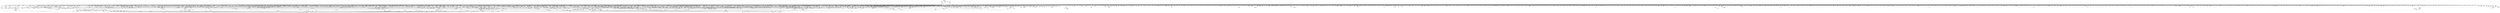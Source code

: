 digraph kerncollapsed {
    "dl_bw_of" [color="black"];
    "Indirect call123" [color="black"];
    "Indirect call130" [color="black"];
    "mte_zero_clear_page_tags" [color="black"];
    "arch_get_random_longs" [color="black"];
    "__kern_my_cpu_offset_70" [color="black"];
    "rb_first" [color="black"];
    "find_vma" [color="black"];
    "__cmpxchg_case_acq_32.constprop.0_13" [color="black"];
    "__raw_spin_unlock_irqrestore_12" [color="black"];
    "rcu_segcblist_move_seglen" [color="black"];
    "__audit_uring_entry" [color="black"];
    "sve_save_state" [color="black"];
    "do_raw_spin_lock_99" [color="black"];
    "__kern_my_cpu_offset_27" [color="black"];
    "set_next_task" [color="black"];
    "io_match_task_safe" [color="black"];
    "mast_fill_bnode" [color="black"];
    "mas_prev_range" [color="black"];
    "timer_delete_sync" [color="black"];
    "invalid_migration_vma" [color="black"];
    "io_wq_work_match_all" [color="black"];
    "tick_get_broadcast_mask" [color="black"];
    "xa_mk_value" [color="black"];
    "mte_update_gcr_excl.isra.0" [color="black"];
    "get_random_bytes" [color="black"];
    "__percpu_add_case_32_15" [color="black"];
    "queued_write_lock.constprop.0_1" [color="black"];
    "rwsem_set_nonspinnable" [color="black"];
    "io_req_complete_defer" [color="black"];
    "sched_ttwu_pending" [color="black"];
    "put_dec_full8" [color="black"];
    "Indirect call7" [color="black"];
    "get_work_pool" [color="black"];
    "__d_drop" [color="black"];
    "anon_vma_interval_tree_insert" [color="black"];
    "security_audit_rule_free" [color="black"];
    "__printk_cpu_sync_try_get" [color="black"];
    "Indirect call19" [color="black"];
    "__raw_spin_lock_6" [color="black"];
    "pick_next_task_idle" [color="black"];
    "Indirect call121" [color="black"];
    "rcu_seq_snap" [color="black"];
    "wakeup_source_deactivate" [color="black"];
    "__fswab32_10" [color="black"];
    "__wake_up_common_lock" [color="black"];
    "pde_subdir_first" [color="black"];
    "mast_split_data" [color="black"];
    "post_ttbr_update_workaround" [color="black"];
    "posixtimer_rearm" [color="black"];
    "__irq_domain_deactivate_irq" [color="black"];
    "__percpu_add_case_64.constprop.0" [color="black"];
    "__bitmap_weight" [color="black"];
    "find_vma_prev" [color="black"];
    "mtree_range_walk" [color="black"];
    "Indirect call140" [color="black"];
    "double_unlock_balance" [color="black"];
    "__raw_write_unlock_irq_4" [color="black"];
    "srcu_gp_start" [color="black"];
    "__raw_spin_lock_irq_21" [color="black"];
    "skb_pfmemalloc" [color="black"];
    "move_queued_task.constprop.0" [color="black"];
    "down_trylock" [color="black"];
    "__preempt_count_sub" [color="black"];
    "group_close_release" [color="black"];
    "sock_rmem_free" [color="black"];
    "do_raw_spin_lock_51" [color="black"];
    "__accumulate_pelt_segments" [color="black"];
    "to_desc" [color="black"];
    "find_next_zero_bit_1" [color="black"];
    "__try_to_del_timer_sync" [color="black"];
    "put_prev_task" [color="black"];
    "wakeup_kswapd" [color="black"];
    "find_buddy_page_pfn" [color="black"];
    "Indirect call175" [color="black"];
    "folio_trylock" [color="black"];
    "__raw_spin_unlock_irq_6" [color="black"];
    "io_fill_cqe_aux" [color="black"];
    "cpumask_any_and_distribute" [color="black"];
    "__raw_spin_lock_irqsave.constprop.0_3" [color="black"];
    "_compound_head_1" [color="black"];
    "active_load_balance_cpu_stop" [color="black"];
    "kmem_valid_obj" [color="black"];
    "audit_mark_compare" [color="black"];
    "split_page" [color="black"];
    "xas_update.isra.0" [color="black"];
    "find_lock_task_mm" [color="black"];
    "Indirect call96" [color="black"];
    "find_busiest_group" [color="black"];
    "find_task_by_vpid" [color="black"];
    "__irq_disable" [color="black"];
    "enqueue_timer" [color="black"];
    "mas_mab_cp" [color="black"];
    "__raw_spin_unlock_irqrestore" [color="black"];
    "cpumask_any_distribute" [color="black"];
    "do_raw_spin_lock_66" [color="black"];
    "cpumask_copy_1" [color="black"];
    "Indirect call204" [color="black"];
    "vma_interval_tree_iter_first" [color="black"];
    "Indirect call177" [color="black"];
    "pcpu_update_empty_pages" [color="black"];
    "next_signal" [color="black"];
    "mas_allocated.isra.0" [color="black"];
    "blake2s_compress" [color="black"];
    "lru_deactivate_fn" [color="black"];
    "is_subdir" [color="black"];
    "__raw_spin_lock_irq_18" [color="black"];
    "__raw_spin_lock_52" [color="black"];
    "sve_state_size" [color="black"];
    "inode_add_lru" [color="black"];
    "wake_up_bit" [color="black"];
    "__raw_spin_lock_irq_41" [color="black"];
    "exit_task_stack_account" [color="black"];
    "clear_ti_thread_flag_6" [color="black"];
    "fasync_insert_entry" [color="black"];
    "__bitmap_set" [color="black"];
    "move_freepages_block" [color="black"];
    "__raw_spin_lock_irqsave_19" [color="black"];
    "__raw_spin_trylock_3" [color="black"];
    "cpu_switch_to" [color="black"];
    "__anon_vma_interval_tree_subtree_search" [color="black"];
    "__raw_spin_unlock_irqrestore_17" [color="black"];
    "find_next_bit.constprop.0_11" [color="black"];
    "mas_prev_setup.constprop.0" [color="black"];
    "__raw_spin_lock_23" [color="black"];
    "__raw_read_lock.constprop.0_1" [color="black"];
    "anon_vma_interval_tree_remove" [color="black"];
    "__pm_relax" [color="black"];
    "cpudl_find" [color="black"];
    "smp_call_function_many_cond" [color="black"];
    "__udelay" [color="black"];
    "test_ti_thread_flag_1" [color="black"];
    "compound_order_2" [color="black"];
    "pm_runtime_autosuspend_expiration" [color="black"];
    "mmgrab_2" [color="black"];
    "tk_clock_read" [color="black"];
    "set_work_data" [color="black"];
    "__percpu_add_case_32_20" [color="black"];
    "__lookup_mnt" [color="black"];
    "Indirect call56" [color="black"];
    "folio_account_cleaned" [color="black"];
    "system_supports_mte_1" [color="black"];
    "__next_zones_zonelist" [color="black"];
    "do_raw_spin_lock_13" [color="black"];
    "cpu_timer_dequeue" [color="black"];
    "do_raw_spin_lock_85" [color="black"];
    "zone_watermark_fast.constprop.0" [color="black"];
    "__raw_spin_lock_irqsave_6" [color="black"];
    "__kern_my_cpu_offset_83" [color="black"];
    "Indirect call79" [color="black"];
    "__raw_spin_lock_irq_11" [color="black"];
    "sync_exp_work_done" [color="black"];
    "Indirect call141" [color="black"];
    "entity_eligible" [color="black"];
    "Indirect call51" [color="black"];
    "wake_up_var" [color="black"];
    "timer_base.isra.0" [color="black"];
    "domain_dirty_limits" [color="black"];
    "fpsimd_save_state" [color="black"];
    "local_bh_disable" [color="black"];
    "first_zones_zonelist" [color="black"];
    "check_class_changed" [color="black"];
    "qdisc_qstats_cpu_backlog_dec" [color="black"];
    "folio_not_mapped" [color="black"];
    "Indirect call145" [color="black"];
    "io_cancel_req_match" [color="black"];
    "io_schedule_prepare" [color="black"];
    "Indirect call127" [color="black"];
    "__wake_up_common" [color="black"];
    "hrtimer_start_range_ns" [color="black"];
    "data_check_size" [color="black"];
    "igrab" [color="black"];
    "__percpu_counter_sum" [color="black"];
    "wb_update_bandwidth" [color="black"];
    "__clear_close_on_exec.isra.0" [color="black"];
    "mas_pause" [color="black"];
    "read_seqbegin_or_lock" [color="black"];
    "cd_forget" [color="black"];
    "tty_termios_baud_rate" [color="black"];
    "double_rq_lock" [color="black"];
    "_find_first_zero_bit" [color="black"];
    "Indirect call170" [color="black"];
    "pcpu_free_area.isra.0" [color="black"];
    "kmalloc_size_roundup" [color="black"];
    "mas_store_b_node" [color="black"];
    "zone_watermark_ok_safe" [color="black"];
    "get_ucounts_or_wrap" [color="black"];
    "do_raw_spin_lock_63" [color="black"];
    "folio_isolate_lru" [color="black"];
    "anon_vma_interval_tree_post_update_vma" [color="black"];
    "__sys_getsockname" [color="black"];
    "folio_mapped_2" [color="black"];
    "cpu_clock_sample_group" [color="black"];
    "Indirect call168" [color="black"];
    "sched_clock_cpu" [color="black"];
    "__srcu_read_unlock" [color="black"];
    "Indirect call173" [color="black"];
    "vma_interval_tree_remove" [color="black"];
    "__raw_write_unlock_irq_5" [color="black"];
    "Indirect call144" [color="black"];
    "exit_oom_victim" [color="black"];
    "cpu_util.constprop.0" [color="black"];
    "find_next_bit_13" [color="black"];
    "Indirect call72" [color="black"];
    "tty_ldisc_close" [color="black"];
    "count_vm_events_2" [color="black"];
    "__mnt_drop_write_file" [color="black"];
    "rcu_is_cpu_rrupt_from_idle" [color="black"];
    "Indirect call18" [color="black"];
    "Indirect call82" [color="black"];
    "is_migration_entry" [color="black"];
    "__finish_swait" [color="black"];
    "__flow_hash_from_keys" [color="black"];
    "rcu_is_watching" [color="black"];
    "mab_calc_split" [color="black"];
    "rwsem_read_trylock" [color="black"];
    "__kern_my_cpu_offset_44" [color="black"];
    "kmap_local_page" [color="black"];
    "mas_set_parent.constprop.0" [color="black"];
    "__cmpwait_case_32" [color="black"];
    "arch_timer_evtstrm_available" [color="black"];
    "page_move_anon_rmap" [color="black"];
    "Indirect call12" [color="black"];
    "__acct_reclaim_writeback" [color="black"];
    "Indirect call199" [color="black"];
    "__raw_spin_lock.constprop.0_2" [color="black"];
    "pte_to_swp_entry" [color="black"];
    "__raw_write_lock_irq_1" [color="black"];
    "plist_add" [color="black"];
    "__raw_spin_lock_irqsave_25" [color="black"];
    "tty_driver_flush_buffer" [color="black"];
    "copy_fd_bitmaps" [color="black"];
    "find_next_bit_15" [color="black"];
    "futex_cmpxchg_value_locked" [color="black"];
    "__raw_spin_unlock_irq_28" [color="black"];
    "arch_get_random_seed_longs" [color="black"];
    "Indirect call197" [color="black"];
    "clear_bit_unlock.constprop.0" [color="black"];
    "purge_fragmented_block" [color="black"];
    "panic_smp_self_stop" [color="black"];
    "gup_must_unshare" [color="black"];
    "pmd_install" [color="black"];
    "llist_add_batch" [color="black"];
    "ktime_get" [color="black"];
    "Indirect call35" [color="black"];
    "__cmpxchg_case_rel_64" [color="black"];
    "auditsc_get_stamp" [color="black"];
    "fsnotify_group_assert_locked" [color="black"];
    "__do_once_start" [color="black"];
    "get_cred_1" [color="black"];
    "Indirect call60" [color="black"];
    "get_mm_exe_file" [color="black"];
    "set_pud" [color="black"];
    "Indirect call213" [color="black"];
    "__printk_cpu_sync_wait" [color="black"];
    "__cmpxchg_case_acq_32_3" [color="black"];
    "Indirect call80" [color="black"];
    "xas_set_offset" [color="black"];
    "notifier_call_chain" [color="black"];
    "do_raw_spin_lock_46" [color="black"];
    "__futex_unqueue" [color="black"];
    "__raw_spin_unlock_irq_45" [color="black"];
    "Indirect call148" [color="black"];
    "qdisc_qstats_cpu_qlen_dec" [color="black"];
    "zone_watermark_ok" [color="black"];
    "cpu_online_1" [color="black"];
    "rcu_poll_gp_seq_end_unlocked" [color="black"];
    "Indirect call78" [color="black"];
    "__raw_spin_lock_irq_4" [color="black"];
    "inactive_is_low.constprop.0" [color="black"];
    "fsnotify" [color="black"];
    "Indirect call183" [color="black"];
    "need_active_balance" [color="black"];
    "do_raw_spin_lock_64" [color="black"];
    "Indirect call10" [color="black"];
    "prepend" [color="black"];
    "class_raw_spinlock_irqsave_destructor" [color="black"];
    "Indirect call32" [color="black"];
    "xas_start" [color="black"];
    "__iget" [color="black"];
    "__page_set_anon_rmap" [color="black"];
    "workingset_test_recent" [color="black"];
    "compaction_defer_reset" [color="black"];
    "set_secondary_fwnode" [color="black"];
    "sub_running_bw.isra.0" [color="black"];
    "access_ok_14" [color="black"];
    "super_wake" [color="black"];
    "test_taint" [color="black"];
    "arch_teardown_dma_ops" [color="black"];
    "sock_flag_3" [color="black"];
    "rcu_gp_is_normal" [color="black"];
    "clear_page" [color="black"];
    "fsnotify_free_mark" [color="black"];
    "do_raw_spin_lock.constprop.0_6" [color="black"];
    "__percpu_add_case_64_4" [color="black"];
    "Indirect call165" [color="black"];
    "cpumask_and.isra.0_3" [color="black"];
    "Indirect call184" [color="black"];
    "pfn_swap_entry_to_page" [color="black"];
    "find_suitable_fallback" [color="black"];
    "Indirect call122" [color="black"];
    "_compound_head_3" [color="black"];
    "__hrtimer_get_next_event" [color="black"];
    "sub_rq_bw.isra.0" [color="black"];
    "Indirect call193" [color="black"];
    "fd_install" [color="black"];
    "mab_set_b_end" [color="black"];
    "posix_cputimers_group_init" [color="black"];
    "should_failslab" [color="black"];
    "task_ppid_nr" [color="black"];
    "Indirect call22" [color="black"];
    "__raw_spin_lock_irqsave_34" [color="black"];
    "tick_get_wakeup_device" [color="black"];
    "__mutex_trylock_common" [color="black"];
    "__pi_strlen" [color="black"];
    "timer_delete" [color="black"];
    "__lshrti3" [color="black"];
    "arch_stack_walk" [color="black"];
    "get_ldops" [color="black"];
    "cpumask_intersects.constprop.0_1" [color="black"];
    "__raw_spin_lock_5" [color="black"];
    "attach_pid" [color="black"];
    "local_bh_enable" [color="black"];
    "Indirect call48" [color="black"];
    "__percpu_add_case_32_2" [color="black"];
    "folio_nr_pages" [color="black"];
    "workingset_refault" [color="black"];
    "__xchg_case_mb_64.constprop.0_3" [color="black"];
    "prb_read_valid" [color="black"];
    "kick_process" [color="black"];
    "vma_last_pgoff" [color="black"];
    "errseq_sample" [color="black"];
    "test_ti_thread_flag_11" [color="black"];
    "aio_nr_sub" [color="black"];
    "__irq_work_queue_local" [color="black"];
    "__cmpxchg_case_64.isra.0" [color="black"];
    "futex_q_lock" [color="black"];
    "sock_flag_1" [color="black"];
    "Indirect call206" [color="black"];
    "pcpu_find_block_fit" [color="black"];
    "_compound_head_5" [color="black"];
    "__raw_spin_lock_irq_1" [color="black"];
    "__kern_my_cpu_offset_24" [color="black"];
    "__kern_my_cpu_offset_91" [color="black"];
    "pfn_valid_1" [color="black"];
    "skb_zcopy_downgrade_managed" [color="black"];
    "find_first_bit_6" [color="black"];
    "rcu_jiffies_till_stall_check" [color="black"];
    "task_join_group_stop" [color="black"];
    "mas_push_data" [color="black"];
    "__raw_spin_lock_14" [color="black"];
    "Indirect call149" [color="black"];
    "tlb_flush_mmu_tlbonly_1" [color="black"];
    "gfp_pfmemalloc_allowed" [color="black"];
    "Indirect call52" [color="black"];
    "folio_nr_pages_4" [color="black"];
    "prepare_to_wait_event" [color="black"];
    "rcu_segcblist_pend_cbs" [color="black"];
    "percpu_ref_put_many.constprop.0_1" [color="black"];
    "raw_spin_rq_unlock_irqrestore" [color="black"];
    "pgdat_balanced" [color="black"];
    "prb_final_commit" [color="black"];
    "cpumask_next.constprop.0" [color="black"];
    "__raw_spin_lock_30" [color="black"];
    "task_pid_vnr_1" [color="black"];
    "wp_page_reuse" [color="black"];
    "file_ns_capable" [color="black"];
    "cpudl_heapify_up" [color="black"];
    "mas_next_range" [color="black"];
    "__xchg_case_mb_64.constprop.0_2" [color="black"];
    "do_raw_spin_lock_11" [color="black"];
    "copy_to_user_page" [color="black"];
    "__raw_spin_lock_irqsave.constprop.0_1" [color="black"];
    "__percpu_add_case_32_1" [color="black"];
    "dl_rq_of_se" [color="black"];
    "skb_flow_get_icmp_tci" [color="black"];
    "mas_walk" [color="black"];
    "__ipi_send_mask" [color="black"];
    "find_next_bit.constprop.0_5" [color="black"];
    "rcu_seq_set_state" [color="black"];
    "find_vmap_area" [color="black"];
    "hrtimer_forward" [color="black"];
    "wb_stat_error" [color="black"];
    "vma_is_secretmem" [color="black"];
    "folio_mapped" [color="black"];
    "security_sk_free" [color="black"];
    "__raw_spin_lock_27" [color="black"];
    "page_ref_inc_6" [color="black"];
    "Indirect call136" [color="black"];
    "Indirect call25" [color="black"];
    "do_raw_spin_lock_2" [color="black"];
    "do_raw_spin_lock_18" [color="black"];
    "Indirect call45" [color="black"];
    "efi_reboot" [color="black"];
    "do_raw_spin_lock_33" [color="black"];
    "__peernet2id" [color="black"];
    "percpu_ref_put_many.constprop.0" [color="black"];
    "rcu_advance_cbs" [color="black"];
    "__mnt_drop_write" [color="black"];
    "queued_write_lock_slowpath" [color="black"];
    "mte_clear_page_tags" [color="black"];
    "__raw_spin_lock_irq_20" [color="black"];
    "__find_vmap_area.constprop.0" [color="black"];
    "mte_update_sctlr_user" [color="black"];
    "do_softirq_own_stack" [color="black"];
    "Indirect call69" [color="black"];
    "__put_cpu_fpsimd_context" [color="black"];
    "clear_ti_thread_flag" [color="black"];
    "sb_clear_inode_writeback" [color="black"];
    "console_srcu_read_lock" [color="black"];
    "ma_slots" [color="black"];
    "sme_save_state" [color="black"];
    "__raw_spin_unlock_irq_23" [color="black"];
    "arch_local_irq_save_4" [color="black"];
    "internal_add_timer" [color="black"];
    "arch_local_irq_save_3" [color="black"];
    "__raw_spin_unlock_irq_5" [color="black"];
    "find_submount" [color="black"];
    "pcpu_size_to_slot" [color="black"];
    "get_arm64_ftr_reg" [color="black"];
    "mas_parent_type" [color="black"];
    "__kern_my_cpu_offset_79" [color="black"];
    "xa_is_node" [color="black"];
    "__raw_spin_lock_irqsave_15" [color="black"];
    "io_cqe_cache_refill" [color="black"];
    "fatal_signal_pending_5" [color="black"];
    "mas_find_setup.constprop.0" [color="black"];
    "num_other_online_cpus" [color="black"];
    "Indirect call114" [color="black"];
    "unreserve_highatomic_pageblock" [color="black"];
    "arm64_kernel_unmapped_at_el0_3" [color="black"];
    "__init_waitqueue_head" [color="black"];
    "convert_prio" [color="black"];
    "redirty_tail_locked" [color="black"];
    "update_dl_migration" [color="black"];
    "dev_pm_disable_wake_irq_check" [color="black"];
    "__percpu_add_case_64.constprop.0_1" [color="black"];
    "signal_pending_state_2" [color="black"];
    "lock_mount_hash" [color="black"];
    "calc_delta_fair" [color="black"];
    "__skb_checksum" [color="black"];
    "do_raw_spin_lock_14" [color="black"];
    "device_links_read_unlock" [color="black"];
    "__raw_spin_lock_irqsave_21" [color="black"];
    "__wake_up_parent" [color="black"];
    "__bitmap_and" [color="black"];
    "__kern_my_cpu_offset_2" [color="black"];
    "pagefault_enable" [color="black"];
    "pm_qos_update_flags" [color="black"];
    "_prb_commit" [color="black"];
    "timekeeping_get_ns" [color="black"];
    "find_next_bit_3" [color="black"];
    "__raw_spin_unlock_irq_43" [color="black"];
    "pte_mkdirty" [color="black"];
    "Indirect call58" [color="black"];
    "__fdget" [color="black"];
    "__kern_my_cpu_offset_28" [color="black"];
    "drain_pages_zone" [color="black"];
    "do_raw_spin_lock_3" [color="black"];
    "set_cpu_online" [color="black"];
    "mnt_add_count" [color="black"];
    "do_raw_spin_lock_8" [color="black"];
    "drain_pages" [color="black"];
    "virt_to_folio" [color="black"];
    "__raw_spin_lock_irq_32" [color="black"];
    "Indirect call33" [color="black"];
    "cpudl_heapify" [color="black"];
    "set_tlb_ubc_flush_pending" [color="black"];
    "cpu_online_3" [color="black"];
    "find_next_and_bit.constprop.0" [color="black"];
    "files_lookup_fd_raw" [color="black"];
    "__irq_can_set_affinity" [color="black"];
    "deactivate_task" [color="black"];
    "system_supports_tlb_range" [color="black"];
    "__rb_change_child.constprop.0" [color="black"];
    "task_work_cancel_match" [color="black"];
    "mas_next_sibling" [color="black"];
    "__cmpxchg_case_acq_32.constprop.0_14" [color="black"];
    "_find_next_or_bit" [color="black"];
    "__raw_spin_lock_irqsave_44" [color="black"];
    "global_dirtyable_memory" [color="black"];
    "eth_type_vlan" [color="black"];
    "__count_vm_events" [color="black"];
    "__percpu_add_case_64_7" [color="black"];
    "flush_dcache_page" [color="black"];
    "security_task_getsecid_obj" [color="black"];
    "set_pfnblock_flags_mask" [color="black"];
    "fpsimd_preserve_current_state" [color="black"];
    "_compound_head_13" [color="black"];
    "futex_hb_waiters_dec" [color="black"];
    "__skb_dequeue_3" [color="black"];
    "test_ti_thread_flag_30" [color="black"];
    "generic_exec_single" [color="black"];
    "page_vma_mapped_walk_done_1" [color="black"];
    "mas_prev_sibling" [color="black"];
    "disable_irq_nosync" [color="black"];
    "Indirect call215" [color="black"];
    "security_sock_rcv_skb" [color="black"];
    "rt_mutex_slowtrylock" [color="black"];
    "pagefault_enable_1" [color="black"];
    "Indirect call178" [color="black"];
    "folio_size_2" [color="black"];
    "rcu_cblist_init" [color="black"];
    "is_cpu_allowed" [color="black"];
    "Indirect call53" [color="black"];
    "__kern_my_cpu_offset_51" [color="black"];
    "xa_find_after" [color="black"];
    "radix_tree_lookup" [color="black"];
    "Indirect call43" [color="black"];
    "irq_set_thread_affinity" [color="black"];
    "_find_next_and_bit" [color="black"];
    "__kern_my_cpu_offset_74" [color="black"];
    "skb_frag_ref" [color="black"];
    "mas_wr_new_end" [color="black"];
    "get_file_1" [color="black"];
    "__raw_spin_lock_irqsave_18" [color="black"];
    "task_sched_runtime" [color="black"];
    "skb_headers_offset_update" [color="black"];
    "cpupri_set" [color="black"];
    "skb_header_pointer_2" [color="black"];
    "__kern_my_cpu_offset_134" [color="black"];
    "rb_prev" [color="black"];
    "prb_reserve" [color="black"];
    "mod_node_state" [color="black"];
    "console_is_usable" [color="black"];
    "security_socket_getsockname" [color="black"];
    "find_vm_area" [color="black"];
    "__kern_my_cpu_offset_18" [color="black"];
    "prb_next_seq" [color="black"];
    "mnt_set_mountpoint" [color="black"];
    "do_raw_spin_lock_93" [color="black"];
    "__raw_spin_lock_irqsave_29" [color="black"];
    "clear_ti_thread_flag_4" [color="black"];
    "__kern_my_cpu_offset_22" [color="black"];
    "copyin" [color="black"];
    "__raw_spin_lock_irqsave_5" [color="black"];
    "netlink_overrun" [color="black"];
    "d_path" [color="black"];
    "task_pid_vnr" [color="black"];
    "__printk_cpu_sync_put" [color="black"];
    "rcu_seq_start_1" [color="black"];
    "unhash_mnt" [color="black"];
    "netdev_name" [color="black"];
    "sibling_imbalance.isra.0" [color="black"];
    "__bpf_free_used_maps" [color="black"];
    "__timer_delete" [color="black"];
    "__skb_set_length" [color="black"];
    "__wait_for_common" [color="black"];
    "rcu_segcblist_advance" [color="black"];
    "spin_lock_irqsave_check_contention" [color="black"];
    "allow_direct_reclaim" [color="black"];
    "find_unlink_vmap_area" [color="black"];
    "__gfp_pfmemalloc_flags" [color="black"];
    "mas_wr_walk_descend" [color="black"];
    "sock_inuse_add" [color="black"];
    "mmget" [color="black"];
    "find_next_bit_6" [color="black"];
    "se_weight.isra.0" [color="black"];
    "memset" [color="black"];
    "memcg_charge_kernel_stack.part.0" [color="black"];
    "do_raw_spin_lock_31" [color="black"];
    "Indirect call4" [color="black"];
    "mt_find" [color="black"];
    "arch_smp_send_reschedule" [color="black"];
    "first_zones_zonelist_1" [color="black"];
    "idle_cpu" [color="black"];
    "__raw_spin_lock_irqsave_11" [color="black"];
    "io_prep_async_work" [color="black"];
    "is_current_pgrp_orphaned" [color="black"];
    "Indirect call169" [color="black"];
    "test_ti_thread_flag_19" [color="black"];
    "percpu_ref_noop_confirm_switch" [color="black"];
    "percpu_ref_put_many" [color="black"];
    "try_release_thread_stack_to_cache" [color="black"];
    "io_is_timeout_noseq" [color="black"];
    "unmask_irq" [color="black"];
    "Indirect call74" [color="black"];
    "__raw_spin_lock_26" [color="black"];
    "percpu_counter_set" [color="black"];
    "Indirect call92" [color="black"];
    "wb_dirty_limits" [color="black"];
    "__percpu_add_case_64_3" [color="black"];
    "set_ti_thread_flag" [color="black"];
    "fill_contig_page_info" [color="black"];
    "Indirect call102" [color="black"];
    "do_raw_spin_lock_30" [color="black"];
    "compact_lock_irqsave" [color="black"];
    "percpu_ref_get_many" [color="black"];
    "Indirect call38" [color="black"];
    "folio_nr_pages_1" [color="black"];
    "netdev_start_xmit" [color="black"];
    "vm_commit_limit" [color="black"];
    "task_clear_jobctl_pending" [color="black"];
    "tty_audit_fork" [color="black"];
    "zone_page_state_snapshot.constprop.0" [color="black"];
    "update_pm_runtime_accounting" [color="black"];
    "do_raw_spin_lock_42" [color="black"];
    "filemap_check_errors" [color="black"];
    "mtree_load" [color="black"];
    "find_next_and_bit" [color="black"];
    "mas_bulk_rebalance" [color="black"];
    "__task_rq_lock" [color="black"];
    "io_poll_can_finish_inline.isra.0" [color="black"];
    "__raw_write_lock_irq" [color="black"];
    "__cmpxchg_case_acq_32.constprop.0_1" [color="black"];
    "__percpu_add_case_64.constprop.0_3" [color="black"];
    "__raw_spin_lock_irqsave_3" [color="black"];
    "io_req_defer_failed" [color="black"];
    "__cmpxchg_case_acq_32.constprop.0_17" [color="black"];
    "irq_get_irq_data" [color="black"];
    "__cmpxchg_case_acq_32.constprop.0_6" [color="black"];
    "compound_order_1" [color="black"];
    "Indirect call161" [color="black"];
    "wb_io_lists_populated" [color="black"];
    "tls_preserve_current_state" [color="black"];
    "user_disable_single_step" [color="black"];
    "__raw_spin_lock_irqsave_50" [color="black"];
    "__cmpxchg_case_acq_32.constprop.0_4" [color="black"];
    "fatal_signal_pending_6" [color="black"];
    "__cmpwait_case_32_2" [color="black"];
    "update_blocked_averages" [color="black"];
    "move_freelist_tail" [color="black"];
    "is_rlimit_overlimit" [color="black"];
    "Indirect call95" [color="black"];
    "rcu_gpnum_ovf" [color="black"];
    "dev_bus_name" [color="black"];
    "__raw_spin_unlock_irqrestore.constprop.0_2" [color="black"];
    "radix_tree_iter_tag_clear" [color="black"];
    "release_thread" [color="black"];
    "__mnt_is_readonly" [color="black"];
    "qdisc_maybe_clear_missed" [color="black"];
    "__list_del_entry_2" [color="black"];
    "__raw_read_lock.constprop.0_5" [color="black"];
    "Indirect call91" [color="black"];
    "__raw_spin_lock_64" [color="black"];
    "__raw_spin_lock_irqsave_52" [color="black"];
    "__raise_softirq_irqoff" [color="black"];
    "io_wq_work_match_item" [color="black"];
    "__raw_spin_trylock" [color="black"];
    "__raw_spin_unlock_irqrestore_37" [color="black"];
    "Indirect call176" [color="black"];
    "set_tsk_need_resched" [color="black"];
    "clear_nonspinnable" [color="black"];
    "__xas_next" [color="black"];
    "hlist_bl_unlock" [color="black"];
    "cleanup_timerqueue" [color="black"];
    "__down_trylock_console_sem.constprop.0" [color="black"];
    "pcpu_block_update_hint_alloc" [color="black"];
    "atomic_notifier_call_chain" [color="black"];
    "mas_prev_slot" [color="black"];
    "bump_cpu_timer" [color="black"];
    "pi_state_update_owner" [color="black"];
    "find_first_bit_4" [color="black"];
    "skb_copy_bits" [color="black"];
    "maybe_mkwrite.isra.0" [color="black"];
    "__kern_my_cpu_offset_11" [color="black"];
    "d_lru_del" [color="black"];
    "__percpu_add_case_32_21" [color="black"];
    "Indirect call117" [color="black"];
    "get_new_cred" [color="black"];
    "Indirect call155" [color="black"];
    "defer_console_output" [color="black"];
    "__raw_spin_unlock_irq_25" [color="black"];
    "do_raw_spin_lock_32" [color="black"];
    "security_d_instantiate" [color="black"];
    "workingset_activation" [color="black"];
    "Indirect call187" [color="black"];
    "vma_needs_dirty_tracking" [color="black"];
    "pcpu_alloc_area" [color="black"];
    "mte_parent_slot" [color="black"];
    "Indirect call120" [color="black"];
    "mnt_get_writers" [color="black"];
    "skb_zcopy" [color="black"];
    "rcu_poll_gp_seq_start" [color="black"];
    "__attach_mnt" [color="black"];
    "__raw_spin_lock_49" [color="black"];
    "Indirect call212" [color="black"];
    "do_raw_spin_lock_72" [color="black"];
    "Indirect call71" [color="black"];
    "do_softirq" [color="black"];
    "radix_tree_next_chunk" [color="black"];
    "post_init_entity_util_avg" [color="black"];
    "try_check_zero" [color="black"];
    "prepare_to_swait_event" [color="black"];
    "audit_comparator" [color="black"];
    "get_state_synchronize_rcu" [color="black"];
    "list_del_init_3" [color="black"];
    "__cmpxchg_case_acq_32.constprop.0_7" [color="black"];
    "__count_vm_events_3" [color="black"];
    "_compound_head_2" [color="black"];
    "__dev_fwnode" [color="black"];
    "__kern_my_cpu_offset_52" [color="black"];
    "__pi_strcmp" [color="black"];
    "io_wq_worker_running" [color="black"];
    "__raw_spin_lock_28" [color="black"];
    "folio_size" [color="black"];
    "skb_tailroom" [color="black"];
    "__kern_my_cpu_offset_77" [color="black"];
    "xas_clear_mark" [color="black"];
    "irq_to_desc" [color="black"];
    "mab_no_null_split" [color="black"];
    "__raw_spin_unlock_irq_17" [color="black"];
    "folio_mark_dirty" [color="black"];
    "wb_io_lists_depopulated" [color="black"];
    "find_next_bit.constprop.0_1" [color="black"];
    "mutex_can_spin_on_owner" [color="black"];
    "mas_leaf_max_gap" [color="black"];
    "sk_mem_reclaim" [color="black"];
    "noop_dirty_folio" [color="black"];
    "__raw_spin_lock_irq_34" [color="black"];
    "pmd_clear_huge" [color="black"];
    "__remove_shared_vm_struct.constprop.0" [color="black"];
    "Indirect call143" [color="black"];
    "pid_task" [color="black"];
    "io_get_cqe_overflow" [color="black"];
    "ktime_add_safe" [color="black"];
    "detach_entity_load_avg" [color="black"];
    "move_linked_works" [color="black"];
    "sk_leave_memory_pressure" [color="black"];
    "pcpu_chunk_relocate" [color="black"];
    "is_valid_gup_args" [color="black"];
    "pcpu_next_md_free_region" [color="black"];
    "compound_order" [color="black"];
    "prepend_name" [color="black"];
    "should_zap_page" [color="black"];
    "do_raw_spin_lock_10" [color="black"];
    "Indirect call139" [color="black"];
    "__var_waitqueue" [color="black"];
    "__percpu_add_case_64_2" [color="black"];
    "__kern_my_cpu_offset_49" [color="black"];
    "pcpu_unit_page_offset" [color="black"];
    "console_verbose" [color="black"];
    "__rb_rotate_set_parents" [color="black"];
    "will_become_orphaned_pgrp" [color="black"];
    "__io_prep_linked_timeout" [color="black"];
    "__wake_up_locked_key" [color="black"];
    "node_page_state_add" [color="black"];
    "tag_get" [color="black"];
    "init_timer_key" [color="black"];
    "mnt_dec_writers" [color="black"];
    "rt_mutex_futex_trylock" [color="black"];
    "kthread_probe_data" [color="black"];
    "do_raw_spin_lock_43" [color="black"];
    "__flush_tlb_page_nosync" [color="black"];
    "sync_icache_aliases" [color="black"];
    "bit_waitqueue" [color="black"];
    "Indirect call185" [color="black"];
    "tlb_remove_table_smp_sync" [color="black"];
    "chacha_block_generic" [color="black"];
    "tlb_flush_1" [color="black"];
    "stackinfo_on_stack" [color="black"];
    "irq_disable" [color="black"];
    "arch_local_irq_enable_2" [color="black"];
    "do_raw_spin_lock_12" [color="black"];
    "inc_rlimit_ucounts" [color="black"];
    "copy_from_kernel_nofault" [color="black"];
    "Indirect call153" [color="black"];
    "prep_new_page" [color="black"];
    "io_prep_async_link" [color="black"];
    "_copy_from_iter" [color="black"];
    "tty_driver_name" [color="black"];
    "__posix_timers_find" [color="black"];
    "__kern_my_cpu_offset_42" [color="black"];
    "vma_interval_tree_insert" [color="black"];
    "sock_flag.constprop.0" [color="black"];
    "xas_not_node" [color="black"];
    "prb_reserve_in_last" [color="black"];
    "search_cmp_ftr_reg" [color="black"];
    "fsnotify_put_sb_connectors" [color="black"];
    "update_cached_migrate" [color="black"];
    "xa_find" [color="black"];
    "dcache_clean_pou" [color="black"];
    "find_next_bit_8" [color="black"];
    "__cmpxchg_case_acq_32.constprop.0_2" [color="black"];
    "mas_data_end" [color="black"];
    "__kern_my_cpu_offset_60" [color="black"];
    "__kern_my_cpu_offset_67" [color="black"];
    "__pi_memcmp" [color="black"];
    "xas_init_marks" [color="black"];
    "____do_softirq" [color="black"];
    "isolation_suitable.isra.0" [color="black"];
    "__wb_update_bandwidth.constprop.0" [color="black"];
    "cpumask_first_and" [color="black"];
    "__set_close_on_exec.isra.0" [color="black"];
    "blake2s.constprop.0" [color="black"];
    "__mutex_remove_waiter" [color="black"];
    "audit_serial" [color="black"];
    "Indirect call167" [color="black"];
    "mapping_shrinkable_1" [color="black"];
    "pcpu_chunk_refresh_hint" [color="black"];
    "wakeup_kcompactd" [color="black"];
    "__add_wait_queue" [color="black"];
    "do_raw_spin_lock_23" [color="black"];
    "__cmpxchg_case_mb_32_2" [color="black"];
    "system_supports_address_auth_1" [color="black"];
    "mas_set_height" [color="black"];
    "page_vma_mapped_walk_done" [color="black"];
    "__cmpwait_case_32_3" [color="black"];
    "__cmpxchg_case_acq_32.constprop.0_15" [color="black"];
    "anon_vma_interval_tree_pre_update_vma" [color="black"];
    "list_splice_tail_init" [color="black"];
    "__raw_spin_unlock_irqrestore_32" [color="black"];
    "__raw_spin_lock_41" [color="black"];
    "__cmpxchg_case_64" [color="black"];
    "xas_set_mark" [color="black"];
    "xas_find_conflict" [color="black"];
    "d_hash" [color="black"];
    "__kern_my_cpu_offset_61" [color="black"];
    "Indirect call66" [color="black"];
    "__arch_copy_from_user" [color="black"];
    "folio_trylock_4" [color="black"];
    "Indirect call160" [color="black"];
    "pm_runtime_put_noidle_2" [color="black"];
    "rcu_segcblist_inc_len" [color="black"];
    "blake2s_final" [color="black"];
    "pfn_valid_2" [color="black"];
    "arch_local_irq_save_5" [color="black"];
    "folio_anon_vma" [color="black"];
    "prep_compound_page" [color="black"];
    "kernfs_should_drain_open_files" [color="black"];
    "__bitmap_equal" [color="black"];
    "Indirect call0" [color="black"];
    "__cmpxchg_case_acq_32.constprop.0_12" [color="black"];
    "d_find_any_alias" [color="black"];
    "d_walk" [color="black"];
    "find_lock_later_rq" [color="black"];
    "hrtimer_cancel" [color="black"];
    "fput_light" [color="black"];
    "mab_mas_cp" [color="black"];
    "get_work_pwq" [color="black"];
    "timespec64_equal" [color="black"];
    "do_raw_spin_lock_35" [color="black"];
    "__sk_mem_reduce_allocated" [color="black"];
    "Indirect call54" [color="black"];
    "__io_disarm_linked_timeout" [color="black"];
    "io_cqring_wake" [color="black"];
    "drain_local_pages" [color="black"];
    "__cmpxchg_case_acq_32" [color="black"];
    "__cmpxchg_case_mb_32_10" [color="black"];
    "__percpu_add_case_32" [color="black"];
    "Indirect call158" [color="black"];
    "Indirect call83" [color="black"];
    "mas_wr_walk" [color="black"];
    "find_next_bit.constprop.0_14" [color="black"];
    "do_raw_spin_lock_83" [color="black"];
    "kmap_atomic_1" [color="black"];
    "futex_get_value_locked" [color="black"];
    "wake_all_kswapds" [color="black"];
    "thread_group_cputime" [color="black"];
    "Indirect call146" [color="black"];
    "vma_iter_config" [color="black"];
    "do_raw_spin_lock_60" [color="black"];
    "read_sanitised_ftr_reg" [color="black"];
    "folio_trylock_flag" [color="black"];
    "__sk_mem_reclaim" [color="black"];
    "__cmpxchg_case_acq_32.constprop.0_19" [color="black"];
    "req_set_fail" [color="black"];
    "smp_call_function" [color="black"];
    "flush_tlb_mm" [color="black"];
    "Indirect call118" [color="black"];
    "mas_is_err" [color="black"];
    "mod_zone_state" [color="black"];
    "__task_will_free_mem" [color="black"];
    "__wake_up_locked_key_bookmark" [color="black"];
    "folio_activate_fn" [color="black"];
    "ma_data_end" [color="black"];
    "kernel_init_pages" [color="black"];
    "__lock_task_sighand" [color="black"];
    "sched_post_fork" [color="black"];
    "dput_to_list" [color="black"];
    "find_next_bit_29" [color="black"];
    "radix_tree_load_root" [color="black"];
    "Indirect call201" [color="black"];
    "_compound_head_7" [color="black"];
    "io_cancel_cb" [color="black"];
    "Indirect call150" [color="black"];
    "ttwu_do_activate.constprop.0" [color="black"];
    "__raw_spin_unlock_irqrestore_15" [color="black"];
    "__raw_spin_lock_2" [color="black"];
    "d_instantiate" [color="black"];
    "wake_up_klogd" [color="black"];
    "__irq_startup" [color="black"];
    "replace_mark_chunk" [color="black"];
    "Indirect call87" [color="black"];
    "pm_runtime_deactivate_timer" [color="black"];
    "pcpu_chunk_slot" [color="black"];
    "folio_order" [color="black"];
    "__cmpxchg_case_acq_64" [color="black"];
    "__raw_spin_unlock_irq_4" [color="black"];
    "add_timer_on" [color="black"];
    "tsk_fork_get_node" [color="black"];
    "task_clear_jobctl_trapping" [color="black"];
    "lockref_put_return" [color="black"];
    "__disable_irq_nosync" [color="black"];
    "local_cpu_stop" [color="black"];
    "rt_mutex_proxy_unlock" [color="black"];
    "io_run_local_work_continue" [color="black"];
    "device_pm_check_callbacks" [color="black"];
    "__raw_spin_lock_bh.constprop.0_5" [color="black"];
    "set_area_direct_map" [color="black"];
    "lru_deactivate_file_fn" [color="black"];
    "test_tsk_need_resched" [color="black"];
    "hlist_bl_lock" [color="black"];
    "inode_to_bdi" [color="black"];
    "get_data" [color="black"];
    "skb_cloned" [color="black"];
    "kernfs_name_hash" [color="black"];
    "Indirect call166" [color="black"];
    "clear_ti_thread_flag_3" [color="black"];
    "do_raw_spin_lock_116" [color="black"];
    "synchronize_rcu.part.0" [color="black"];
    "__raw_spin_unlock_irqrestore.constprop.0_1" [color="black"];
    "count_vm_event_2" [color="black"];
    "raw_spin_rq_unlock" [color="black"];
    "io_poll_mark_cancelled" [color="black"];
    "hrtimer_force_reprogram.constprop.0" [color="black"];
    "klist_node_attached" [color="black"];
    "mntget" [color="black"];
    "cpu_util_cfs" [color="black"];
    "Indirect call94" [color="black"];
    "skb_queue_tail" [color="black"];
    "__kern_my_cpu_offset_17" [color="black"];
    "__percpu_add_case_64_6" [color="black"];
    "gup_signal_pending" [color="black"];
    "arch_local_irq_restore_3" [color="black"];
    "Indirect call77" [color="black"];
    "page_ref_dec_and_test_2" [color="black"];
    "kmsg_dump" [color="black"];
    "copy_highpage" [color="black"];
    "_compound_head" [color="black"];
    "futex_q_unlock" [color="black"];
    "irq_chip_retrigger_hierarchy" [color="black"];
    "mas_safe_min" [color="black"];
    "do_raw_spin_lock.constprop.0_14" [color="black"];
    "folio_trylock_2" [color="black"];
    "d_shrink_add" [color="black"];
    "list_del_init" [color="black"];
    "access_ok_16" [color="black"];
    "exit_rcu" [color="black"];
    "__arm64_sys_getsockname" [color="black"];
    "free_unref_page_commit" [color="black"];
    "mm_counter" [color="black"];
    "strnlen" [color="black"];
    "mas_next_setup.constprop.0" [color="black"];
    "memblock_is_map_memory" [color="black"];
    "rcu_start_this_gp" [color="black"];
    "dev_xmit_recursion_dec" [color="black"];
    "rcu_segcblist_accelerate" [color="black"];
    "fatal_signal_pending_3" [color="black"];
    "dl_clear_overload.part.0" [color="black"];
    "mte_destroy_descend.constprop.0" [color="black"];
    "__raw_spin_unlock_irqrestore_18" [color="black"];
    "Indirect call200" [color="black"];
    "get_file" [color="black"];
    "task_participate_group_stop" [color="black"];
    "move_addr_to_user" [color="black"];
    "io_poll_add_hash" [color="black"];
    "qdisc_run_begin" [color="black"];
    "__io_put_kbuf" [color="black"];
    "__percpu_add_case_32_3" [color="black"];
    "min_deadline_cb_propagate" [color="black"];
    "siginfo_layout" [color="black"];
    "folio_test_uptodate" [color="black"];
    "sock_rfree" [color="black"];
    "rcu_segcblist_add_len" [color="black"];
    "strscpy" [color="black"];
    "list_del_init_6" [color="black"];
    "dl_task_is_earliest_deadline" [color="black"];
    "__kern_my_cpu_offset_78" [color="black"];
    "count_vm_event_1" [color="black"];
    "Indirect call112" [color="black"];
    "__preempt_count_add.constprop.0_1" [color="black"];
    "tlb_flush_mmu_tlbonly" [color="black"];
    "__raw_spin_lock_irq_3" [color="black"];
    "io_cancel_ctx_cb" [color="black"];
    "__cmpxchg_case_acq_32.constprop.0" [color="black"];
    "io_put_kbuf" [color="black"];
    "get_file.isra.0" [color="black"];
    "pm_ops_is_empty" [color="black"];
    "do_kernel_restart" [color="black"];
    "list_del_2" [color="black"];
    "rt_mutex_init_proxy_locked" [color="black"];
    "io_wq_cancel_pending_work" [color="black"];
    "__raw_spin_lock_irq_19" [color="black"];
    "pud_clear_huge" [color="black"];
    "spin_lock_irqsave_ssp_contention" [color="black"];
    "__update_gt_cputime" [color="black"];
    "__cmpxchg_case_acq_32.constprop.0_10" [color="black"];
    "kill_super_notify" [color="black"];
    "fsnotify_grab_connector" [color="black"];
    "hlist_del_init" [color="black"];
    "__anon_vma_interval_tree_augment_propagate" [color="black"];
    "folio_try_get_rcu" [color="black"];
    "Indirect call1" [color="black"];
    "next_online_pgdat" [color="black"];
    "__kern_my_cpu_offset_21" [color="black"];
    "fpsimd_thread_switch" [color="black"];
    "mas_update_gap" [color="black"];
    "security_task_kill" [color="black"];
    "irqd_irq_disabled.isra.0" [color="black"];
    "Indirect call16" [color="black"];
    "raw_spin_rq_lock_nested" [color="black"];
    "Indirect call210" [color="black"];
    "__dev_pm_qos_resume_latency" [color="black"];
    "Indirect call137" [color="black"];
    "__lock_timer" [color="black"];
    "allow_write_access" [color="black"];
    "folio_nr_pages_3" [color="black"];
    "__raw_spin_lock_3" [color="black"];
    "folio_evictable" [color="black"];
    "__io_acct_run_queue" [color="black"];
    "__attach_to_pi_owner" [color="black"];
    "security_file_set_fowner" [color="black"];
    "do_raw_spin_lock_17" [color="black"];
    "console_trylock" [color="black"];
    "desc_make_reusable" [color="black"];
    "arm64_kernel_unmapped_at_el0_4" [color="black"];
    "fsnotify_connector_sb" [color="black"];
    "page_mapping" [color="black"];
    "d_flags_for_inode" [color="black"];
    "add_timer" [color="black"];
    "__cmpxchg_case_rel_32" [color="black"];
    "pmd_set_huge" [color="black"];
    "__siphash_unaligned" [color="black"];
    "__raw_spin_lock.constprop.0" [color="black"];
    "clear_ti_thread_flag_5" [color="black"];
    "anon_vma_interval_tree_iter_next" [color="black"];
    "pagefault_enable_2" [color="black"];
    "__task_pid_nr_ns" [color="black"];
    "do_raw_spin_lock_24" [color="black"];
    "__cmpxchg_case_acq_32.constprop.0_9" [color="black"];
    "dev_nit_active" [color="black"];
    "cfs_rq_of" [color="black"];
    "__cmpxchg_case_mb_64_4" [color="black"];
    "__raw_spin_lock_irq" [color="black"];
    "__raw_spin_lock_irq_26" [color="black"];
    "no_blink" [color="black"];
    "gup_folio_next" [color="black"];
    "prepare_to_wait_exclusive" [color="black"];
    "auditd_test_task" [color="black"];
    "net_eq_idr" [color="black"];
    "select_collect2" [color="black"];
    "Indirect call135" [color="black"];
    "Indirect call186" [color="black"];
    "Indirect call14" [color="black"];
    "Indirect call157" [color="black"];
    "simple_xattr_space" [color="black"];
    "fatal_signal_pending_4" [color="black"];
    "Indirect call128" [color="black"];
    "io_timeout_extract" [color="black"];
    "__cmpxchg_case_acq_64_1" [color="black"];
    "unlock_task_sighand.isra.0_1" [color="black"];
    "queued_read_unlock.constprop.0_2" [color="black"];
    "io_wq_hash_work" [color="black"];
    "__dequeue_entity" [color="black"];
    "do_raw_spin_lock_38" [color="black"];
    "need_mlock_drain" [color="black"];
    "new_context" [color="black"];
    "Indirect call107" [color="black"];
    "rcu_segcblist_extract_done_cbs" [color="black"];
    "virt_to_slab" [color="black"];
    "Indirect call76" [color="black"];
    "__raw_spin_lock_irqsave.constprop.0_9" [color="black"];
    "Indirect call180" [color="black"];
    "__mod_node_page_state" [color="black"];
    "__raw_spin_unlock_irqrestore_38" [color="black"];
    "__anon_vma_interval_tree_augment_rotate" [color="black"];
    "__pick_first_entity" [color="black"];
    "Indirect call152" [color="black"];
    "retain_dentry" [color="black"];
    "__raw_spin_lock_irq_31" [color="black"];
    "workingset_age_nonresident" [color="black"];
    "kernfs_release_file.part.0.isra.0" [color="black"];
    "next_mnt" [color="black"];
    "_find_next_bit" [color="black"];
    "__radix_tree_lookup" [color="black"];
    "check_stable_address_space" [color="black"];
    "first_online_pgdat" [color="black"];
    "tcp_get_info_chrono_stats" [color="black"];
    "mte_sync_tags" [color="black"];
    "__dl_update" [color="black"];
    "test_ti_thread_flag_4" [color="black"];
    "mas_max_gap" [color="black"];
    "__kern_my_cpu_offset_26" [color="black"];
    "___d_drop" [color="black"];
    "number" [color="black"];
    "__raw_spin_lock_12" [color="black"];
    "memmove" [color="black"];
    "flush_tlb_kernel_range" [color="black"];
    "__raw_spin_lock_15" [color="black"];
    "unlock_mount_hash" [color="black"];
    "hlist_del_init_4" [color="black"];
    "__kern_my_cpu_offset_71" [color="black"];
    "kthread_data" [color="black"];
    "__raw_spin_lock_16" [color="black"];
    "group_classify" [color="black"];
    "arch_local_irq_save_7" [color="black"];
    "copy_page" [color="black"];
    "calc_wheel_index" [color="black"];
    "enqueue_pushable_dl_task" [color="black"];
    "Indirect call89" [color="black"];
    "__raw_spin_unlock_irq_19" [color="black"];
    "process_shares_mm" [color="black"];
    "pcpu_post_unmap_tlb_flush" [color="black"];
    "arch_local_irq_restore" [color="black"];
    "enqueue_task" [color="black"];
    "rcu_inkernel_boot_has_ended" [color="black"];
    "__wb_calc_thresh" [color="black"];
    "__raw_spin_lock_irqsave_17" [color="black"];
    "do_raw_spin_lock_27" [color="black"];
    "__raw_spin_unlock_irq_11" [color="black"];
    "__cmpxchg_case_acq_32.constprop.0_16" [color="black"];
    "node_tag_clear" [color="black"];
    "__raw_spin_unlock_irqrestore_24" [color="black"];
    "set_ptes.isra.0" [color="black"];
    "Indirect call44" [color="black"];
    "Indirect call59" [color="black"];
    "__raw_read_unlock.constprop.0_6" [color="black"];
    "Indirect call116" [color="black"];
    "list_del_init_2" [color="black"];
    "Indirect call100" [color="black"];
    "__percpu_add_case_32_8" [color="black"];
    "__raw_spin_unlock_bh.constprop.0" [color="black"];
    "dec_mm_counter" [color="black"];
    "__irq_domain_activate_irq" [color="black"];
    "csum_partial" [color="black"];
    "slab_want_init_on_free" [color="black"];
    "kernfs_root" [color="black"];
    "get_group_info.isra.0" [color="black"];
    "__tlb_reset_range" [color="black"];
    "strreplace" [color="black"];
    "__raw_spin_lock_irqsave_12" [color="black"];
    "prepend_char" [color="black"];
    "wb_has_dirty_io" [color="black"];
    "__raw_spin_lock_irq.constprop.0_1" [color="black"];
    "strscpy_pad" [color="black"];
    "hrtimer_try_to_cancel" [color="black"];
    "__prepare_to_swait" [color="black"];
    "init_multi_vma_prep" [color="black"];
    "Indirect call214" [color="black"];
    "kobj_child_ns_ops" [color="black"];
    "mte_dead_leaves.constprop.0" [color="black"];
    "invalid_mkclean_vma" [color="black"];
    "arm_timer" [color="black"];
    "Indirect call86" [color="black"];
    "mask_irq" [color="black"];
    "__raw_spin_unlock_irq_1" [color="black"];
    "mas_push_node" [color="black"];
    "__raw_read_unlock.constprop.0" [color="black"];
    "do_raw_spin_lock_57" [color="black"];
    "Indirect call194" [color="black"];
    "lazy_max_pages" [color="black"];
    "__kern_my_cpu_offset_16" [color="black"];
    "mnt_get_count" [color="black"];
    "put_ldops.constprop.0" [color="black"];
    "__local_bh_enable_ip" [color="black"];
    "__wake_up" [color="black"];
    "strchr" [color="black"];
    "do_raw_spin_lock.constprop.0_3" [color="black"];
    "mas_rewalk_if_dead" [color="black"];
    "__raw_spin_lock_irqsave_4" [color="black"];
    "copy_user_highpage" [color="black"];
    "folio_invalidate" [color="black"];
    "dequeue_load_avg" [color="black"];
    "page_ref_inc" [color="black"];
    "hrtimer_reprogram.constprop.0" [color="black"];
    "unlock_page" [color="black"];
    "_atomic_dec_and_lock_irqsave" [color="black"];
    "cpuhp_invoke_callback" [color="black"];
    "task_fits_cpu" [color="black"];
    "__raw_spin_lock_irq_7" [color="black"];
    "enqueue_hrtimer.constprop.0" [color="black"];
    "strcspn" [color="black"];
    "__kern_my_cpu_offset_6" [color="black"];
    "osq_wait_next" [color="black"];
    "__raw_spin_unlock_irq_37" [color="black"];
    "system_supports_mte" [color="black"];
    "__raw_spin_lock_22" [color="black"];
    "_atomic_dec_and_lock" [color="black"];
    "pcpu_chunk_populated" [color="black"];
    "Indirect call29" [color="black"];
    "wants_signal" [color="black"];
    "strcpy" [color="black"];
    "fdget_6" [color="black"];
    "__xa_clear_mark" [color="black"];
    "__bitmap_subset" [color="black"];
    "migrate_disable" [color="black"];
    "Indirect call26" [color="black"];
    "pvm_find_va_enclose_addr" [color="black"];
    "pick_next_pushable_dl_task" [color="black"];
    "expand" [color="black"];
    "fprop_fraction_percpu" [color="black"];
    "try_to_unmap_flush_dirty" [color="black"];
    "clear_ti_thread_flag_1" [color="black"];
    "__raw_spin_unlock_irqrestore_14" [color="black"];
    "fsnotify_data_inode" [color="black"];
    "mast_ascend" [color="black"];
    "__d_instantiate" [color="black"];
    "mas_alloc_req.isra.0" [color="black"];
    "pmd_offset.isra.0_1" [color="black"];
    "update_min_vruntime" [color="black"];
    "__wb_writeout_add" [color="black"];
    "__raw_spin_lock_irqsave_1" [color="black"];
    "cpus_share_cache" [color="black"];
    "__raw_spin_lock_irqsave.constprop.0_7" [color="black"];
    "Indirect call23" [color="black"];
    "ptep_set_access_flags" [color="black"];
    "Indirect call39" [color="black"];
    "Indirect call13" [color="black"];
    "rcu_segcblist_entrain" [color="black"];
    "Indirect call131" [color="black"];
    "signal_pending" [color="black"];
    "Indirect call110" [color="black"];
    "mapping_shrinkable_2" [color="black"];
    "__const_udelay" [color="black"];
    "__percpu_down_write_trylock" [color="black"];
    "mutex_trylock" [color="black"];
    "update_newidle_cost" [color="black"];
    "arch_local_irq_save_1" [color="black"];
    "should_fail_alloc_page" [color="black"];
    "__list_del_entry" [color="black"];
    "__raw_spin_lock_34" [color="black"];
    "__kern_my_cpu_offset_89" [color="black"];
    "io_acct_cancel_pending_work" [color="black"];
    "__raw_spin_unlock_irqrestore_29" [color="black"];
    "Indirect call202" [color="black"];
    "tag_clear" [color="black"];
    "mas_next" [color="black"];
    "find_next_bit_18" [color="black"];
    "cpumask_subset" [color="black"];
    "posix_cpu_timers_exit_group" [color="black"];
    "fragmentation_index" [color="black"];
    "do_raw_spin_lock_1" [color="black"];
    "Indirect call61" [color="black"];
    "find_later_rq" [color="black"];
    "timer_delete_hook" [color="black"];
    "inode_cgwb_move_to_attached" [color="black"];
    "io_acct_run_queue" [color="black"];
    "__irq_get_desc_lock" [color="black"];
    "__get_cpu_fpsimd_context" [color="black"];
    "smp_call_function_many" [color="black"];
    "Indirect call151" [color="black"];
    "update_rt_rq_load_avg" [color="black"];
    "Indirect call154" [color="black"];
    "set_ptes.constprop.0.isra.0" [color="black"];
    "detach_if_pending" [color="black"];
    "Indirect call64" [color="black"];
    "Indirect call15" [color="black"];
    "tty_update_time" [color="black"];
    "__kern_my_cpu_offset_56" [color="black"];
    "mas_set_alloc_req" [color="black"];
    "sync_rcu_exp_done_unlocked" [color="black"];
    "signal_pending_state_1" [color="black"];
    "__rt_mutex_slowtrylock" [color="black"];
    "hlist_del_init_2" [color="black"];
    "vma_interval_tree_augment_propagate" [color="black"];
    "list_move_1" [color="black"];
    "vma_interval_tree_insert_after" [color="black"];
    "__reuseport_detach_closed_sock" [color="black"];
    "cpu_do_switch_mm" [color="black"];
    "change_page_range" [color="black"];
    "membarrier_update_current_mm" [color="black"];
    "__wake_up_sync_key" [color="black"];
    "__cmpxchg_case_mb_32_5" [color="black"];
    "__kern_my_cpu_offset_133" [color="black"];
    "Indirect call40" [color="black"];
    "__pageblock_pfn_to_page" [color="black"];
    "Indirect call11" [color="black"];
    "list_del_3" [color="black"];
    "__cmpxchg_case_mb_32_3" [color="black"];
    "tty_ldisc_open" [color="black"];
    "Indirect call84" [color="black"];
    "__update_load_avg_se" [color="black"];
    "pcpu_page_idx" [color="black"];
    "irq_work_claim" [color="black"];
    "__raw_spin_unlock_irq_3" [color="black"];
    "__raw_spin_unlock_irqrestore_8" [color="black"];
    "Indirect call81" [color="black"];
    "list_del_init_8" [color="black"];
    "netlink_unlock_table" [color="black"];
    "path_get" [color="black"];
    "Indirect call113" [color="black"];
    "__integrity_iint_find" [color="black"];
    "__raw_spin_lock_21" [color="black"];
    "__inode_add_lru" [color="black"];
    "task_call_func" [color="black"];
    "pcpu_init_md_blocks" [color="black"];
    "do_raw_spin_lock_80" [color="black"];
    "do_raw_spin_lock_87" [color="black"];
    "__kern_my_cpu_offset_35" [color="black"];
    "set_swapper_pgd" [color="black"];
    "ktime_get_with_offset" [color="black"];
    "folio_trylock_1" [color="black"];
    "mas_store_prealloc.part.0" [color="black"];
    "__printk_safe_exit" [color="black"];
    "pwq_activate_inactive_work" [color="black"];
    "ksize" [color="black"];
    "test_ti_thread_flag_22" [color="black"];
    "__raw_spin_unlock_irq_36" [color="black"];
    "__fsnotify_update_child_dentry_flags" [color="black"];
    "do_raw_spin_lock_73" [color="black"];
    "Indirect call211" [color="black"];
    "list_del_1" [color="black"];
    "__raw_spin_lock_irq_6" [color="black"];
    "security_capable" [color="black"];
    "task_sigpending_1" [color="black"];
    "netlink_lock_table" [color="black"];
    "fsnotify_detach_connector_from_object" [color="black"];
    "prb_first_valid_seq" [color="black"];
    "pm_runtime_get_noresume" [color="black"];
    "find_last_bit" [color="black"];
    "folio_wake_bit" [color="black"];
    "remove_wait_queue" [color="black"];
    "Indirect call108" [color="black"];
    "Indirect call134" [color="black"];
    "pid_nr_ns" [color="black"];
    "min_deadline_cb_rotate" [color="black"];
    "rcu_segcblist_first_pend_cb" [color="black"];
    "page_ref_inc_4" [color="black"];
    "__skb_fill_page_desc" [color="black"];
    "Indirect call5" [color="black"];
    "find_next_bit.constprop.0_21" [color="black"];
    "find_next_bit_11" [color="black"];
    "memchr" [color="black"];
    "ttwu_queue_wakelist" [color="black"];
    "arch_local_irq_restore_1" [color="black"];
    "page_ref_add_1" [color="black"];
    "forward_timer_base" [color="black"];
    "__wait_on_bit" [color="black"];
    "Indirect call182" [color="black"];
    "slab_is_available" [color="black"];
    "device_links_read_lock" [color="black"];
    "arch_irq_work_raise" [color="black"];
    "__srcu_read_lock" [color="black"];
    "wb_stat_mod" [color="black"];
    "do_raw_spin_lock_41" [color="black"];
    "do_raw_spin_lock_88" [color="black"];
    "__to_kthread" [color="black"];
    "list_splice" [color="black"];
    "page_ref_inc_1" [color="black"];
    "Indirect call67" [color="black"];
    "Indirect call9" [color="black"];
    "this_cpu_has_cap.part.0" [color="black"];
    "jiffies_to_msecs" [color="black"];
    "__sw_hweight64" [color="black"];
    "do_raw_spin_lock_16" [color="black"];
    "Indirect call188" [color="black"];
    "__raw_spin_unlock_irqrestore_9" [color="black"];
    "rb_insert_color_cached" [color="black"];
    "__mod_zone_page_state" [color="black"];
    "llist_reverse_order" [color="black"];
    "Indirect call28" [color="black"];
    "rb_erase" [color="black"];
    "rcu_poll_gp_seq_start_unlocked" [color="black"];
    "chacha_permute" [color="black"];
    "mte_set_pivot" [color="black"];
    "__cmpxchg_case_acq_32.constprop.0_20" [color="black"];
    "split_map_pages" [color="black"];
    "Indirect call147" [color="black"];
    "rcu_exp_need_qs" [color="black"];
    "lockref_get" [color="black"];
    "percpu_counter_add" [color="black"];
    "do_raw_spin_lock_50" [color="black"];
    "lowest_in_progress" [color="black"];
    "__raw_spin_lock_irqsave_22" [color="black"];
    "mas_safe_pivot" [color="black"];
    "find_first_bit_3" [color="black"];
    "task_set_jobctl_pending" [color="black"];
    "__sync_icache_dcache" [color="black"];
    "crng_make_state" [color="black"];
    "virt_to_head_page.isra.0" [color="black"];
    "Indirect call159" [color="black"];
    "recalc_sigpending" [color="black"];
    "xas_error.isra.0_1" [color="black"];
    "tag_clear_highpage" [color="black"];
    "__raw_spin_lock_31" [color="black"];
    "__cmpxchg_case_mb_32.constprop.0" [color="black"];
    "__raw_spin_unlock_irqrestore_6" [color="black"];
    "audit_string_contains_control" [color="black"];
    "__kern_my_cpu_offset_76" [color="black"];
    "folio_pfn" [color="black"];
    "cpumask_empty_3" [color="black"];
    "cpumask_first" [color="black"];
    "list_del_4" [color="black"];
    "down_read_trylock" [color="black"];
    "eventfd_signal_mask" [color="black"];
    "int_sqrt" [color="black"];
    "__raw_spin_lock_irqsave_23" [color="black"];
    "set_page_dirty" [color="black"];
    "propagation_next" [color="black"];
    "count_vm_event" [color="black"];
    "prepare_alloc_pages.constprop.0" [color="black"];
    "debug_locks_off" [color="black"];
    "get_sd_balance_interval" [color="black"];
    "pcpu_block_refresh_hint" [color="black"];
    "fsnotify_update_flags" [color="black"];
    "fsnotify_first_mark" [color="black"];
    "fsnotify_handle_inode_event.isra.0" [color="black"];
    "Indirect call8" [color="black"];
    "do_raw_spin_lock_56" [color="black"];
    "mod_timer" [color="black"];
    "____core____" [color="kernel"];
    "ihold" [color="black"];
    "__cmpxchg_case_acq_32.constprop.0_5" [color="black"];
    "update_sd_lb_stats" [color="black"];
    "raw_spin_rq_trylock" [color="black"];
    "copy_from_kernel_nofault_allowed" [color="black"];
    "do_raw_spin_lock_86" [color="black"];
    "idr_find" [color="black"];
    "__raw_spin_unlock_irqrestore_31" [color="black"];
    "io_poll_find.constprop.0" [color="black"];
    "__futex_queue" [color="black"];
    "do_raw_spin_lock_6" [color="black"];
    "do_raw_spin_lock_36" [color="black"];
    "folio_add_new_anon_rmap" [color="black"];
    "filemap_release_folio" [color="black"];
    "dl_set_overload.part.0" [color="black"];
    "bstats_update" [color="black"];
    "compaction_zonelist_suitable" [color="black"];
    "is_zero_page" [color="black"];
    "security_audit_rule_match" [color="black"];
    "put_unused_fd" [color="black"];
    "fatal_signal_pending_1" [color="black"];
    "do_raw_spin_lock.constprop.0_10" [color="black"];
    "prb_commit" [color="black"];
    "__kern_my_cpu_offset_62" [color="black"];
    "Indirect call17" [color="black"];
    "mas_set_split_parent.isra.0" [color="black"];
    "lock_timer_base" [color="black"];
    "__raw_read_unlock.constprop.0_2" [color="black"];
    "blake2s_update" [color="black"];
    "get_pwq" [color="black"];
    "percpu_ref_get_many.constprop.0" [color="black"];
    "__raw_spin_lock_irq_35" [color="black"];
    "pte_to_swp_entry_2" [color="black"];
    "get_task_exe_file" [color="black"];
    "lookup_mountpoint" [color="black"];
    "zone_reclaimable_pages" [color="black"];
    "propagate_mount_unlock" [color="black"];
    "skb_orphan_1" [color="black"];
    "prepare_to_wait" [color="black"];
    "sig_handler_ignored" [color="black"];
    "sk_memory_allocated_sub" [color="black"];
    "__rb_insert_augmented" [color="black"];
    "io_wq_get_acct" [color="black"];
    "rcu_gp_is_expedited" [color="black"];
    "arch_local_irq_restore_2" [color="black"];
    "take_dentry_name_snapshot" [color="black"];
    "xas_retry" [color="black"];
    "__raw_spin_unlock_irq_38" [color="black"];
    "rb_erase_cached.isra.0" [color="black"];
    "dl_bw_cpus" [color="black"];
    "__flush_tlb_kernel_pgtable" [color="black"];
    "set_kpti_asid_bits" [color="black"];
    "__raw_spin_lock_irqsave_39" [color="black"];
    "flush_dcache_folio" [color="black"];
    "pte_offset_kernel.isra.0" [color="black"];
    "__raw_spin_unlock_irqrestore_5" [color="black"];
    "Indirect call36" [color="black"];
    "read_seqbegin.constprop.0" [color="black"];
    "__kern_my_cpu_offset_55" [color="black"];
    "__sw_hweight32" [color="black"];
    "tty_name" [color="black"];
    "pfn_is_map_memory" [color="black"];
    "find_mergeable_anon_vma" [color="black"];
    "xas_find_marked" [color="black"];
    "mm_trace_rss_stat" [color="black"];
    "task_will_free_mem" [color="black"];
    "_mix_pool_bytes" [color="black"];
    "__dl_clear_params" [color="black"];
    "capacity_of" [color="black"];
    "wq_worker_running" [color="black"];
    "cpumask_next_and" [color="black"];
    "do_raw_spin_lock_65" [color="black"];
    "__raw_spin_unlock_irqrestore_21" [color="black"];
    "mas_adopt_children.isra.0" [color="black"];
    "__cmpxchg_case_mb_64_6" [color="black"];
    "u64_stats_add_1" [color="black"];
    "rt_mutex_top_waiter" [color="black"];
    "pcpu_block_update" [color="black"];
    "skip_atoi" [color="black"];
    "ktime_get_coarse_real_ts64" [color="black"];
    "Indirect call62" [color="black"];
    "rt_mutex_setprio" [color="black"];
    "__hrtimer_next_event_base.constprop.0" [color="black"];
    "pcpu_next_fit_region.constprop.0" [color="black"];
    "xa_err" [color="black"];
    "sk_error_report" [color="black"];
    "llist_del_first" [color="black"];
    "pvm_determine_end_from_reverse" [color="black"];
    "extfrag_for_order" [color="black"];
    "__disable_irq" [color="black"];
    "access_ok_12" [color="black"];
    "__irq_put_desc_unlock" [color="black"];
    "mas_find" [color="black"];
    "page_ref_add" [color="black"];
    "arm_smccc_1_1_get_conduit" [color="black"];
    "mast_spanning_rebalance.isra.0" [color="black"];
    "space_used" [color="black"];
    "rpm_check_suspend_allowed" [color="black"];
    "do_raw_spin_lock_61" [color="black"];
    "Indirect call189" [color="black"];
    "node_dirty_ok" [color="black"];
    "do_raw_spin_lock_37" [color="black"];
    "vma_interval_tree_subtree_search" [color="black"];
    "io_cancel_task_cb" [color="black"];
    "folio_mapping" [color="black"];
    "system_supports_generic_auth" [color="black"];
    "__raw_spin_trylock_1" [color="black"];
    "deny_write_access.isra.0" [color="black"];
    "dget" [color="black"];
    "Indirect call73" [color="black"];
    "account_pipe_buffers" [color="black"];
    "flush_tlb_batched_pending" [color="black"];
    "__raw_spin_trylock_5" [color="black"];
    "Indirect call163" [color="black"];
    "find_worker_executing_work" [color="black"];
    "get_next_ino" [color="black"];
    "check_cb_ovld_locked" [color="black"];
    "nsec_to_clock_t" [color="black"];
    "can_migrate_task" [color="black"];
    "find_next_bit.constprop.0_6" [color="black"];
    "__raw_spin_unlock_irq_18" [color="black"];
    "__mnt_want_write" [color="black"];
    "Indirect call30" [color="black"];
    "hrtimer_active" [color="black"];
    "__cmpxchg_case_mb_64" [color="black"];
    "jiffies_to_usecs" [color="black"];
    "do_raw_spin_lock.constprop.0_13" [color="black"];
    "cpumask_and" [color="black"];
    "d_find_alias" [color="black"];
    "pde_subdir_find" [color="black"];
    "get_pfnblock_flags_mask" [color="black"];
    "list_del_init_7" [color="black"];
    "__cmpxchg_case_acq_32.constprop.0_21" [color="black"];
    "do_raw_spin_lock_58" [color="black"];
    "put_dec_trunc8" [color="black"];
    "do_raw_spin_lock_118" [color="black"];
    "update_group_capacity" [color="black"];
    "crng_fast_key_erasure" [color="black"];
    "try_to_unmap_flush" [color="black"];
    "task_rq_unlock" [color="black"];
    "put_filesystem" [color="black"];
    "Indirect call126" [color="black"];
    "__nr_to_section" [color="black"];
    "find_next_bit_17" [color="black"];
    "__raw_spin_lock_43" [color="black"];
    "tag_set" [color="black"];
    "cpu_clock_sample" [color="black"];
    "security_release_secctx" [color="black"];
    "folio_total_mapcount" [color="black"];
    "test_and_set_ti_thread_flag_1" [color="black"];
    "__kern_my_cpu_offset_4" [color="black"];
    "add_mm_rss_vec" [color="black"];
    "irq_enable" [color="black"];
    "shrink_lock_dentry" [color="black"];
    "__raw_spin_lock_irq_5" [color="black"];
    "__kern_my_cpu_offset_47" [color="black"];
    "__init_swait_queue_head" [color="black"];
    "__cmpxchg_case_mb_64_1" [color="black"];
    "__list_del_entry_1" [color="black"];
    "Indirect call209" [color="black"];
    "mapping_unmap_writable" [color="black"];
    "task_sigpending_2" [color="black"];
    "__raw_spin_lock_irqsave_42" [color="black"];
    "fatal_signal_pending" [color="black"];
    "set_ti_thread_flag_5" [color="black"];
    "access_ok_39" [color="black"];
    "xas_set_order.part.0" [color="black"];
    "Indirect call98" [color="black"];
    "__io_put_kbuf_list" [color="black"];
    "kernfs_get" [color="black"];
    "clear_inode" [color="black"];
    "__wake_up_bit" [color="black"];
    "__finalize_skb_around" [color="black"];
    "__raw_spin_lock_46" [color="black"];
    "__raw_spin_unlock_irqrestore_10" [color="black"];
    "ptrauth_keys_install_user" [color="black"];
    "posix_cpu_timer_rearm" [color="black"];
    "vm_stat_account" [color="black"];
    "__mod_timer" [color="black"];
    "xas_next_offset" [color="black"];
    "Indirect call192" [color="black"];
    "tlb_gather_mmu" [color="black"];
    "attach_entity_load_avg" [color="black"];
    "pud_set_huge" [color="black"];
    "irqd_set.isra.0_1" [color="black"];
    "__cmpxchg_case_acq_32.constprop.0_8" [color="black"];
    "rcu_seq_start" [color="black"];
    "strncmp" [color="black"];
    "slab_want_init_on_alloc" [color="black"];
    "PageMovable" [color="black"];
    "__kmem_obj_info" [color="black"];
    "Indirect call46" [color="black"];
    "clear_siginfo" [color="black"];
    "Indirect call41" [color="black"];
    "list_del_init_5" [color="black"];
    "lru_note_cost" [color="black"];
    "cpu_timer_task_rcu" [color="black"];
    "mte_copy_page_tags" [color="black"];
    "do_raw_spin_lock_29" [color="black"];
    "queued_read_lock_slowpath" [color="black"];
    "lru_move_tail_fn" [color="black"];
    "find_alive_thread.isra.0" [color="black"];
    "__note_gp_changes" [color="black"];
    "__wake_up_pollfree" [color="black"];
    "folio_lruvec_relock_irq.constprop.0" [color="black"];
    "__kern_my_cpu_offset_25" [color="black"];
    "mapping_allow_writable" [color="black"];
    "pmd_offset.isra.0" [color="black"];
    "kthread_should_stop" [color="black"];
    "__raw_write_lock_irq.constprop.0" [color="black"];
    "do_raw_spin_lock_69" [color="black"];
    "skb_may_tx_timestamp.part.0" [color="black"];
    "init_entity_runnable_average" [color="black"];
    "fpsimd_save" [color="black"];
    "free_pcppages_bulk" [color="black"];
    "vmalloc_to_page" [color="black"];
    "__rt_mutex_futex_trylock" [color="black"];
    "_compound_head_4" [color="black"];
    "Indirect call124" [color="black"];
    "__raw_spin_lock" [color="black"];
    "try_to_take_rt_mutex" [color="black"];
    "__skb_set_length_1" [color="black"];
    "__raw_write_lock.constprop.0_1" [color="black"];
    "__kern_my_cpu_offset_19" [color="black"];
    "do_init_timer.constprop.0" [color="black"];
    "fprop_reflect_period_percpu.isra.0" [color="black"];
    "timerqueue_add" [color="black"];
    "posix_cpu_timers_exit" [color="black"];
    "set_task_cpu" [color="black"];
    "irq_domain_activate_irq" [color="black"];
    "find_next_bit_7" [color="black"];
    "attach_task" [color="black"];
    "timer_wait_running" [color="black"];
    "__enqueue_entity" [color="black"];
    "__kern_my_cpu_offset_14" [color="black"];
    "cpumask_weight" [color="black"];
    "Indirect call88" [color="black"];
    "xa_load" [color="black"];
    "set_load_weight" [color="black"];
    "netlink_has_listeners" [color="black"];
    "pageblock_pfn_to_page" [color="black"];
    "check_preempt_curr" [color="black"];
    "d_ancestor" [color="black"];
    "IS_ERR_OR_NULL_3" [color="black"];
    "raw_spin_rq_lock" [color="black"];
    "skb_header_cloned" [color="black"];
    "cpu_online_2" [color="black"];
    "inode_lru_list_del" [color="black"];
    "__cmpxchg_case_acq_32_1" [color="black"];
    "console_srcu_read_unlock" [color="black"];
    "__reuseport_detach_sock.isra.0" [color="black"];
    "__remove_hrtimer" [color="black"];
    "Indirect call65" [color="black"];
    "__cmpxchg_case_mb_32_8" [color="black"];
    "collect_posix_cputimers" [color="black"];
    "io_file_get_flags" [color="black"];
    "lock_parent" [color="black"];
    "is_vmalloc_addr" [color="black"];
    "do_raw_spin_lock_48" [color="black"];
    "inode_maybe_inc_iversion" [color="black"];
    "update_dl_rq_load_avg" [color="black"];
    "srcu_funnel_exp_start" [color="black"];
    "io_poll_get_ownership" [color="black"];
    "kill_device" [color="black"];
    "reweight_task" [color="black"];
    "memblock_search" [color="black"];
    "__raw_spin_lock_4" [color="black"];
    "mte_dead_walk" [color="black"];
    "do_raw_spin_lock_44" [color="black"];
    "ktime_get_mono_fast_ns" [color="black"];
    "kthread_insert_work_sanity_check" [color="black"];
    "set_next_entity" [color="black"];
    "dev_to_swnode" [color="black"];
    "__raw_spin_lock_irqsave.constprop.0_2" [color="black"];
    "Indirect call42" [color="black"];
    "kthread_is_per_cpu" [color="black"];
    "__kern_my_cpu_offset_50" [color="black"];
    "mutex_spin_on_owner" [color="black"];
    "__set_open_fd" [color="black"];
    "__init_rwsem" [color="black"];
    "sane_fdtable_size" [color="black"];
    "Indirect call205" [color="black"];
    "page_ref_inc_2" [color="black"];
    "__raw_spin_lock_63" [color="black"];
    "dec_rlimit_ucounts" [color="black"];
    "_raw_spin_rq_lock_irqsave" [color="black"];
    "srcu_read_unlock.constprop.0" [color="black"];
    "__raw_read_lock_irqsave.constprop.0_1" [color="black"];
    "show_mem_node_skip" [color="black"];
    "d_set_d_op" [color="black"];
    "_double_lock_balance" [color="black"];
    "__kern_my_cpu_offset_37" [color="black"];
    "check_preempt_curr_dl" [color="black"];
    "Indirect call20" [color="black"];
    "arch_tlbbatch_should_defer.constprop.0" [color="black"];
    "Indirect call75" [color="black"];
    "compaction_free" [color="black"];
    "no_page_table" [color="black"];
    "arch_local_irq_disable_2" [color="black"];
    "_get_random_bytes" [color="black"];
    "__raw_spin_lock_irq_12" [color="black"];
    "try_grab_page" [color="black"];
    "find_next_bit_10" [color="black"];
    "__xchg_case_mb_32.constprop.0" [color="black"];
    "task_get_vl" [color="black"];
    "__wake_q_add" [color="black"];
    "Indirect call129" [color="black"];
    "__cmpwait_case_32_1" [color="black"];
    "percpu_counter_add_batch" [color="black"];
    "irq_work_queue" [color="black"];
    "update_rq_clock" [color="black"];
    "cpu_mitigations_off" [color="black"];
    "__raw_spin_lock_20" [color="black"];
    "timerqueue_del" [color="black"];
    "csum_block_add_ext" [color="black"];
    "__kern_my_cpu_offset_15" [color="black"];
    "update_sctlr_el1" [color="black"];
    "__percpu_add_case_64" [color="black"];
    "io_poll_remove_entries" [color="black"];
    "tick_get_device" [color="black"];
    "__rb_erase_color" [color="black"];
    "load_unaligned_zeropad_1" [color="black"];
    "Indirect call34" [color="black"];
    "Indirect call37" [color="black"];
    "osq_lock" [color="black"];
    "current_wq_worker" [color="black"];
    "__raw_spin_lock_32" [color="black"];
    "set_task_reclaim_state" [color="black"];
    "req_set_fail_3" [color="black"];
    "rcu_exp_jiffies_till_stall_check" [color="black"];
    "update_load_avg" [color="black"];
    "Indirect call172" [color="black"];
    "irq_work_single" [color="black"];
    "mas_prev" [color="black"];
    "rcu_accelerate_cbs" [color="black"];
    "io_should_retry_thread" [color="black"];
    "peernet2id" [color="black"];
    "activate_task" [color="black"];
    "raw_spin_rq_lock_1" [color="black"];
    "futex_hash" [color="black"];
    "vma_interval_tree_iter_next" [color="black"];
    "__kern_my_cpu_offset_23" [color="black"];
    "Indirect call93" [color="black"];
    "Indirect call57" [color="black"];
    "invalid_folio_referenced_vma" [color="black"];
    "Indirect call162" [color="black"];
    "rcu_segcblist_enqueue" [color="black"];
    "get_arm64_ftr_reg_nowarn" [color="black"];
    "Indirect call70" [color="black"];
    "__page_dup_rmap.constprop.0" [color="black"];
    "io_run_cancel" [color="black"];
    "group_balance_cpu" [color="black"];
    "recalc_sigpending_tsk" [color="black"];
    "override_creds" [color="black"];
    "proto_memory_pcpu_drain" [color="black"];
    "_find_first_bit" [color="black"];
    "kobj_ns_ops" [color="black"];
    "find_next_bit.constprop.0_7" [color="black"];
    "lockref_mark_dead" [color="black"];
    "find_task_by_pid_ns" [color="black"];
    "list_move_tail" [color="black"];
    "__raw_spin_lock_irq_17" [color="black"];
    "__set_task_special" [color="black"];
    "free_vmap_area_rb_augment_cb_propagate" [color="black"];
    "task_active_pid_ns" [color="black"];
    "__put_unused_fd" [color="black"];
    "Indirect call179" [color="black"];
    "ktime_get_real_ts64" [color="black"];
    "Indirect call6" [color="black"];
    "tlb_gather_mmu_fullmm" [color="black"];
    "rcu_seq_end_1" [color="black"];
    "__cmpxchg_case_mb_64_7" [color="black"];
    "group_open_release" [color="black"];
    "mab_shift_right" [color="black"];
    "Indirect call208" [color="black"];
    "arch_local_irq_save" [color="black"];
    "do_raw_spin_lock_5" [color="black"];
    "__raw_spin_lock_62" [color="black"];
    "do_raw_spin_lock_26" [color="black"];
    "arch_send_call_function_single_ipi" [color="black"];
    "skb_has_frag_list" [color="black"];
    "do_raw_spin_lock_67" [color="black"];
    "__folio_cancel_dirty" [color="black"];
    "__smp_call_single_queue" [color="black"];
    "rcu_poll_gp_seq_end" [color="black"];
    "Indirect call63" [color="black"];
    "rb_insert_color" [color="black"];
    "xas_next_entry" [color="black"];
    "get_cpu_fpsimd_context" [color="black"];
    "__ksize" [color="black"];
    "__remove_inode_hash" [color="black"];
    "remove_nodes.constprop.0" [color="black"];
    "steal_suitable_fallback" [color="black"];
    "__mutex_add_waiter" [color="black"];
    "skb_zcopy_clear" [color="black"];
    "do_raw_spin_lock_47" [color="black"];
    "mas_wr_walk_index.isra.0" [color="black"];
    "clear_ti_thread_flag_8" [color="black"];
    "clear_buddies.isra.0" [color="black"];
    "mas_wr_end_piv" [color="black"];
    "Indirect call101" [color="black"];
    "xas_reload" [color="black"];
    "__dl_sub" [color="black"];
    "select_collect" [color="black"];
    "Indirect call3" [color="black"];
    "__do_set_cpus_allowed" [color="black"];
    "__cmpxchg_case_mb_32_4" [color="black"];
    "hrtimer_sleeper_start_expires" [color="black"];
    "__fsnotify_recalc_mask" [color="black"];
    "skb_checksum" [color="black"];
    "__raw_spin_unlock_irq_20" [color="black"];
    "__fprop_add_percpu" [color="black"];
    "__mod_lruvec_state" [color="black"];
    "cpudl_set" [color="black"];
    "test_ti_thread_flag_21" [color="black"];
    "plist_del" [color="black"];
    "Indirect call191" [color="black"];
    "d_shrink_del" [color="black"];
    "test_ti_thread_flag_6" [color="black"];
    "kernfs_next_descendant_post" [color="black"];
    "mas_pop_node" [color="black"];
    "Indirect call49" [color="black"];
    "iov_iter_revert" [color="black"];
    "addr_to_vb_xa" [color="black"];
    "__raw_spin_unlock_irq_12" [color="black"];
    "sve_get_vl" [color="black"];
    "security_inode_init_security_anon" [color="black"];
    "rcu_segcblist_init" [color="black"];
    "do_raw_spin_lock_25" [color="black"];
    "set_pageblock_migratetype" [color="black"];
    "current_is_kswapd" [color="black"];
    "cpumask_and.isra.0_1" [color="black"];
    "fast_dput" [color="black"];
    "do_raw_spin_lock_15" [color="black"];
    "rwsem_spin_on_owner" [color="black"];
    "skb_tailroom_1" [color="black"];
    "mm_counter_file" [color="black"];
    "__raw_spin_unlock_irqrestore_11" [color="black"];
    "lockref_put_or_lock" [color="black"];
    "idr_for_each" [color="black"];
    "__update_min_deadline" [color="black"];
    "vma_address" [color="black"];
    "__clear_open_fd" [color="black"];
    "lock_mnt_tree" [color="black"];
    "is_software_node" [color="black"];
    "other_cpu_in_panic" [color="black"];
    "audit_gid_comparator" [color="black"];
    "count_vm_events_1" [color="black"];
    "fsnotify_compare_groups" [color="black"];
    "Indirect call50" [color="black"];
    "mod_zone_page_state" [color="black"];
    "online_section_nr" [color="black"];
    "Indirect call106" [color="black"];
    "cpu_active" [color="black"];
    "audit_rate_check.part.0" [color="black"];
    "inode_io_list_move_locked" [color="black"];
    "Indirect call216" [color="black"];
    "bsearch" [color="black"];
    "__printk_safe_enter" [color="black"];
    "__percpu_add_case_32_13" [color="black"];
    "__percpu_add_return_case_32_1" [color="black"];
    "__timer_delete_sync" [color="black"];
    "test_ti_thread_flag_7" [color="black"];
    "cpu_util_cfs_boost" [color="black"];
    "pagetable_pte_dtor" [color="black"];
    "__pfn_to_section" [color="black"];
    "flush_signal_handlers" [color="black"];
    "__dput_to_list" [color="black"];
    "find_next_zero_bit" [color="black"];
    "tlb_remove_table_sync_one" [color="black"];
    "anon_vma_interval_tree_iter_first" [color="black"];
    "mas_wr_node_walk" [color="black"];
    "add_wait_queue_exclusive" [color="black"];
    "fetch_robust_entry" [color="black"];
    "timer_reduce" [color="black"];
    "memzero_explicit" [color="black"];
    "__hlist_del" [color="black"];
    "mas_start" [color="black"];
    "mm_set_has_pinned_flag" [color="black"];
    "do_raw_spin_lock_117" [color="black"];
    "Indirect call97" [color="black"];
    "zone_page_state_snapshot" [color="black"];
    "ma_dead_node" [color="black"];
    "copy_thread" [color="black"];
    "access_ok_2" [color="black"];
    "signal_set_stop_flags" [color="black"];
    "resched_curr" [color="black"];
    "get_page" [color="black"];
    "Indirect call181" [color="black"];
    "do_raw_spin_lock_9" [color="black"];
    "queued_spin_lock_slowpath" [color="black"];
    "__msecs_to_jiffies" [color="black"];
    "find_next_zero_bit_2" [color="black"];
    "do_raw_spin_lock_52" [color="black"];
    "__raw_spin_lock_42" [color="black"];
    "add_wait_queue" [color="black"];
    "rcu_seq_end" [color="black"];
    "arch_local_irq_save_8" [color="black"];
    "vma_fs_can_writeback" [color="black"];
    "flush_tlb_mm_1" [color="black"];
    "printk_parse_prefix" [color="black"];
    "freezing" [color="black"];
    "oom_unkillable_task.isra.0" [color="black"];
    "mas_put_in_tree" [color="black"];
    "find_next_bit.constprop.0_8" [color="black"];
    "do_raw_spin_lock.constprop.0_7" [color="black"];
    "rcu_stall_is_suppressed" [color="black"];
    "Indirect call111" [color="black"];
    "avg_vruntime" [color="black"];
    "del_page_from_free_list" [color="black"];
    "cpu_online" [color="black"];
    "__page_cache_release" [color="black"];
    "xas_result" [color="black"];
    "update_misfit_status" [color="black"];
    "init_completion" [color="black"];
    "__mnt_want_write_file" [color="black"];
    "free_vmap_area_rb_augment_cb_rotate" [color="black"];
    "__raw_spin_lock_irqsave.constprop.0_8" [color="black"];
    "folio_mapped_3" [color="black"];
    "device_match_devt" [color="black"];
    "__kern_my_cpu_offset_54" [color="black"];
    "_find_next_zero_bit" [color="black"];
    "__kern_my_cpu_offset_29" [color="black"];
    "do_raw_spin_lock" [color="black"];
    "__fget_light" [color="black"];
    "_find_last_bit" [color="black"];
    "Indirect call55" [color="black"];
    "skb_tailroom_2" [color="black"];
    "Indirect call99" [color="black"];
    "desc_read_finalized_seq" [color="black"];
    "req_ref_put_and_test" [color="black"];
    "lru_add_fn" [color="black"];
    "__set_fixmap" [color="black"];
    "Indirect call198" [color="black"];
    "mas_find_child" [color="black"];
    "kmalloc_slab" [color="black"];
    "rb_next" [color="black"];
    "arch_local_irq_save_2" [color="black"];
    "call_on_irq_stack" [color="black"];
    "rcu_dynticks_snap" [color="black"];
    "Indirect call171" [color="black"];
    "mas_next_slot" [color="black"];
    "xas_error.isra.0" [color="black"];
    "__skb_header_pointer" [color="black"];
    "data_alloc" [color="black"];
    "vmf_pte_changed" [color="black"];
    "lru_lazyfree_fn" [color="black"];
    "reusable_anon_vma" [color="black"];
    "csum_partial_ext" [color="black"];
    "io_put_kbuf_comp.isra.0" [color="black"];
    "__raw_spin_unlock_irq_35" [color="black"];
    "__percpu_add_case_64_1" [color="black"];
    "__skb_flow_get_ports" [color="black"];
    "tk_xtime.constprop.0" [color="black"];
    "mas_split_final_node.isra.0" [color="black"];
    "Indirect call104" [color="black"];
    "mte_thread_switch" [color="black"];
    "rwsem_set_reader_owned" [color="black"];
    "__mutex_init" [color="black"];
    "_prb_read_valid" [color="black"];
    "__balance_callbacks" [color="black"];
    "Indirect call156" [color="black"];
    "system_supports_tlb_range_1" [color="black"];
    "Indirect call164" [color="black"];
    "__cmpxchg_case_mb_32_13" [color="black"];
    "__free_one_page" [color="black"];
    "__kern_my_cpu_offset_53" [color="black"];
    "__raw_spin_lock_irqsave_51" [color="black"];
    "sched_asym_prefer" [color="black"];
    "sched_clock_noinstr" [color="black"];
    "__raw_spin_unlock_irqrestore_2" [color="black"];
    "__kern_my_cpu_offset_36" [color="black"];
    "check_and_switch_context" [color="black"];
    "ptep_clear_flush" [color="black"];
    "__count_vm_events_2" [color="black"];
    "mas_leaf_set_meta" [color="black"];
    "do_csum" [color="black"];
    "pgattr_change_is_safe" [color="black"];
    "__raw_spin_lock_24" [color="black"];
    "desc_make_final" [color="black"];
    "tty_port_kopened" [color="black"];
    "need_seqretry" [color="black"];
    "__raw_spin_lock_18" [color="black"];
    "next_zone" [color="black"];
    "__kern_my_cpu_offset_80" [color="black"];
    "__raw_spin_lock_irq.constprop.0_2" [color="black"];
    "Indirect call27" [color="black"];
    "count_vm_events" [color="black"];
    "vma_interval_tree_augment_rotate" [color="black"];
    "mmgrab_1" [color="black"];
    "inc_tlb_flush_pending" [color="black"];
    "ldsem_down_read_trylock" [color="black"];
    "hrtimer_start_expires" [color="black"];
    "Indirect call196" [color="black"];
    "Indirect call24" [color="black"];
    "signal_pending_11" [color="black"];
    "__raw_spin_unlock_irq.constprop.0_1" [color="black"];
    "Indirect call109" [color="black"];
    "dequeue_task" [color="black"];
    "__xchg_case_64.constprop.0" [color="black"];
    "futex_top_waiter" [color="black"];
    "__cmpxchg_case_acq_32_2" [color="black"];
    "Indirect call195" [color="black"];
    "mutex_is_locked" [color="black"];
    "desc_read" [color="black"];
    "fpsimd_flush_task_state" [color="black"];
    "dev_driver_string" [color="black"];
    "Indirect call21" [color="black"];
    "io_poll_remove_entry" [color="black"];
    "print_tainted" [color="black"];
    "tlb_flush" [color="black"];
    "page_ref_dec_and_test" [color="black"];
    "xas_load" [color="black"];
    "get_state_synchronize_rcu_full" [color="black"];
    "__bitmap_clear" [color="black"];
    "__rpm_get_callback" [color="black"];
    "pm_qos_read_value" [color="black"];
    "qdisc_qstats_cpu_qlen_inc" [color="black"];
    "update_cfs_rq_load_avg.isra.0" [color="black"];
    "cpumask_weight.constprop.0_5" [color="black"];
    "pagefault_disable" [color="black"];
    "do_raw_spin_lock_45" [color="black"];
    "__reset_isolation_pfn" [color="black"];
    "rseq_migrate" [color="black"];
    "u64_stats_add_2" [color="black"];
    "__raw_spin_lock_irq_25" [color="black"];
    "mas_wr_store_setup" [color="black"];
    "Indirect call207" [color="black"];
    "__fprop_add_percpu_max" [color="black"];
    "list_lru_del" [color="black"];
    "Indirect call133" [color="black"];
    "xas_find" [color="black"];
    "mas_ascend" [color="black"];
    "__raw_spin_lock_irqsave_41" [color="black"];
    "_task_util_est" [color="black"];
    "is_bad_inode" [color="black"];
    "lru_note_cost_refault" [color="black"];
    "Indirect call203" [color="black"];
    "__raw_spin_unlock_irqrestore_1" [color="black"];
    "__raw_spin_lock.constprop.0_1" [color="black"];
    "do_raw_spin_lock_97" [color="black"];
    "arm64_kernel_unmapped_at_el0_2" [color="black"];
    "folio_nr_pages_2" [color="black"];
    "list_lru_add" [color="black"];
    "Indirect call47" [color="black"];
    "set_ti_thread_flag_4" [color="black"];
    "__xchg_case_acq_64.isra.0" [color="black"];
    "__cmpxchg_case_8" [color="black"];
    "__raw_spin_unlock_irq_21" [color="black"];
    "tick_get_broadcast_device" [color="black"];
    "_find_first_and_bit" [color="black"];
    "vm_unacct_memory_1" [color="black"];
    "lockref_get_not_zero" [color="black"];
    "Indirect call68" [color="black"];
    "do_raw_spin_lock_28" [color="black"];
    "smp_call_function_single" [color="black"];
    "__mutex_trylock" [color="black"];
    "arch_send_call_function_ipi_mask" [color="black"];
    "req_set_fail_4" [color="black"];
    "freezing_slow_path" [color="black"];
    "arch_asym_cpu_priority" [color="black"];
    "xas_next_entry.constprop.0" [color="black"];
    "__cmpxchg_case_acq_32.constprop.0_18" [color="black"];
    "lock_hrtimer_base" [color="black"];
    "__raw_spin_lock_irqsave_7" [color="black"];
    "Indirect call132" [color="black"];
    "__d_find_any_alias" [color="black"];
    "__raw_spin_trylock_4" [color="black"];
    "finish_swait" [color="black"];
    "security_current_getsecid_subj" [color="black"];
    "to_kthread" [color="black"];
    "Indirect call125" [color="black"];
    "inode_io_list_del" [color="black"];
    "has_managed_dma" [color="black"];
    "signalfd_cleanup" [color="black"];
    "pageblock_skip_persistent" [color="black"];
    "call_function_single_prep_ipi" [color="black"];
    "get_file_2" [color="black"];
    "audit_uid_comparator" [color="black"];
    "Indirect call85" [color="black"];
    "post_alloc_hook" [color="black"];
    "mas_new_ma_node" [color="black"];
    "folio_evictable_1" [color="black"];
    "Indirect call115" [color="black"];
    "__delay" [color="black"];
    "sched_cgroup_fork" [color="black"];
    "__wake_up_klogd.part.0" [color="black"];
    "__dev_put.part.0" [color="black"];
    "security_secid_to_secctx" [color="black"];
    "extract_entropy.constprop.0" [color="black"];
    "Indirect call119" [color="black"];
    "__raw_spin_unlock_irq_7" [color="black"];
    "oom_badness" [color="black"];
    "data_push_tail" [color="black"];
    "__bitmap_intersects" [color="black"];
    "__raw_spin_unlock_irqrestore_33" [color="black"];
    "mod_node_page_state" [color="black"];
    "this_cpu_has_cap" [color="black"];
    "put_dec" [color="black"];
    "update_curr" [color="black"];
    "Indirect call190" [color="black"];
    "tty_termios_input_baud_rate" [color="black"];
    "srcu_get_delay.isra.0" [color="black"];
    "Indirect call142" [color="black"];
    "ktime_get_real_seconds" [color="black"];
    "folio_unlock" [color="black"];
    "do_raw_spin_lock_34" [color="black"];
    "__efistub_caches_clean_inval_pou" [color="black"];
    "mapping_shrinkable" [color="black"];
    "__skb_zcopy_downgrade_managed" [color="black"];
    "page_ref_dec_and_test_1" [color="black"];
    "__get_task_comm" [color="black"];
    "__raw_spin_unlock_irq.constprop.0_2" [color="black"];
    "__cmpxchg_case_mb_64_2" [color="black"];
    "__raw_spin_unlock_irqrestore_3" [color="black"];
    "radix_tree_tag_get" [color="black"];
    "__raw_spin_unlock_irqrestore_4" [color="black"];
    "do_raw_spin_lock_7" [color="black"];
    "get_task_mm" [color="black"];
    "kernfs_leftmost_descendant" [color="black"];
    "sockfd_lookup_light" [color="black"];
    "sched_clock" [color="black"];
    "task_curr" [color="black"];
    "__cmpxchg_case_mb_32_6" [color="black"];
    "finish_wait" [color="black"];
    "Indirect call31" [color="black"];
    "__raw_spin_lock_54" [color="black"];
    "access_ok_54" [color="black"];
    "rcu_cblist_dequeue" [color="black"];
    "__count_vm_events_1" [color="black"];
    "ma_pivots" [color="black"];
    "__lock_parent" [color="black"];
    "get_cred" [color="black"];
    "xas_pause" [color="black"];
    "workingset_eviction" [color="black"];
    "__update_load_avg_cfs_rq" [color="black"];
    "Indirect call105" [color="black"];
    "Indirect call103" [color="black"];
    "__raw_spin_lock_irq_23" [color="black"];
    "u64_stats_inc" [color="black"];
    "mas_descend" [color="black"];
    "dev_xmit_recursion_inc" [color="black"];
    "page_try_share_anon_rmap" [color="black"];
    "__raw_spin_lock_irqsave_32" [color="black"];
    "Indirect call174" [color="black"];
    "zone_page_state_add" [color="black"];
    "decay_load" [color="black"];
    "__zone_watermark_ok" [color="black"];
    "Indirect call138" [color="black"];
    "__raw_spin_unlock_irq_29" [color="black"];
    "__isolate_free_page" [color="black"];
    "__kern_my_cpu_offset_38" [color="black"];
    "__dl_add" [color="black"];
    "add_device_randomness" [color="black"];
    "io_wq_exit_start" [color="black"];
    "__raw_spin_lock_irq_43" [color="black"];
    "timerqueue_iterate_next" [color="black"];
    "Indirect call2" [color="black"];
    "page_ref_inc_3" [color="black"];
    "folio_mapped_1" [color="black"];
    "test_and_set_bit_lock.constprop.0" [color="black"];
    "__raw_spin_unlock_irq" [color="black"];
    "signal_pending_state" [color="black"];
    "osq_unlock" [color="black"];
    "add_nr_running" [color="black"];
    "__set_task_comm" [color="black"];
    "check_vma_flags" [color="black"];
    "prepend_path" [color="black"];
    "compaction_suitable" [color="black"];
    "mas_state_walk" [color="black"];
    "workingset_update_node" [color="black"];
    "can_set_direct_map" [color="black"];
    "queued_read_lock.constprop.0" [color="black"];
    "put_cpu_fpsimd_context" [color="black"];
    "task_rq_lock" [color="black"];
    "find_first_bit_1" [color="black"];
    "__ptrace_link" [color="black"];
    "set_ptes.constprop.0.isra.0_1" [color="black"];
    "rcu_segcblist_ready_cbs" [color="black"];
    "__raw_spin_lock_irqsave" [color="black"];
    "percpu_counter_dec" [color="black"];
    "Indirect call90" [color="black"];
    "test_ti_thread_flag_10" [color="black"];
    "mnt_dec_writers" -> "__kern_my_cpu_offset_62" [color="black"];
    "mnt_dec_writers" -> "__percpu_add_case_32_8" [color="black"];
    "fetch_robust_entry" -> "access_ok_12" [color="black"];
    "do_raw_spin_lock.constprop.0_13" -> "queued_spin_lock_slowpath" [color="black"];
    "prb_reserve" -> "data_check_size" [color="black"];
    "prb_reserve" -> "__cmpxchg_case_mb_64_1" [color="black"];
    "prb_reserve" -> "desc_make_reusable" [color="black"];
    "prb_reserve" -> "data_push_tail" [color="black"];
    "prb_reserve" -> "space_used" [color="black"];
    "prb_reserve" -> "data_alloc" [color="black"];
    "prb_reserve" -> "prb_commit" [color="black"];
    "prb_reserve" -> "to_desc" [color="black"];
    "prb_reserve" -> "desc_read" [color="black"];
    "prb_reserve" -> "memset" [color="black"];
    "prb_reserve" -> "desc_make_final" [color="black"];
    "xas_result" -> "xas_error.isra.0_1" [color="black"];
    "__raw_spin_lock_irq_35" -> "do_raw_spin_lock_73" [color="black"];
    "__reset_isolation_pfn" -> "set_pfnblock_flags_mask" [color="black"];
    "__reset_isolation_pfn" -> "pfn_valid_1" [color="black"];
    "__reset_isolation_pfn" -> "_compound_head_2" [color="black"];
    "__reset_isolation_pfn" -> "pageblock_skip_persistent" [color="black"];
    "__reset_isolation_pfn" -> "get_pfnblock_flags_mask" [color="black"];
    "mas_pop_node" -> "memset" [color="black"];
    "mas_pop_node" -> "mas_set_alloc_req" [color="black"];
    "mas_pop_node" -> "mas_alloc_req.isra.0" [color="black"];
    "mas_pop_node" -> "mas_allocated.isra.0" [color="black"];
    "task_pid_vnr" -> "__task_pid_nr_ns" [color="black"];
    "_prb_commit" -> "__cmpxchg_case_mb_64_1" [color="black"];
    "_prb_commit" -> "to_desc" [color="black"];
    "disable_irq_nosync" -> "__disable_irq_nosync" [color="black"];
    "queued_read_lock_slowpath" -> "__cmpxchg_case_acq_32_1" [color="black"];
    "queued_read_lock_slowpath" -> "__cmpwait_case_32_2" [color="black"];
    "queued_read_lock_slowpath" -> "queued_spin_lock_slowpath" [color="black"];
    "__wake_up_locked_key" -> "__wake_up_common" [color="black"];
    "mas_store_b_node" -> "mas_safe_pivot" [color="black"];
    "mas_store_b_node" -> "mas_bulk_rebalance" [color="black"];
    "mas_store_b_node" -> "mas_mab_cp" [color="black"];
    "mas_set_split_parent.isra.0" -> "mas_set_parent.constprop.0" [color="black"];
    "mas_next" -> "mas_next_setup.constprop.0" [color="black"];
    "mas_next" -> "mas_next_slot" [color="black"];
    "hrtimer_try_to_cancel" -> "lock_hrtimer_base" [color="black"];
    "hrtimer_try_to_cancel" -> "__kern_my_cpu_offset_38" [color="black"];
    "hrtimer_try_to_cancel" -> "__raw_spin_unlock_irqrestore_12" [color="black"];
    "hrtimer_try_to_cancel" -> "hrtimer_active" [color="black"];
    "hrtimer_try_to_cancel" -> "__remove_hrtimer" [color="black"];
    "cpumask_subset" -> "__bitmap_subset" [color="black"];
    "check_and_switch_context" -> "__kern_my_cpu_offset_14" [color="black"];
    "check_and_switch_context" -> "__raw_spin_lock_irqsave.constprop.0_1" [color="black"];
    "check_and_switch_context" -> "new_context" [color="black"];
    "check_and_switch_context" -> "cpu_do_switch_mm" [color="black"];
    "check_and_switch_context" -> "Indirect call181" [color="black"];
    "mas_max_gap" -> "mas_leaf_max_gap" [color="black"];
    "smp_call_function_single" -> "__cmpwait_case_32_3" [color="black"];
    "smp_call_function_single" -> "__kern_my_cpu_offset_42" [color="black"];
    "smp_call_function_single" -> "cpu_online_3" [color="black"];
    "smp_call_function_single" -> "generic_exec_single" [color="black"];
    "d_lru_del" -> "__percpu_add_case_64_3" [color="black"];
    "d_lru_del" -> "list_lru_del" [color="black"];
    "d_lru_del" -> "__kern_my_cpu_offset_60" [color="black"];
    "__mod_zone_page_state" -> "__kern_my_cpu_offset_52" [color="black"];
    "__mod_zone_page_state" -> "zone_page_state_add" [color="black"];
    "__rb_erase_color" -> "Indirect call32" [color="black"];
    "__rb_erase_color" -> "__rb_rotate_set_parents" [color="black"];
    "cleanup_timerqueue" -> "timerqueue_del" [color="black"];
    "mas_put_in_tree" -> "ma_slots" [color="black"];
    "mas_put_in_tree" -> "mte_parent_slot" [color="black"];
    "mas_put_in_tree" -> "mas_set_height" [color="black"];
    "mas_put_in_tree" -> "mas_parent_type" [color="black"];
    "mod_timer" -> "__mod_timer" [color="black"];
    "timerqueue_del" -> "rb_next" [color="black"];
    "timerqueue_del" -> "rb_erase" [color="black"];
    "do_raw_spin_lock.constprop.0_14" -> "queued_spin_lock_slowpath" [color="black"];
    "_raw_spin_rq_lock_irqsave" -> "arch_local_irq_save_1" [color="black"];
    "_raw_spin_rq_lock_irqsave" -> "raw_spin_rq_lock" [color="black"];
    "rt_mutex_futex_trylock" -> "rt_mutex_slowtrylock" [color="black"];
    "update_blocked_averages" -> "update_rt_rq_load_avg" [color="black"];
    "update_blocked_averages" -> "update_dl_rq_load_avg" [color="black"];
    "update_blocked_averages" -> "raw_spin_rq_unlock" [color="black"];
    "update_blocked_averages" -> "update_rq_clock" [color="black"];
    "update_blocked_averages" -> "arch_local_irq_save_2" [color="black"];
    "update_blocked_averages" -> "raw_spin_rq_lock_1" [color="black"];
    "update_blocked_averages" -> "update_cfs_rq_load_avg.isra.0" [color="black"];
    "cpu_clock_sample" -> "task_sched_runtime" [color="black"];
    "zone_watermark_ok" -> "__zone_watermark_ok" [color="black"];
    "copy_fd_bitmaps" -> "memmove" [color="black"];
    "copy_fd_bitmaps" -> "memset" [color="black"];
    "prepend_path" -> "prepend_char" [color="black"];
    "prepend_path" -> "need_seqretry" [color="black"];
    "prepend_path" -> "read_seqbegin_or_lock" [color="black"];
    "prepend_path" -> "prepend_name" [color="black"];
    "do_raw_spin_lock_73" -> "queued_spin_lock_slowpath" [color="black"];
    "copy_user_highpage" -> "copy_highpage" [color="black"];
    "copy_user_highpage" -> "flush_dcache_page" [color="black"];
    "get_pfnblock_flags_mask" -> "__pfn_to_section" [color="black"];
    "__percpu_add_case_32_20" -> "__percpu_add_case_32_20" [color="black"];
    "ktime_get_coarse_real_ts64" -> "tk_xtime.constprop.0" [color="black"];
    "fput_light" -> "____core____" [color="black"];
    "sync_icache_aliases" -> "__efistub_caches_clean_inval_pou" [color="black"];
    "sync_icache_aliases" -> "dcache_clean_pou" [color="black"];
    "queued_write_lock.constprop.0_1" -> "queued_write_lock_slowpath" [color="black"];
    "__raw_spin_lock_28" -> "queued_spin_lock_slowpath" [color="black"];
    "cpumask_and.isra.0_3" -> "__bitmap_and" [color="black"];
    "inode_cgwb_move_to_attached" -> "wb_io_lists_depopulated" [color="black"];
    "inode_cgwb_move_to_attached" -> "list_del_init_7" [color="black"];
    "ttwu_do_activate.constprop.0" -> "Indirect call6" [color="black"];
    "ttwu_do_activate.constprop.0" -> "activate_task" [color="black"];
    "ttwu_do_activate.constprop.0" -> "check_preempt_curr" [color="black"];
    "__raw_spin_lock_irqsave.constprop.0_8" -> "do_raw_spin_lock.constprop.0_14" [color="black"];
    "free_pcppages_bulk" -> "__raw_spin_unlock_irqrestore_18" [color="black"];
    "free_pcppages_bulk" -> "__raw_spin_lock_irqsave_23" [color="black"];
    "free_pcppages_bulk" -> "list_del_3" [color="black"];
    "free_pcppages_bulk" -> "__free_one_page" [color="black"];
    "__raw_read_lock_irqsave.constprop.0_1" -> "queued_read_lock_slowpath" [color="black"];
    "mas_push_node" -> "mas_set_alloc_req" [color="black"];
    "mas_push_node" -> "mas_alloc_req.isra.0" [color="black"];
    "mas_push_node" -> "mas_allocated.isra.0" [color="black"];
    "find_next_bit.constprop.0_5" -> "_find_next_bit" [color="black"];
    "__futex_unqueue" -> "futex_hb_waiters_dec" [color="black"];
    "__futex_unqueue" -> "plist_del" [color="black"];
    "pwq_activate_inactive_work" -> "get_work_pwq" [color="black"];
    "pwq_activate_inactive_work" -> "move_linked_works" [color="black"];
    "__raw_spin_lock_irqsave.constprop.0_9" -> "queued_spin_lock_slowpath" [color="black"];
    "_copy_from_iter" -> "kmap_local_page" [color="black"];
    "_copy_from_iter" -> "xas_retry" [color="black"];
    "_copy_from_iter" -> "xas_next_entry.constprop.0" [color="black"];
    "_copy_from_iter" -> "copyin" [color="black"];
    "_copy_from_iter" -> "memmove" [color="black"];
    "_copy_from_iter" -> "xas_find" [color="black"];
    "_copy_from_iter" -> "folio_size_2" [color="black"];
    "fatal_signal_pending" -> "task_sigpending_1" [color="black"];
    "pde_subdir_find" -> "__pi_memcmp" [color="black"];
    "io_wq_worker_running" -> "io_wq_get_acct" [color="black"];
    "prepare_to_wait" -> "__raw_spin_lock_irqsave_5" [color="black"];
    "prepare_to_wait" -> "__add_wait_queue" [color="black"];
    "prepare_to_wait" -> "__raw_spin_unlock_irqrestore_4" [color="black"];
    "hrtimer_start_expires" -> "hrtimer_start_range_ns" [color="black"];
    "__percpu_add_case_64_4" -> "__percpu_add_case_64_4" [color="black"];
    "irq_work_single" -> "Indirect call102" [color="black"];
    "skb_frag_ref" -> "get_page" [color="black"];
    "rcu_poll_gp_seq_start_unlocked" -> "__raw_spin_unlock_irqrestore_9" [color="black"];
    "rcu_poll_gp_seq_start_unlocked" -> "rcu_poll_gp_seq_start" [color="black"];
    "rcu_poll_gp_seq_start_unlocked" -> "__raw_spin_lock_irqsave_12" [color="black"];
    "dput_to_list" -> "retain_dentry" [color="black"];
    "dput_to_list" -> "__dput_to_list" [color="black"];
    "dput_to_list" -> "fast_dput" [color="black"];
    "security_release_secctx" -> "Indirect call121" [color="black"];
    "fsnotify_handle_inode_event.isra.0" -> "Indirect call62" [color="black"];
    "fsnotify_handle_inode_event.isra.0" -> "fsnotify_data_inode" [color="black"];
    "get_task_mm" -> "mmget" [color="black"];
    "get_task_mm" -> "__raw_spin_lock" [color="black"];
    "__dequeue_entity" -> "min_deadline_cb_rotate" [color="black"];
    "__dequeue_entity" -> "min_deadline_cb_propagate" [color="black"];
    "__dequeue_entity" -> "__rb_erase_color" [color="black"];
    "__dequeue_entity" -> "rb_next" [color="black"];
    "netdev_name" -> "strchr" [color="black"];
    "hrtimer_active" -> "hrtimer_active" [color="black"];
    "enqueue_pushable_dl_task" -> "rb_insert_color" [color="black"];
    "vma_interval_tree_subtree_search" -> "vma_last_pgoff" [color="black"];
    "find_mergeable_anon_vma" -> "mas_walk" [color="black"];
    "find_mergeable_anon_vma" -> "mas_prev" [color="black"];
    "find_mergeable_anon_vma" -> "reusable_anon_vma" [color="black"];
    "gfp_pfmemalloc_allowed" -> "__gfp_pfmemalloc_flags" [color="black"];
    "copy_to_user_page" -> "sync_icache_aliases" [color="black"];
    "copy_to_user_page" -> "memmove" [color="black"];
    "__raw_spin_lock_irq_41" -> "do_raw_spin_lock_86" [color="black"];
    "__put_cpu_fpsimd_context" -> "__kern_my_cpu_offset_4" [color="black"];
    "dev_pm_disable_wake_irq_check" -> "disable_irq_nosync" [color="black"];
    "__percpu_add_case_32" -> "__percpu_add_case_32" [color="black"];
    "extfrag_for_order" -> "fill_contig_page_info" [color="black"];
    "find_first_bit_3" -> "_find_first_bit" [color="black"];
    "__anon_vma_interval_tree_augment_rotate" -> "vma_last_pgoff" [color="black"];
    "this_cpu_has_cap.part.0" -> "Indirect call29" [color="black"];
    "io_cancel_cb" -> "io_cancel_req_match" [color="black"];
    "mod_node_state" -> "__cmpxchg_case_8" [color="black"];
    "mod_node_state" -> "__kern_my_cpu_offset_52" [color="black"];
    "mod_node_state" -> "node_page_state_add" [color="black"];
    "io_wq_cancel_pending_work" -> "io_acct_cancel_pending_work" [color="black"];
    "mast_spanning_rebalance.isra.0" -> "mas_descend" [color="black"];
    "mast_spanning_rebalance.isra.0" -> "mas_data_end" [color="black"];
    "mast_spanning_rebalance.isra.0" -> "mas_mab_cp" [color="black"];
    "mast_spanning_rebalance.isra.0" -> "mab_shift_right" [color="black"];
    "mast_spanning_rebalance.isra.0" -> "mas_ascend" [color="black"];
    "mast_spanning_rebalance.isra.0" -> "memmove" [color="black"];
    "cpu_do_switch_mm" -> "post_ttbr_update_workaround" [color="black"];
    "find_first_bit_4" -> "_find_first_bit" [color="black"];
    "get_arm64_ftr_reg_nowarn" -> "bsearch" [color="black"];
    "get_arm64_ftr_reg_nowarn" -> "search_cmp_ftr_reg" [color="black"];
    "do_raw_spin_lock_64" -> "queued_spin_lock_slowpath" [color="black"];
    "__raw_spin_lock_irqsave_41" -> "queued_spin_lock_slowpath" [color="black"];
    "do_raw_spin_lock_7" -> "queued_spin_lock_slowpath" [color="black"];
    "mte_thread_switch" -> "mte_update_sctlr_user" [color="black"];
    "mte_thread_switch" -> "system_supports_mte" [color="black"];
    "mte_thread_switch" -> "mte_update_gcr_excl.isra.0" [color="black"];
    "__raw_spin_lock_irq_25" -> "do_raw_spin_lock_51" [color="black"];
    "__siphash_unaligned" -> "load_unaligned_zeropad_1" [color="black"];
    "do_raw_spin_lock_116" -> "queued_spin_lock_slowpath" [color="black"];
    "check_preempt_curr_dl" -> "test_tsk_need_resched" [color="black"];
    "check_preempt_curr_dl" -> "cpudl_find" [color="black"];
    "check_preempt_curr_dl" -> "resched_curr" [color="black"];
    "__raw_spin_lock_3" -> "do_raw_spin_lock_11" [color="black"];
    "__enqueue_entity" -> "min_deadline_cb_rotate" [color="black"];
    "__enqueue_entity" -> "min_deadline_cb_propagate" [color="black"];
    "__enqueue_entity" -> "__rb_insert_augmented" [color="black"];
    "__percpu_add_case_32_21" -> "__percpu_add_case_32_21" [color="black"];
    "__raw_write_lock.constprop.0_1" -> "__cmpxchg_case_acq_32.constprop.0_20" [color="black"];
    "__raw_write_lock.constprop.0_1" -> "queued_write_lock_slowpath" [color="black"];
    "ktime_get_with_offset" -> "timekeeping_get_ns" [color="black"];
    "rcu_segcblist_entrain" -> "rcu_segcblist_inc_len" [color="black"];
    "__raw_spin_lock_irqsave_34" -> "do_raw_spin_lock_73" [color="black"];
    "wake_up_var" -> "__var_waitqueue" [color="black"];
    "wake_up_var" -> "__wake_up_bit" [color="black"];
    "__peernet2id" -> "net_eq_idr" [color="black"];
    "__peernet2id" -> "idr_for_each" [color="black"];
    "activate_task" -> "enqueue_task" [color="black"];
    "__anon_vma_interval_tree_subtree_search" -> "vma_last_pgoff" [color="black"];
    "folio_evictable" -> "folio_mapping" [color="black"];
    "first_zones_zonelist_1" -> "__next_zones_zonelist" [color="black"];
    "__raw_spin_lock_irq.constprop.0_1" -> "do_raw_spin_lock.constprop.0_3" [color="black"];
    "crng_make_state" -> "__raw_spin_unlock_irqrestore_29" [color="black"];
    "crng_make_state" -> "crng_fast_key_erasure" [color="black"];
    "crng_make_state" -> "do_raw_spin_lock_80" [color="black"];
    "crng_make_state" -> "__raw_spin_lock_irqsave_39" [color="black"];
    "crng_make_state" -> "extract_entropy.constprop.0" [color="black"];
    "crng_make_state" -> "arch_local_irq_save_7" [color="black"];
    "crng_make_state" -> "__kern_my_cpu_offset_74" [color="black"];
    "d_walk" -> "__raw_spin_lock_21" [color="black"];
    "d_walk" -> "Indirect call177" [color="black"];
    "d_walk" -> "read_seqbegin.constprop.0" [color="black"];
    "__percpu_counter_sum" -> "_find_next_or_bit" [color="black"];
    "__percpu_counter_sum" -> "__raw_spin_unlock_irqrestore_21" [color="black"];
    "__percpu_counter_sum" -> "__raw_spin_lock_irqsave_29" [color="black"];
    "down_trylock" -> "__raw_spin_unlock_irqrestore_5" [color="black"];
    "down_trylock" -> "__raw_spin_lock_irqsave_6" [color="black"];
    "rcu_segcblist_accelerate" -> "rcu_segcblist_move_seglen" [color="black"];
    "shrink_lock_dentry" -> "__raw_spin_lock_21" [color="black"];
    "shrink_lock_dentry" -> "__raw_spin_trylock_4" [color="black"];
    "kthread_is_per_cpu" -> "__to_kthread" [color="black"];
    "hrtimer_forward" -> "ktime_add_safe" [color="black"];
    "inode_io_list_del" -> "inode_to_bdi" [color="black"];
    "inode_io_list_del" -> "wb_io_lists_depopulated" [color="black"];
    "inode_io_list_del" -> "__raw_spin_lock_26" [color="black"];
    "inode_io_list_del" -> "list_del_init_7" [color="black"];
    "futex_get_value_locked" -> "pagefault_enable" [color="black"];
    "futex_get_value_locked" -> "access_ok_12" [color="black"];
    "desc_read_finalized_seq" -> "desc_read" [color="black"];
    "mtree_load" -> "ma_dead_node" [color="black"];
    "mtree_load" -> "ma_pivots" [color="black"];
    "mtree_load" -> "ma_slots" [color="black"];
    "mtree_load" -> "mas_start" [color="black"];
    "mtree_load" -> "ma_data_end" [color="black"];
    "raw_spin_rq_trylock" -> "__cmpxchg_case_acq_32" [color="black"];
    "do_init_timer.constprop.0" -> "__kern_my_cpu_offset_37" [color="black"];
    "xa_find" -> "xas_find_marked" [color="black"];
    "xa_find" -> "xas_find" [color="black"];
    "__percpu_add_case_32_8" -> "__percpu_add_case_32_8" [color="black"];
    "io_poll_remove_entries" -> "io_poll_remove_entry" [color="black"];
    "resched_curr" -> "test_ti_thread_flag_7" [color="black"];
    "resched_curr" -> "arch_smp_send_reschedule" [color="black"];
    "resched_curr" -> "set_ti_thread_flag_5" [color="black"];
    "resched_curr" -> "__kern_my_cpu_offset_21" [color="black"];
    "lru_deactivate_fn" -> "__mod_zone_page_state" [color="black"];
    "lru_deactivate_fn" -> "list_del_1" [color="black"];
    "lru_deactivate_fn" -> "folio_nr_pages_2" [color="black"];
    "lru_deactivate_fn" -> "__count_vm_events" [color="black"];
    "lru_deactivate_fn" -> "__mod_lruvec_state" [color="black"];
    "rcu_exp_need_qs" -> "__kern_my_cpu_offset_36" [color="black"];
    "rcu_exp_need_qs" -> "set_tsk_need_resched" [color="black"];
    "__fdget" -> "__fget_light" [color="black"];
    "__raw_spin_lock_irq_4" -> "do_raw_spin_lock_5" [color="black"];
    "move_linked_works" -> "__list_del_entry" [color="black"];
    "blake2s_update" -> "blake2s_compress" [color="black"];
    "blake2s_update" -> "memmove" [color="black"];
    "tty_update_time" -> "ktime_get_real_seconds" [color="black"];
    "tty_update_time" -> "__raw_spin_lock_46" [color="black"];
    "__irq_work_queue_local" -> "__kern_my_cpu_offset_44" [color="black"];
    "__irq_work_queue_local" -> "llist_add_batch" [color="black"];
    "__irq_work_queue_local" -> "arch_irq_work_raise" [color="black"];
    "qdisc_qstats_cpu_backlog_dec" -> "__kern_my_cpu_offset_89" [color="black"];
    "qdisc_qstats_cpu_backlog_dec" -> "__percpu_add_case_32_20" [color="black"];
    "local_bh_enable" -> "local_bh_enable" [color="black"];
    "local_bh_enable" -> "__local_bh_enable_ip" [color="black"];
    "tlb_flush_1" -> "flush_tlb_mm_1" [color="black"];
    "tlb_flush_1" -> "system_supports_tlb_range_1" [color="black"];
    "tlb_flush_1" -> "arm64_kernel_unmapped_at_el0_4" [color="black"];
    "_mix_pool_bytes" -> "blake2s_update" [color="black"];
    "anon_vma_interval_tree_remove" -> "__anon_vma_interval_tree_augment_rotate" [color="black"];
    "anon_vma_interval_tree_remove" -> "__rb_erase_color" [color="black"];
    "anon_vma_interval_tree_remove" -> "rb_next" [color="black"];
    "anon_vma_interval_tree_remove" -> "__anon_vma_interval_tree_augment_propagate" [color="black"];
    "attach_entity_load_avg" -> "se_weight.isra.0" [color="black"];
    "mas_next_slot" -> "mas_ascend" [color="black"];
    "mas_next_slot" -> "ma_dead_node" [color="black"];
    "mas_next_slot" -> "ma_pivots" [color="black"];
    "mas_next_slot" -> "mas_safe_pivot" [color="black"];
    "mas_next_slot" -> "ma_slots" [color="black"];
    "mas_next_slot" -> "ma_data_end" [color="black"];
    "mas_next_slot" -> "mas_state_walk" [color="black"];
    "mas_next_slot" -> "mas_rewalk_if_dead" [color="black"];
    "clear_buddies.isra.0" -> "cfs_rq_of" [color="black"];
    "lru_add_fn" -> "__mod_lruvec_state" [color="black"];
    "lru_add_fn" -> "folio_mapping" [color="black"];
    "lru_add_fn" -> "__mod_zone_page_state" [color="black"];
    "lru_add_fn" -> "folio_nr_pages_2" [color="black"];
    "lru_add_fn" -> "__count_vm_events" [color="black"];
    "__percpu_add_case_32_2" -> "__percpu_add_case_32_2" [color="black"];
    "pgdat_balanced" -> "zone_watermark_ok_safe" [color="black"];
    "mas_prev_range" -> "mas_prev_setup.constprop.0" [color="black"];
    "mas_prev_range" -> "mas_prev_slot" [color="black"];
    "get_ldops" -> "__raw_spin_lock_irqsave.constprop.0_9" [color="black"];
    "copy_thread" -> "memset" [color="black"];
    "copy_thread" -> "fpsimd_flush_task_state" [color="black"];
    "copy_thread" -> "system_supports_address_auth_1" [color="black"];
    "copy_thread" -> "get_random_bytes" [color="black"];
    "copy_thread" -> "memmove" [color="black"];
    "path_get" -> "mntget" [color="black"];
    "path_get" -> "dget" [color="black"];
    "do_kernel_restart" -> "atomic_notifier_call_chain" [color="black"];
    "queued_read_lock.constprop.0" -> "queued_read_lock_slowpath" [color="black"];
    "arch_send_call_function_single_ipi" -> "__ipi_send_mask" [color="black"];
    "cpudl_find" -> "find_next_bit_8" [color="black"];
    "cpudl_find" -> "find_first_bit_3" [color="black"];
    "cpudl_find" -> "__bitmap_and" [color="black"];
    "xas_next_entry" -> "xas_find" [color="black"];
    "__irq_put_desc_unlock" -> "Indirect call136" [color="black"];
    "mas_data_end" -> "ma_dead_node" [color="black"];
    "mas_data_end" -> "ma_pivots" [color="black"];
    "__raw_spin_lock_30" -> "queued_spin_lock_slowpath" [color="black"];
    "__srcu_read_lock" -> "__kern_my_cpu_offset_35" [color="black"];
    "__srcu_read_lock" -> "__percpu_add_case_64.constprop.0" [color="black"];
    "do_raw_spin_lock_86" -> "queued_spin_lock_slowpath" [color="black"];
    "find_next_bit_29" -> "_find_next_bit" [color="black"];
    "chacha_block_generic" -> "chacha_permute" [color="black"];
    "chacha_block_generic" -> "memmove" [color="black"];
    "get_page" -> "_compound_head_13" [color="black"];
    "io_run_cancel" -> "Indirect call169" [color="black"];
    "zone_page_state_snapshot.constprop.0" -> "find_next_bit_18" [color="black"];
    "__count_vm_events_1" -> "__kern_my_cpu_offset_51" [color="black"];
    "update_sd_lb_stats" -> "memset" [color="black"];
    "update_sd_lb_stats" -> "find_next_and_bit" [color="black"];
    "update_sd_lb_stats" -> "group_classify" [color="black"];
    "update_sd_lb_stats" -> "cpu_util_cfs" [color="black"];
    "update_sd_lb_stats" -> "idle_cpu" [color="black"];
    "update_sd_lb_stats" -> "update_group_capacity" [color="black"];
    "update_sd_lb_stats" -> "capacity_of" [color="black"];
    "update_sd_lb_stats" -> "sched_asym_prefer" [color="black"];
    "update_sd_lb_stats" -> "memmove" [color="black"];
    "__raw_spin_lock_irq_32" -> "do_raw_spin_lock_65" [color="black"];
    "qdisc_qstats_cpu_qlen_inc" -> "__kern_my_cpu_offset_89" [color="black"];
    "qdisc_qstats_cpu_qlen_inc" -> "__percpu_add_case_32_20" [color="black"];
    "mask_irq" -> "Indirect call146" [color="black"];
    "mask_irq" -> "irqd_set.isra.0_1" [color="black"];
    "take_dentry_name_snapshot" -> "__raw_spin_lock_21" [color="black"];
    "take_dentry_name_snapshot" -> "memmove" [color="black"];
    "__raw_read_lock.constprop.0_5" -> "queued_read_lock_slowpath" [color="black"];
    "find_next_bit_18" -> "_find_next_bit" [color="black"];
    "__sys_getsockname" -> "security_socket_getsockname" [color="black"];
    "__sys_getsockname" -> "fput_light" [color="black"];
    "__sys_getsockname" -> "sockfd_lookup_light" [color="black"];
    "__sys_getsockname" -> "move_addr_to_user" [color="black"];
    "__sys_getsockname" -> "memset" [color="black"];
    "__sys_getsockname" -> "Indirect call0" [color="black"];
    "__get_cpu_fpsimd_context" -> "__kern_my_cpu_offset_4" [color="black"];
    "find_next_bit_3" -> "_find_next_bit" [color="black"];
    "new_context" -> "find_next_zero_bit" [color="black"];
    "new_context" -> "arm64_kernel_unmapped_at_el0_2" [color="black"];
    "new_context" -> "find_next_bit.constprop.0_1" [color="black"];
    "new_context" -> "__bitmap_clear" [color="black"];
    "new_context" -> "memmove" [color="black"];
    "new_context" -> "memset" [color="black"];
    "new_context" -> "set_kpti_asid_bits" [color="black"];
    "prb_next_seq" -> "desc_read" [color="black"];
    "prb_next_seq" -> "_prb_read_valid" [color="black"];
    "inode_add_lru" -> "__inode_add_lru" [color="black"];
    "find_lock_task_mm" -> "do_raw_spin_lock_34" [color="black"];
    "do_raw_spin_lock_42" -> "queued_spin_lock_slowpath" [color="black"];
    "is_current_pgrp_orphaned" -> "will_become_orphaned_pgrp" [color="black"];
    "is_current_pgrp_orphaned" -> "__raw_read_unlock.constprop.0" [color="black"];
    "is_current_pgrp_orphaned" -> "queued_read_lock.constprop.0" [color="black"];
    "__pageblock_pfn_to_page" -> "pfn_valid_2" [color="black"];
    "raw_spin_rq_lock_nested" -> "do_raw_spin_lock_9" [color="black"];
    "__disable_irq" -> "irq_disable" [color="black"];
    "find_next_bit.constprop.0_8" -> "_find_next_bit" [color="black"];
    "lru_deactivate_file_fn" -> "folio_nr_pages_2" [color="black"];
    "lru_deactivate_file_fn" -> "__count_vm_events" [color="black"];
    "lru_deactivate_file_fn" -> "__mod_lruvec_state" [color="black"];
    "lru_deactivate_file_fn" -> "__mod_zone_page_state" [color="black"];
    "lru_deactivate_file_fn" -> "list_del_1" [color="black"];
    "unreserve_highatomic_pageblock" -> "__raw_spin_lock_irqsave_23" [color="black"];
    "unreserve_highatomic_pageblock" -> "get_pfnblock_flags_mask" [color="black"];
    "unreserve_highatomic_pageblock" -> "set_pageblock_migratetype" [color="black"];
    "unreserve_highatomic_pageblock" -> "move_freepages_block" [color="black"];
    "unreserve_highatomic_pageblock" -> "__next_zones_zonelist" [color="black"];
    "unreserve_highatomic_pageblock" -> "__raw_spin_unlock_irqrestore_18" [color="black"];
    "unreserve_highatomic_pageblock" -> "first_zones_zonelist_1" [color="black"];
    "do_raw_spin_lock_61" -> "queued_spin_lock_slowpath" [color="black"];
    "do_raw_spin_lock_72" -> "queued_spin_lock_slowpath" [color="black"];
    "__raise_softirq_irqoff" -> "__kern_my_cpu_offset_2" [color="black"];
    "mas_prev_setup.constprop.0" -> "mas_walk" [color="black"];
    "find_next_and_bit.constprop.0" -> "_find_next_and_bit" [color="black"];
    "wb_stat_mod" -> "percpu_counter_add_batch" [color="black"];
    "__raw_spin_lock_4" -> "queued_spin_lock_slowpath" [color="black"];
    "anon_vma_interval_tree_iter_first" -> "__anon_vma_interval_tree_subtree_search" [color="black"];
    "__raw_spin_lock_irqsave_32" -> "do_raw_spin_lock_69" [color="black"];
    "folio_mark_dirty" -> "Indirect call45" [color="black"];
    "folio_mark_dirty" -> "noop_dirty_folio" [color="black"];
    "folio_mark_dirty" -> "folio_mapping" [color="black"];
    "__percpu_add_case_64_2" -> "__percpu_add_case_64_2" [color="black"];
    "futex_q_lock" -> "do_raw_spin_lock_30" [color="black"];
    "futex_q_lock" -> "futex_hash" [color="black"];
    "__timer_delete" -> "__raw_spin_unlock_irqrestore_11" [color="black"];
    "__timer_delete" -> "detach_if_pending" [color="black"];
    "__timer_delete" -> "lock_timer_base" [color="black"];
    "kill_super_notify" -> "super_wake" [color="black"];
    "kill_super_notify" -> "__raw_spin_lock_16" [color="black"];
    "do_raw_spin_lock_5" -> "queued_spin_lock_slowpath" [color="black"];
    "generic_exec_single" -> "Indirect call64" [color="black"];
    "generic_exec_single" -> "__kern_my_cpu_offset_42" [color="black"];
    "generic_exec_single" -> "cpu_online_3" [color="black"];
    "generic_exec_single" -> "__smp_call_single_queue" [color="black"];
    "__d_drop" -> "___d_drop" [color="black"];
    "netdev_start_xmit" -> "Indirect call113" [color="black"];
    "netdev_start_xmit" -> "__kern_my_cpu_offset_79" [color="black"];
    "__raw_spin_lock_irqsave_7" -> "do_raw_spin_lock_15" [color="black"];
    "irq_disable" -> "__irq_disable" [color="black"];
    "fdget_6" -> "__fdget" [color="black"];
    "set_load_weight" -> "reweight_task" [color="black"];
    "rb_insert_color" -> "__rb_rotate_set_parents" [color="black"];
    "peernet2id" -> "__peernet2id" [color="black"];
    "mab_calc_split" -> "mab_no_null_split" [color="black"];
    "qdisc_run_begin" -> "__raw_spin_trylock_5" [color="black"];
    "arch_timer_evtstrm_available" -> "__kern_my_cpu_offset_76" [color="black"];
    "tty_ldisc_open" -> "Indirect call204" [color="black"];
    "do_raw_spin_lock_69" -> "queued_spin_lock_slowpath" [color="black"];
    "mas_next_range" -> "mas_next_slot" [color="black"];
    "mas_next_range" -> "mas_next_setup.constprop.0" [color="black"];
    "__mutex_trylock_common" -> "__cmpxchg_case_acq_64" [color="black"];
    "collect_posix_cputimers" -> "cpu_timer_dequeue" [color="black"];
    "set_task_cpu" -> "rseq_migrate" [color="black"];
    "set_task_cpu" -> "Indirect call81" [color="black"];
    "sched_clock" -> "sched_clock_noinstr" [color="black"];
    "rcu_start_this_gp" -> "__raw_spin_lock_6" [color="black"];
    "__mnt_want_write_file" -> "__mnt_is_readonly" [color="black"];
    "__mnt_want_write_file" -> "__mnt_want_write" [color="black"];
    "mnt_get_writers" -> "find_next_bit.constprop.0_11" [color="black"];
    "flush_tlb_mm_1" -> "arm64_kernel_unmapped_at_el0_4" [color="black"];
    "__wake_up_parent" -> "__wake_up_sync_key" [color="black"];
    "super_wake" -> "wake_up_var" [color="black"];
    "super_wake" -> "__sw_hweight32" [color="black"];
    "do_raw_spin_lock_18" -> "queued_spin_lock_slowpath" [color="black"];
    "__raw_write_lock_irq.constprop.0" -> "queued_write_lock_slowpath" [color="black"];
    "__raw_write_lock_irq.constprop.0" -> "__cmpxchg_case_acq_32.constprop.0_1" [color="black"];
    "pcpu_free_area.isra.0" -> "pcpu_update_empty_pages" [color="black"];
    "pcpu_free_area.isra.0" -> "find_last_bit" [color="black"];
    "pcpu_free_area.isra.0" -> "pcpu_block_update" [color="black"];
    "pcpu_free_area.isra.0" -> "pcpu_chunk_refresh_hint" [color="black"];
    "pcpu_free_area.isra.0" -> "pcpu_chunk_relocate" [color="black"];
    "pcpu_free_area.isra.0" -> "__bitmap_clear" [color="black"];
    "pcpu_free_area.isra.0" -> "_find_next_bit" [color="black"];
    "pcpu_free_area.isra.0" -> "find_next_bit_17" [color="black"];
    "pcpu_free_area.isra.0" -> "pcpu_chunk_slot" [color="black"];
    "security_task_getsecid_obj" -> "Indirect call86" [color="black"];
    "pcpu_block_update_hint_alloc" -> "pcpu_chunk_refresh_hint" [color="black"];
    "pcpu_block_update_hint_alloc" -> "pcpu_block_refresh_hint" [color="black"];
    "pcpu_block_update_hint_alloc" -> "pcpu_update_empty_pages" [color="black"];
    "pcpu_block_update_hint_alloc" -> "_find_next_zero_bit" [color="black"];
    "fast_dput" -> "__raw_spin_lock_21" [color="black"];
    "fast_dput" -> "lockref_put_return" [color="black"];
    "fast_dput" -> "lockref_put_or_lock" [color="black"];
    "access_ok_16" -> "test_ti_thread_flag_11" [color="black"];
    "put_prev_task" -> "Indirect call11" [color="black"];
    "set_kpti_asid_bits" -> "memset" [color="black"];
    "__raw_spin_lock.constprop.0_1" -> "queued_spin_lock_slowpath" [color="black"];
    "queued_write_lock_slowpath" -> "queued_spin_lock_slowpath" [color="black"];
    "queued_write_lock_slowpath" -> "__cmpxchg_case_acq_32_1" [color="black"];
    "queued_write_lock_slowpath" -> "__cmpwait_case_32_2" [color="black"];
    "lock_timer_base" -> "__raw_spin_unlock_irqrestore_11" [color="black"];
    "lock_timer_base" -> "do_raw_spin_lock_26" [color="black"];
    "put_ldops.constprop.0" -> "__raw_spin_lock_irqsave.constprop.0_9" [color="black"];
    "post_alloc_hook" -> "tag_clear_highpage" [color="black"];
    "post_alloc_hook" -> "kernel_init_pages" [color="black"];
    "check_class_changed" -> "Indirect call175" [color="black"];
    "__raw_spin_lock_5" -> "do_raw_spin_lock_15" [color="black"];
    "task_participate_group_stop" -> "task_clear_jobctl_pending" [color="black"];
    "task_participate_group_stop" -> "signal_set_stop_flags" [color="black"];
    "percpu_ref_get_many.constprop.0" -> "__kern_my_cpu_offset_70" [color="black"];
    "percpu_ref_get_many.constprop.0" -> "__percpu_add_case_64_7" [color="black"];
    "wb_io_lists_populated" -> "wb_has_dirty_io" [color="black"];
    "d_shrink_del" -> "__kern_my_cpu_offset_60" [color="black"];
    "d_shrink_del" -> "__percpu_add_case_64_3" [color="black"];
    "__wake_up_locked_key_bookmark" -> "__wake_up_common" [color="black"];
    "_atomic_dec_and_lock_irqsave" -> "do_raw_spin_lock_116" [color="black"];
    "_atomic_dec_and_lock_irqsave" -> "__cmpxchg_case_mb_32_13" [color="black"];
    "posix_cpu_timers_exit" -> "cleanup_timerqueue" [color="black"];
    "set_pud" -> "set_swapper_pgd" [color="black"];
    "__arm64_sys_getsockname" -> "__sys_getsockname" [color="black"];
    "timerqueue_add" -> "rb_insert_color" [color="black"];
    "mas_update_gap" -> "mas_parent_type" [color="black"];
    "mas_update_gap" -> "mte_parent_slot" [color="black"];
    "mas_update_gap" -> "mas_max_gap" [color="black"];
    "__wake_up_common_lock" -> "__wake_up_common" [color="black"];
    "__wake_up_common_lock" -> "__raw_spin_unlock_irqrestore_4" [color="black"];
    "__wake_up_common_lock" -> "__raw_spin_lock_irqsave_5" [color="black"];
    "d_find_any_alias" -> "__raw_spin_lock_21" [color="black"];
    "d_find_any_alias" -> "__d_find_any_alias" [color="black"];
    "__percpu_add_case_64_1" -> "__percpu_add_case_64_1" [color="black"];
    "__disable_irq_nosync" -> "__irq_put_desc_unlock" [color="black"];
    "__disable_irq_nosync" -> "__disable_irq" [color="black"];
    "__disable_irq_nosync" -> "__irq_get_desc_lock" [color="black"];
    "__raw_spin_lock_21" -> "__cmpxchg_case_acq_32.constprop.0_16" [color="black"];
    "__raw_spin_lock_21" -> "queued_spin_lock_slowpath" [color="black"];
    "io_get_cqe_overflow" -> "io_cqe_cache_refill" [color="black"];
    "do_raw_spin_lock_10" -> "__cmpxchg_case_acq_32.constprop.0_4" [color="black"];
    "do_raw_spin_lock_10" -> "queued_spin_lock_slowpath" [color="black"];
    "find_next_zero_bit_1" -> "_find_next_zero_bit" [color="black"];
    "cpudl_set" -> "__raw_spin_unlock_irqrestore_3" [color="black"];
    "cpudl_set" -> "cpudl_heapify_up" [color="black"];
    "cpudl_set" -> "cpudl_heapify" [color="black"];
    "cpudl_set" -> "__raw_spin_lock_irqsave_4" [color="black"];
    "__raw_spin_unlock_bh.constprop.0" -> "__local_bh_enable_ip" [color="black"];
    "__hrtimer_get_next_event" -> "__hrtimer_next_event_base.constprop.0" [color="black"];
    "cpudl_heapify" -> "cpudl_heapify_up" [color="black"];
    "mas_push_data" -> "mab_no_null_split" [color="black"];
    "mas_push_data" -> "mast_fill_bnode" [color="black"];
    "mas_push_data" -> "mas_mab_cp" [color="black"];
    "mas_push_data" -> "mas_next_sibling" [color="black"];
    "mas_push_data" -> "mast_split_data" [color="black"];
    "mas_push_data" -> "mas_split_final_node.isra.0" [color="black"];
    "mas_push_data" -> "mab_shift_right" [color="black"];
    "mas_push_data" -> "mas_prev_sibling" [color="black"];
    "mas_push_data" -> "memmove" [color="black"];
    "mas_push_data" -> "mas_data_end" [color="black"];
    "timer_delete_hook" -> "Indirect call184" [color="black"];
    "signal_pending_state" -> "signal_pending" [color="black"];
    "task_call_func" -> "Indirect call208" [color="black"];
    "task_call_func" -> "__cmpwait_case_32" [color="black"];
    "task_call_func" -> "__raw_spin_unlock_irqrestore_2" [color="black"];
    "task_call_func" -> "__raw_spin_lock_irqsave_3" [color="black"];
    "task_call_func" -> "__task_rq_lock" [color="black"];
    "cpumask_first" -> "find_first_bit_4" [color="black"];
    "security_audit_rule_free" -> "Indirect call165" [color="black"];
    "rcu_advance_cbs" -> "rcu_accelerate_cbs" [color="black"];
    "rcu_advance_cbs" -> "rcu_segcblist_pend_cbs" [color="black"];
    "rcu_advance_cbs" -> "rcu_segcblist_advance" [color="black"];
    "osq_unlock" -> "__kern_my_cpu_offset_26" [color="black"];
    "osq_unlock" -> "__xchg_case_mb_64.constprop.0_2" [color="black"];
    "osq_unlock" -> "osq_wait_next" [color="black"];
    "do_raw_spin_lock_9" -> "__cmpxchg_case_acq_32" [color="black"];
    "do_raw_spin_lock_9" -> "queued_spin_lock_slowpath" [color="black"];
    "__dl_sub" -> "__dl_update" [color="black"];
    "task_sched_runtime" -> "Indirect call85" [color="black"];
    "task_sched_runtime" -> "task_rq_unlock" [color="black"];
    "task_sched_runtime" -> "task_rq_lock" [color="black"];
    "task_sched_runtime" -> "update_rq_clock" [color="black"];
    "do_raw_spin_lock_80" -> "queued_spin_lock_slowpath" [color="black"];
    "kthread_should_stop" -> "to_kthread" [color="black"];
    "vma_interval_tree_augment_propagate" -> "vma_last_pgoff" [color="black"];
    "enqueue_task" -> "Indirect call7" [color="black"];
    "enqueue_task" -> "update_rq_clock" [color="black"];
    "task_work_cancel_match" -> "Indirect call25" [color="black"];
    "task_work_cancel_match" -> "__cmpxchg_case_mb_64" [color="black"];
    "task_work_cancel_match" -> "do_raw_spin_lock_6" [color="black"];
    "do_raw_spin_lock_56" -> "queued_spin_lock_slowpath" [color="black"];
    "fpsimd_save" -> "test_ti_thread_flag_1" [color="black"];
    "fpsimd_save" -> "fpsimd_save_state" [color="black"];
    "fpsimd_save" -> "sve_save_state" [color="black"];
    "fpsimd_save" -> "sve_get_vl" [color="black"];
    "fpsimd_save" -> "sme_save_state" [color="black"];
    "fpsimd_save" -> "__kern_my_cpu_offset_4" [color="black"];
    "hrtimer_start_range_ns" -> "__raw_spin_unlock_irqrestore_12" [color="black"];
    "hrtimer_start_range_ns" -> "lock_hrtimer_base" [color="black"];
    "hrtimer_start_range_ns" -> "hrtimer_reprogram.constprop.0" [color="black"];
    "hrtimer_start_range_ns" -> "hrtimer_force_reprogram.constprop.0" [color="black"];
    "hrtimer_start_range_ns" -> "__kern_my_cpu_offset_38" [color="black"];
    "hrtimer_start_range_ns" -> "enqueue_hrtimer.constprop.0" [color="black"];
    "hrtimer_start_range_ns" -> "Indirect call83" [color="black"];
    "hrtimer_start_range_ns" -> "ktime_add_safe" [color="black"];
    "hrtimer_start_range_ns" -> "__remove_hrtimer" [color="black"];
    "hrtimer_start_range_ns" -> "do_raw_spin_lock_27" [color="black"];
    "task_rq_lock" -> "__raw_spin_unlock_irqrestore_2" [color="black"];
    "task_rq_lock" -> "__raw_spin_lock_irqsave_3" [color="black"];
    "task_rq_lock" -> "raw_spin_rq_lock" [color="black"];
    "__printk_cpu_sync_try_get" -> "__cmpxchg_case_acq_32_2" [color="black"];
    "__printk_cpu_sync_try_get" -> "__kern_my_cpu_offset_28" [color="black"];
    "copyin" -> "access_ok_39" [color="black"];
    "copyin" -> "__arch_copy_from_user" [color="black"];
    "hrtimer_sleeper_start_expires" -> "hrtimer_start_expires" [color="black"];
    "__note_gp_changes" -> "__kern_my_cpu_offset_36" [color="black"];
    "__note_gp_changes" -> "rcu_gpnum_ovf" [color="black"];
    "__note_gp_changes" -> "rcu_accelerate_cbs" [color="black"];
    "__note_gp_changes" -> "rcu_advance_cbs" [color="black"];
    "update_rt_rq_load_avg" -> "decay_load" [color="black"];
    "update_rt_rq_load_avg" -> "__accumulate_pelt_segments" [color="black"];
    "percpu_ref_get_many" -> "__kern_my_cpu_offset_67" [color="black"];
    "percpu_ref_get_many" -> "__percpu_add_case_64_6" [color="black"];
    "__raw_spin_lock_irqsave_11" -> "do_raw_spin_lock_24" [color="black"];
    "console_srcu_read_lock" -> "__srcu_read_lock" [color="black"];
    "prb_read_valid" -> "_prb_read_valid" [color="black"];
    "count_vm_event" -> "__percpu_add_case_64_1" [color="black"];
    "count_vm_event" -> "__kern_my_cpu_offset_51" [color="black"];
    "do_raw_spin_lock_31" -> "queued_spin_lock_slowpath" [color="black"];
    "task_join_group_stop" -> "task_set_jobctl_pending" [color="black"];
    "__raw_spin_lock_52" -> "do_raw_spin_lock_97" [color="black"];
    "__raw_spin_lock_irq_7" -> "do_raw_spin_lock_15" [color="black"];
    "update_curr" -> "update_min_vruntime" [color="black"];
    "update_curr" -> "resched_curr" [color="black"];
    "update_curr" -> "calc_delta_fair" [color="black"];
    "update_curr" -> "clear_buddies.isra.0" [color="black"];
    "kernfs_next_descendant_post" -> "kernfs_leftmost_descendant" [color="black"];
    "kernfs_next_descendant_post" -> "rb_next" [color="black"];
    "io_match_task_safe" -> "do_raw_spin_lock_60" [color="black"];
    "find_busiest_group" -> "update_sd_lb_stats" [color="black"];
    "find_busiest_group" -> "memset" [color="black"];
    "find_busiest_group" -> "sibling_imbalance.isra.0" [color="black"];
    "rcu_poll_gp_seq_end_unlocked" -> "__raw_spin_lock_irqsave_12" [color="black"];
    "rcu_poll_gp_seq_end_unlocked" -> "__raw_spin_unlock_irqrestore_9" [color="black"];
    "rcu_poll_gp_seq_end_unlocked" -> "rcu_poll_gp_seq_end" [color="black"];
    "copy_highpage" -> "copy_page" [color="black"];
    "copy_highpage" -> "mte_copy_page_tags" [color="black"];
    "sk_leave_memory_pressure" -> "Indirect call104" [color="black"];
    "__percpu_add_case_32_15" -> "__percpu_add_case_32_15" [color="black"];
    "do_raw_spin_lock_117" -> "queued_spin_lock_slowpath" [color="black"];
    "number" -> "put_dec" [color="black"];
    "zone_watermark_fast.constprop.0" -> "__zone_watermark_ok" [color="black"];
    "__page_cache_release" -> "arch_local_irq_save_5" [color="black"];
    "__page_cache_release" -> "__kern_my_cpu_offset_50" [color="black"];
    "__page_cache_release" -> "folio_nr_pages_2" [color="black"];
    "__page_cache_release" -> "do_raw_spin_lock_36" [color="black"];
    "__page_cache_release" -> "__mod_zone_page_state" [color="black"];
    "__page_cache_release" -> "mod_zone_page_state" [color="black"];
    "__page_cache_release" -> "arch_local_irq_restore_3" [color="black"];
    "__page_cache_release" -> "__percpu_add_case_64" [color="black"];
    "__page_cache_release" -> "__mod_node_page_state" [color="black"];
    "__page_cache_release" -> "list_del_1" [color="black"];
    "folio_add_new_anon_rmap" -> "__page_set_anon_rmap" [color="black"];
    "folio_add_new_anon_rmap" -> "__mod_node_page_state" [color="black"];
    "__isolate_free_page" -> "get_pfnblock_flags_mask" [color="black"];
    "__isolate_free_page" -> "set_pageblock_migratetype" [color="black"];
    "__isolate_free_page" -> "zone_watermark_ok" [color="black"];
    "__isolate_free_page" -> "__mod_zone_page_state" [color="black"];
    "__isolate_free_page" -> "del_page_from_free_list" [color="black"];
    "netlink_overrun" -> "sk_error_report" [color="black"];
    "irq_get_irq_data" -> "irq_to_desc" [color="black"];
    "mas_prev" -> "mas_prev_setup.constprop.0" [color="black"];
    "mas_prev" -> "mas_prev_slot" [color="black"];
    "__srcu_read_unlock" -> "__kern_my_cpu_offset_35" [color="black"];
    "__srcu_read_unlock" -> "__percpu_add_case_64.constprop.0" [color="black"];
    "mte_sync_tags" -> "mte_clear_page_tags" [color="black"];
    "update_misfit_status" -> "task_fits_cpu" [color="black"];
    "security_sock_rcv_skb" -> "Indirect call103" [color="black"];
    "do_raw_spin_lock_57" -> "__cmpxchg_case_acq_32.constprop.0_19" [color="black"];
    "do_raw_spin_lock_57" -> "queued_spin_lock_slowpath" [color="black"];
    "percpu_ref_put_many.constprop.0_1" -> "Indirect call75" [color="black"];
    "percpu_ref_put_many.constprop.0_1" -> "__kern_my_cpu_offset_70" [color="black"];
    "percpu_ref_put_many.constprop.0_1" -> "__percpu_add_case_64_7" [color="black"];
    "__raw_spin_lock_43" -> "queued_spin_lock_slowpath" [color="black"];
    "wants_signal" -> "task_sigpending_2" [color="black"];
    "wants_signal" -> "task_curr" [color="black"];
    "__raw_spin_lock_irq_31" -> "do_raw_spin_lock_61" [color="black"];
    "__raw_spin_lock_irqsave_50" -> "do_raw_spin_lock_93" [color="black"];
    "mte_destroy_descend.constprop.0" -> "ma_slots" [color="black"];
    "rseq_migrate" -> "set_ti_thread_flag_5" [color="black"];
    "do_raw_spin_lock_43" -> "queued_spin_lock_slowpath" [color="black"];
    "security_inode_init_security_anon" -> "Indirect call71" [color="black"];
    "io_req_defer_failed" -> "req_set_fail" [color="black"];
    "io_req_defer_failed" -> "io_req_complete_defer" [color="black"];
    "io_req_defer_failed" -> "__io_put_kbuf" [color="black"];
    "io_req_defer_failed" -> "Indirect call187" [color="black"];
    "access_ok_54" -> "test_ti_thread_flag_30" [color="black"];
    "d_path" -> "prepend" [color="black"];
    "d_path" -> "prepend_path" [color="black"];
    "d_path" -> "Indirect call123" [color="black"];
    "d_path" -> "prepend_char" [color="black"];
    "find_first_bit_6" -> "_find_first_bit" [color="black"];
    "pcpu_chunk_refresh_hint" -> "pcpu_next_md_free_region" [color="black"];
    "pcpu_chunk_refresh_hint" -> "pcpu_block_update" [color="black"];
    "fsnotify_put_sb_connectors" -> "wake_up_var" [color="black"];
    "fsnotify_put_sb_connectors" -> "fsnotify_connector_sb" [color="black"];
    "__io_disarm_linked_timeout" -> "hrtimer_try_to_cancel" [color="black"];
    "unmask_irq" -> "Indirect call141" [color="black"];
    "init_completion" -> "__init_swait_queue_head" [color="black"];
    "mntget" -> "mnt_add_count" [color="black"];
    "list_lru_add" -> "do_raw_spin_lock_42" [color="black"];
    "lock_mount_hash" -> "__raw_spin_lock_24" [color="black"];
    "__mod_node_page_state" -> "__kern_my_cpu_offset_52" [color="black"];
    "__mod_node_page_state" -> "node_page_state_add" [color="black"];
    "anon_vma_interval_tree_post_update_vma" -> "anon_vma_interval_tree_insert" [color="black"];
    "__raw_spin_lock_62" -> "do_raw_spin_lock_117" [color="black"];
    "find_unlink_vmap_area" -> "rb_erase" [color="black"];
    "find_unlink_vmap_area" -> "list_del_init_5" [color="black"];
    "find_unlink_vmap_area" -> "__find_vmap_area.constprop.0" [color="black"];
    "find_unlink_vmap_area" -> "__raw_spin_lock_15" [color="black"];
    "fatal_signal_pending_1" -> "task_sigpending_2" [color="black"];
    "list_lru_del" -> "do_raw_spin_lock_42" [color="black"];
    "do_raw_spin_lock_37" -> "queued_spin_lock_slowpath" [color="black"];
    "__set_task_comm" -> "strscpy_pad" [color="black"];
    "__set_task_comm" -> "__raw_spin_lock_18" [color="black"];
    "tlb_flush_mmu_tlbonly" -> "tlb_flush" [color="black"];
    "workingset_refault" -> "workingset_test_recent" [color="black"];
    "workingset_refault" -> "lru_note_cost_refault" [color="black"];
    "workingset_refault" -> "mod_node_page_state" [color="black"];
    "workingset_refault" -> "workingset_age_nonresident" [color="black"];
    "mas_descend" -> "ma_pivots" [color="black"];
    "mas_descend" -> "mas_safe_pivot" [color="black"];
    "mas_descend" -> "ma_slots" [color="black"];
    "__sk_mem_reclaim" -> "__sk_mem_reduce_allocated" [color="black"];
    "mnt_add_count" -> "__percpu_add_case_32_8" [color="black"];
    "mnt_add_count" -> "__kern_my_cpu_offset_62" [color="black"];
    "__raw_spin_lock.constprop.0" -> "queued_spin_lock_slowpath" [color="black"];
    "task_fits_cpu" -> "_task_util_est" [color="black"];
    "task_fits_cpu" -> "capacity_of" [color="black"];
    "skb_orphan_1" -> "Indirect call108" [color="black"];
    "do_raw_spin_lock_93" -> "queued_spin_lock_slowpath" [color="black"];
    "pcpu_block_refresh_hint" -> "pcpu_block_update" [color="black"];
    "pcpu_block_refresh_hint" -> "_find_next_bit" [color="black"];
    "pcpu_block_refresh_hint" -> "_find_next_zero_bit" [color="black"];
    "lru_note_cost_refault" -> "lru_note_cost" [color="black"];
    "lru_note_cost_refault" -> "folio_nr_pages_2" [color="black"];
    "do_raw_spin_lock.constprop.0_3" -> "queued_spin_lock_slowpath" [color="black"];
    "set_tlb_ubc_flush_pending" -> "__flush_tlb_page_nosync" [color="black"];
    "set_tlb_ubc_flush_pending" -> "__cmpxchg_case_mb_32_3" [color="black"];
    "__raw_spin_lock_irq_3" -> "do_raw_spin_lock_3" [color="black"];
    "__task_pid_nr_ns" -> "task_active_pid_ns" [color="black"];
    "__task_pid_nr_ns" -> "pid_nr_ns" [color="black"];
    "set_area_direct_map" -> "Indirect call214" [color="black"];
    "do_raw_spin_lock_35" -> "queued_spin_lock_slowpath" [color="black"];
    "__raw_spin_lock_46" -> "do_raw_spin_lock_69" [color="black"];
    "io_put_kbuf" -> "__io_put_kbuf" [color="black"];
    "__raw_write_lock_irq_1" -> "__cmpxchg_case_acq_32.constprop.0_18" [color="black"];
    "__raw_write_lock_irq_1" -> "queued_write_lock_slowpath" [color="black"];
    "wake_up_bit" -> "bit_waitqueue" [color="black"];
    "wake_up_bit" -> "__wake_up_bit" [color="black"];
    "mas_adopt_children.isra.0" -> "ma_pivots" [color="black"];
    "mas_adopt_children.isra.0" -> "ma_slots" [color="black"];
    "mas_adopt_children.isra.0" -> "ma_data_end" [color="black"];
    "mas_adopt_children.isra.0" -> "mas_set_parent.constprop.0" [color="black"];
    "__raw_spin_lock_irqsave.constprop.0_1" -> "queued_spin_lock_slowpath" [color="black"];
    "sk_memory_allocated_sub" -> "__kern_my_cpu_offset_77" [color="black"];
    "sk_memory_allocated_sub" -> "__percpu_add_return_case_32_1" [color="black"];
    "sk_memory_allocated_sub" -> "proto_memory_pcpu_drain" [color="black"];
    "bstats_update" -> "u64_stats_add_1" [color="black"];
    "add_device_randomness" -> "__raw_spin_unlock_irqrestore_29" [color="black"];
    "add_device_randomness" -> "_mix_pool_bytes" [color="black"];
    "add_device_randomness" -> "__raw_spin_lock_irqsave_39" [color="black"];
    "add_device_randomness" -> "Indirect call178" [color="black"];
    "local_cpu_stop" -> "set_cpu_online" [color="black"];
    "local_cpu_stop" -> "__kern_my_cpu_offset_11" [color="black"];
    "blake2s_compress" -> "memset" [color="black"];
    "blake2s_compress" -> "memmove" [color="black"];
    "do_raw_spin_lock_2" -> "__cmpxchg_case_acq_32.constprop.0_2" [color="black"];
    "do_raw_spin_lock_2" -> "queued_spin_lock_slowpath" [color="black"];
    "do_raw_spin_lock_30" -> "queued_spin_lock_slowpath" [color="black"];
    "__flow_hash_from_keys" -> "__siphash_unaligned" [color="black"];
    "__flow_hash_from_keys" -> "__pi_memcmp" [color="black"];
    "rcu_stall_is_suppressed" -> "rcu_inkernel_boot_has_ended" [color="black"];
    "__raw_spin_lock_42" -> "do_raw_spin_lock_65" [color="black"];
    "is_subdir" -> "read_seqbegin.constprop.0" [color="black"];
    "is_subdir" -> "d_ancestor" [color="black"];
    "__timer_delete_sync" -> "__try_to_del_timer_sync" [color="black"];
    "do_raw_spin_lock_51" -> "queued_spin_lock_slowpath" [color="black"];
    "select_collect" -> "d_lru_del" [color="black"];
    "select_collect" -> "d_shrink_add" [color="black"];
    "do_raw_spin_lock_46" -> "__cmpxchg_case_acq_32.constprop.0_13" [color="black"];
    "do_raw_spin_lock_46" -> "queued_spin_lock_slowpath" [color="black"];
    "drain_local_pages" -> "__kern_my_cpu_offset_56" [color="black"];
    "drain_local_pages" -> "drain_pages_zone" [color="black"];
    "drain_local_pages" -> "drain_pages" [color="black"];
    "copy_from_kernel_nofault" -> "copy_from_kernel_nofault_allowed" [color="black"];
    "copy_from_kernel_nofault" -> "pagefault_disable" [color="black"];
    "copy_from_kernel_nofault" -> "pagefault_enable_1" [color="black"];
    "do_raw_spin_lock_58" -> "__cmpxchg_case_acq_32.constprop.0_21" [color="black"];
    "do_raw_spin_lock_58" -> "queued_spin_lock_slowpath" [color="black"];
    "__raw_spin_trylock_1" -> "__cmpxchg_case_acq_32.constprop.0_9" [color="black"];
    "wakeup_kswapd" -> "pgdat_balanced" [color="black"];
    "wakeup_kswapd" -> "wakeup_kcompactd" [color="black"];
    "wakeup_kswapd" -> "__wake_up" [color="black"];
    "__lock_timer" -> "__raw_spin_unlock_irqrestore_14" [color="black"];
    "__lock_timer" -> "__posix_timers_find" [color="black"];
    "__lock_timer" -> "__raw_spin_lock_irqsave_17" [color="black"];
    "pmd_set_huge" -> "pgattr_change_is_safe" [color="black"];
    "__printk_safe_exit" -> "__kern_my_cpu_offset_29" [color="black"];
    "__printk_safe_exit" -> "__percpu_add_case_32_2" [color="black"];
    "ttwu_queue_wakelist" -> "__smp_call_single_queue" [color="black"];
    "ttwu_queue_wakelist" -> "__kern_my_cpu_offset_21" [color="black"];
    "ttwu_queue_wakelist" -> "cpus_share_cache" [color="black"];
    "ttwu_queue_wakelist" -> "sched_clock_cpu" [color="black"];
    "__d_instantiate" -> "__raw_spin_lock_21" [color="black"];
    "__d_instantiate" -> "fsnotify_update_flags" [color="black"];
    "__d_instantiate" -> "__kern_my_cpu_offset_60" [color="black"];
    "__d_instantiate" -> "__percpu_add_case_64_3" [color="black"];
    "__d_instantiate" -> "d_flags_for_inode" [color="black"];
    "do_raw_spin_lock_67" -> "queued_spin_lock_slowpath" [color="black"];
    "spin_lock_irqsave_ssp_contention" -> "__raw_spin_lock_irqsave_11" [color="black"];
    "spin_lock_irqsave_ssp_contention" -> "spin_lock_irqsave_check_contention" [color="black"];
    "spin_lock_irqsave_ssp_contention" -> "__raw_spin_trylock" [color="black"];
    "__fsnotify_update_child_dentry_flags" -> "__raw_spin_lock_28" [color="black"];
    "__folio_cancel_dirty" -> "folio_account_cleaned" [color="black"];
    "__folio_cancel_dirty" -> "folio_mapping" [color="black"];
    "__folio_cancel_dirty" -> "inode_to_bdi" [color="black"];
    "detach_entity_load_avg" -> "dequeue_load_avg" [color="black"];
    "tlb_flush_mmu_tlbonly_1" -> "__tlb_reset_range" [color="black"];
    "tlb_flush_mmu_tlbonly_1" -> "tlb_flush_1" [color="black"];
    "do_raw_spin_lock_47" -> "queued_spin_lock_slowpath" [color="black"];
    "min_deadline_cb_propagate" -> "__update_min_deadline" [color="black"];
    "has_managed_dma" -> "next_online_pgdat" [color="black"];
    "has_managed_dma" -> "first_online_pgdat" [color="black"];
    "eventfd_signal_mask" -> "__wake_up_locked_key" [color="black"];
    "eventfd_signal_mask" -> "do_raw_spin_lock_56" [color="black"];
    "do_raw_spin_lock_65" -> "queued_spin_lock_slowpath" [color="black"];
    "fragmentation_index" -> "fill_contig_page_info" [color="black"];
    "prepare_to_wait_event" -> "__raw_spin_lock_irqsave_5" [color="black"];
    "prepare_to_wait_event" -> "__add_wait_queue" [color="black"];
    "prepare_to_wait_event" -> "list_del_init_2" [color="black"];
    "prepare_to_wait_event" -> "__raw_spin_unlock_irqrestore_4" [color="black"];
    "prepare_to_wait_event" -> "signal_pending_state" [color="black"];
    "lock_hrtimer_base" -> "__raw_spin_lock_irqsave_15" [color="black"];
    "lock_hrtimer_base" -> "__raw_spin_unlock_irqrestore_12" [color="black"];
    "wb_dirty_limits" -> "wb_stat_error" [color="black"];
    "wb_dirty_limits" -> "__wb_calc_thresh" [color="black"];
    "wb_dirty_limits" -> "__percpu_counter_sum" [color="black"];
    "vma_interval_tree_iter_first" -> "vma_interval_tree_subtree_search" [color="black"];
    "timer_delete" -> "__timer_delete" [color="black"];
    "__count_vm_events" -> "__kern_my_cpu_offset_50" [color="black"];
    "irq_to_desc" -> "mtree_load" [color="black"];
    "xa_find_after" -> "xas_find" [color="black"];
    "xa_find_after" -> "xas_find_marked" [color="black"];
    "current_wq_worker" -> "kthread_data" [color="black"];
    "exit_task_stack_account" -> "mod_node_page_state" [color="black"];
    "__wake_up_sync_key" -> "__wake_up_common_lock" [color="black"];
    "io_acct_run_queue" -> "__io_acct_run_queue" [color="black"];
    "io_acct_run_queue" -> "__raw_spin_lock_42" [color="black"];
    "dec_mm_counter" -> "mm_trace_rss_stat" [color="black"];
    "dec_mm_counter" -> "percpu_counter_add_batch" [color="black"];
    "sk_error_report" -> "Indirect call105" [color="black"];
    "isolation_suitable.isra.0" -> "get_pfnblock_flags_mask" [color="black"];
    "__get_task_comm" -> "strscpy_pad" [color="black"];
    "__get_task_comm" -> "__raw_spin_lock_18" [color="black"];
    "pm_qos_update_flags" -> "__raw_spin_lock_irqsave.constprop.0_3" [color="black"];
    "set_pfnblock_flags_mask" -> "__pfn_to_section" [color="black"];
    "kernfs_leftmost_descendant" -> "rb_first" [color="black"];
    "find_vma_prev" -> "mas_walk" [color="black"];
    "find_vma_prev" -> "mas_next" [color="black"];
    "find_vma_prev" -> "mas_prev" [color="black"];
    "__raw_write_lock_irq" -> "__cmpxchg_case_acq_32.constprop.0_15" [color="black"];
    "__raw_write_lock_irq" -> "queued_write_lock_slowpath" [color="black"];
    "mas_wr_walk" -> "mas_wr_walk_descend" [color="black"];
    "io_cancel_task_cb" -> "io_match_task_safe" [color="black"];
    "__lock_task_sighand" -> "__raw_spin_lock_irqsave" [color="black"];
    "__lock_task_sighand" -> "__raw_spin_unlock_irqrestore" [color="black"];
    "try_to_unmap_flush_dirty" -> "try_to_unmap_flush" [color="black"];
    "do_raw_spin_lock_33" -> "queued_spin_lock_slowpath" [color="black"];
    "anon_vma_interval_tree_insert" -> "vma_last_pgoff" [color="black"];
    "anon_vma_interval_tree_insert" -> "__anon_vma_interval_tree_augment_rotate" [color="black"];
    "anon_vma_interval_tree_insert" -> "__rb_insert_augmented" [color="black"];
    "call_on_irq_stack" -> "Indirect call26" [color="black"];
    "do_raw_spin_lock_3" -> "queued_spin_lock_slowpath" [color="black"];
    "tlb_flush" -> "system_supports_tlb_range" [color="black"];
    "tlb_flush" -> "arm64_kernel_unmapped_at_el0_3" [color="black"];
    "tlb_flush" -> "flush_tlb_mm" [color="black"];
    "lockref_put_or_lock" -> "__cmpxchg_case_64" [color="black"];
    "lockref_put_or_lock" -> "__raw_spin_lock_43" [color="black"];
    "__printk_safe_enter" -> "__percpu_add_case_32_2" [color="black"];
    "__printk_safe_enter" -> "__kern_my_cpu_offset_29" [color="black"];
    "__raw_spin_lock_irq_5" -> "do_raw_spin_lock_12" [color="black"];
    "hrtimer_cancel" -> "hrtimer_try_to_cancel" [color="black"];
    "fsnotify" -> "__srcu_read_lock" [color="black"];
    "fsnotify" -> "fsnotify_first_mark" [color="black"];
    "fsnotify" -> "fsnotify_handle_inode_event.isra.0" [color="black"];
    "fsnotify" -> "fsnotify_compare_groups" [color="black"];
    "fsnotify" -> "memset" [color="black"];
    "fsnotify" -> "Indirect call61" [color="black"];
    "fsnotify" -> "__srcu_read_unlock" [color="black"];
    "__raw_spin_lock_irqsave_52" -> "queued_spin_lock_slowpath" [color="black"];
    "__pm_relax" -> "__raw_spin_unlock_irqrestore_33" [color="black"];
    "__pm_relax" -> "__raw_spin_lock_irqsave_44" [color="black"];
    "__pm_relax" -> "wakeup_source_deactivate" [color="black"];
    "__try_to_del_timer_sync" -> "lock_timer_base" [color="black"];
    "__try_to_del_timer_sync" -> "__raw_spin_unlock_irqrestore_11" [color="black"];
    "__try_to_del_timer_sync" -> "detach_if_pending" [color="black"];
    "do_raw_spin_lock_83" -> "queued_spin_lock_slowpath" [color="black"];
    "raw_spin_rq_lock_1" -> "raw_spin_rq_lock_nested" [color="black"];
    "inode_io_list_move_locked" -> "wb_io_lists_depopulated" [color="black"];
    "inode_io_list_move_locked" -> "wb_io_lists_populated" [color="black"];
    "__raw_spin_lock_irqsave_4" -> "do_raw_spin_lock_11" [color="black"];
    "rb_insert_color_cached" -> "rb_insert_color" [color="black"];
    "do_raw_spin_lock_28" -> "queued_spin_lock_slowpath" [color="black"];
    "__raw_spin_lock_irqsave_39" -> "arch_local_irq_save_7" [color="black"];
    "__raw_spin_lock_irqsave_39" -> "do_raw_spin_lock_80" [color="black"];
    "__raw_spin_lock_41" -> "do_raw_spin_lock_60" [color="black"];
    "radix_tree_next_chunk" -> "radix_tree_load_root" [color="black"];
    "radix_tree_next_chunk" -> "tag_get" [color="black"];
    "prepend_name" -> "prepend_char" [color="black"];
    "prepend_name" -> "prepend" [color="black"];
    "percpu_counter_add" -> "percpu_counter_add_batch" [color="black"];
    "__raw_spin_lock_irqsave.constprop.0_2" -> "queued_spin_lock_slowpath" [color="black"];
    "__wb_update_bandwidth.constprop.0" -> "do_raw_spin_lock_35" [color="black"];
    "update_rq_clock" -> "sched_clock_cpu" [color="black"];
    "mod_zone_state" -> "__cmpxchg_case_8" [color="black"];
    "mod_zone_state" -> "__kern_my_cpu_offset_52" [color="black"];
    "mod_zone_state" -> "zone_page_state_add" [color="black"];
    "freezing" -> "freezing_slow_path" [color="black"];
    "__percpu_add_case_32_13" -> "__percpu_add_case_32_13" [color="black"];
    "device_pm_check_callbacks" -> "pm_ops_is_empty" [color="black"];
    "device_pm_check_callbacks" -> "do_raw_spin_lock_87" [color="black"];
    "io_prep_async_work" -> "io_file_get_flags" [color="black"];
    "io_prep_async_work" -> "io_wq_hash_work" [color="black"];
    "io_prep_async_work" -> "get_cred_1" [color="black"];
    "__percpu_add_case_64_7" -> "__percpu_add_case_64_7" [color="black"];
    "kthread_data" -> "to_kthread" [color="black"];
    "io_should_retry_thread" -> "test_ti_thread_flag_21" [color="black"];
    "kernel_init_pages" -> "clear_page" [color="black"];
    "compact_lock_irqsave" -> "__raw_spin_lock_irqsave_22" [color="black"];
    "compact_lock_irqsave" -> "__cmpxchg_case_acq_32.constprop.0_10" [color="black"];
    "folio_activate_fn" -> "folio_nr_pages_2" [color="black"];
    "folio_activate_fn" -> "__count_vm_events" [color="black"];
    "folio_activate_fn" -> "__mod_lruvec_state" [color="black"];
    "folio_activate_fn" -> "__mod_zone_page_state" [color="black"];
    "folio_activate_fn" -> "list_del_1" [color="black"];
    "steal_suitable_fallback" -> "get_pfnblock_flags_mask" [color="black"];
    "steal_suitable_fallback" -> "set_pageblock_migratetype" [color="black"];
    "steal_suitable_fallback" -> "move_freepages_block" [color="black"];
    "folio_evictable_1" -> "folio_mapping" [color="black"];
    "mas_new_ma_node" -> "mas_pop_node" [color="black"];
    "dev_driver_string" -> "dev_bus_name" [color="black"];
    "__raw_spin_lock_15" -> "__cmpxchg_case_acq_32.constprop.0_12" [color="black"];
    "__raw_spin_lock_15" -> "queued_spin_lock_slowpath" [color="black"];
    "lockref_get" -> "__cmpxchg_case_64" [color="black"];
    "lockref_get" -> "__raw_spin_lock_43" [color="black"];
    "pfn_valid_2" -> "__pfn_to_section" [color="black"];
    "find_next_bit.constprop.0_11" -> "_find_next_bit" [color="black"];
    "llist_add_batch" -> "__cmpxchg_case_mb_64_4" [color="black"];
    "__mutex_trylock" -> "__mutex_trylock_common" [color="black"];
    "xas_start" -> "xa_is_node" [color="black"];
    "xas_start" -> "xas_error.isra.0_1" [color="black"];
    "del_page_from_free_list" -> "list_del_3" [color="black"];
    "bsearch" -> "Indirect call161" [color="black"];
    "pfn_is_map_memory" -> "memblock_is_map_memory" [color="black"];
    "kernfs_name_hash" -> "__pi_strlen" [color="black"];
    "io_timeout_extract" -> "io_cancel_req_match" [color="black"];
    "io_timeout_extract" -> "hrtimer_try_to_cancel" [color="black"];
    "__attach_to_pi_owner" -> "rt_mutex_init_proxy_locked" [color="black"];
    "arch_send_call_function_ipi_mask" -> "__ipi_send_mask" [color="black"];
    "dequeue_load_avg" -> "se_weight.isra.0" [color="black"];
    "__raw_spin_lock_irqsave_5" -> "do_raw_spin_lock_12" [color="black"];
    "find_task_by_pid_ns" -> "pid_task" [color="black"];
    "find_task_by_pid_ns" -> "idr_find" [color="black"];
    "set_page_dirty" -> "folio_mark_dirty" [color="black"];
    "set_page_dirty" -> "_compound_head_1" [color="black"];
    "kmsg_dump" -> "Indirect call20" [color="black"];
    "__raw_spin_lock_irqsave_21" -> "do_raw_spin_lock_35" [color="black"];
    "override_creds" -> "get_new_cred" [color="black"];
    "__raw_read_lock.constprop.0_1" -> "queued_read_lock_slowpath" [color="black"];
    "debug_locks_off" -> "console_verbose" [color="black"];
    "irq_domain_activate_irq" -> "__irq_domain_activate_irq" [color="black"];
    "tty_termios_input_baud_rate" -> "tty_termios_baud_rate" [color="black"];
    "io_acct_cancel_pending_work" -> "Indirect call168" [color="black"];
    "io_acct_cancel_pending_work" -> "io_run_cancel" [color="black"];
    "io_acct_cancel_pending_work" -> "__raw_spin_lock_42" [color="black"];
    "do_raw_spin_lock_26" -> "queued_spin_lock_slowpath" [color="black"];
    "lock_parent" -> "__raw_spin_trylock_4" [color="black"];
    "lock_parent" -> "__lock_parent" [color="black"];
    "xas_load" -> "xa_is_node" [color="black"];
    "xas_load" -> "xas_start" [color="black"];
    "find_vmap_area" -> "__find_vmap_area.constprop.0" [color="black"];
    "find_vmap_area" -> "__raw_spin_lock_15" [color="black"];
    "__raw_spin_lock_20" -> "__cmpxchg_case_acq_32.constprop.0_15" [color="black"];
    "__raw_spin_lock_20" -> "queued_spin_lock_slowpath" [color="black"];
    "__sk_mem_reduce_allocated" -> "sk_leave_memory_pressure" [color="black"];
    "__sk_mem_reduce_allocated" -> "sk_memory_allocated_sub" [color="black"];
    "timekeeping_get_ns" -> "tk_clock_read" [color="black"];
    "rcu_segcblist_advance" -> "rcu_segcblist_move_seglen" [color="black"];
    "__raw_spin_lock_irq_19" -> "do_raw_spin_lock_33" [color="black"];
    "atomic_notifier_call_chain" -> "notifier_call_chain" [color="black"];
    "try_to_take_rt_mutex" -> "rt_mutex_top_waiter" [color="black"];
    "try_to_take_rt_mutex" -> "__raw_spin_lock_5" [color="black"];
    "try_to_take_rt_mutex" -> "rb_erase_cached.isra.0" [color="black"];
    "try_to_take_rt_mutex" -> "__xchg_case_acq_64.isra.0" [color="black"];
    "try_to_take_rt_mutex" -> "rb_insert_color_cached" [color="black"];
    "lru_move_tail_fn" -> "list_del_1" [color="black"];
    "lru_move_tail_fn" -> "folio_nr_pages_2" [color="black"];
    "lru_move_tail_fn" -> "__count_vm_events" [color="black"];
    "lru_move_tail_fn" -> "__mod_lruvec_state" [color="black"];
    "lru_move_tail_fn" -> "__mod_zone_page_state" [color="black"];
    "security_current_getsecid_subj" -> "Indirect call87" [color="black"];
    "purge_fragmented_block" -> "__raw_spin_lock_15" [color="black"];
    "skb_checksum" -> "csum_block_add_ext" [color="black"];
    "skb_checksum" -> "csum_partial_ext" [color="black"];
    "skb_checksum" -> "__skb_checksum" [color="black"];
    "mas_leaf_max_gap" -> "ma_pivots" [color="black"];
    "mas_leaf_max_gap" -> "ma_slots" [color="black"];
    "mas_leaf_max_gap" -> "ma_data_end" [color="black"];
    "vmalloc_to_page" -> "pmd_offset.isra.0_1" [color="black"];
    "vmalloc_to_page" -> "pte_offset_kernel.isra.0" [color="black"];
    "kobj_ns_ops" -> "kobj_child_ns_ops" [color="black"];
    "vma_address" -> "_compound_head_7" [color="black"];
    "mod_node_page_state" -> "mod_node_state" [color="black"];
    "ksize" -> "__ksize" [color="black"];
    "fsnotify_detach_connector_from_object" -> "fsnotify_put_sb_connectors" [color="black"];
    "d_instantiate" -> "__raw_spin_lock_21" [color="black"];
    "d_instantiate" -> "__d_instantiate" [color="black"];
    "d_instantiate" -> "security_d_instantiate" [color="black"];
    "sched_asym_prefer" -> "arch_asym_cpu_priority" [color="black"];
    "prepare_to_wait_exclusive" -> "__raw_spin_unlock_irqrestore_4" [color="black"];
    "prepare_to_wait_exclusive" -> "__raw_spin_lock_irqsave_5" [color="black"];
    "do_raw_spin_lock_44" -> "queued_spin_lock_slowpath" [color="black"];
    "wakeup_kcompactd" -> "__wake_up" [color="black"];
    "wakeup_kcompactd" -> "compaction_suitable" [color="black"];
    "wakeup_kcompactd" -> "zone_watermark_ok" [color="black"];
    "__raw_spin_lock_2" -> "do_raw_spin_lock_5" [color="black"];
    "fpsimd_flush_task_state" -> "set_ti_thread_flag" [color="black"];
    "inode_lru_list_del" -> "__percpu_add_case_64_4" [color="black"];
    "inode_lru_list_del" -> "list_lru_del" [color="black"];
    "inode_lru_list_del" -> "__kern_my_cpu_offset_61" [color="black"];
    "xas_update.isra.0" -> "Indirect call31" [color="black"];
    "task_clear_jobctl_pending" -> "task_clear_jobctl_trapping" [color="black"];
    "__percpu_add_return_case_32_1" -> "__percpu_add_return_case_32_1" [color="black"];
    "console_is_usable" -> "__kern_my_cpu_offset_28" [color="black"];
    "__raw_spin_lock_irqsave_12" -> "arch_local_irq_save_4" [color="black"];
    "__raw_spin_lock_irqsave_12" -> "do_raw_spin_lock_25" [color="black"];
    "pud_set_huge" -> "set_pud" [color="black"];
    "pud_set_huge" -> "pgattr_change_is_safe" [color="black"];
    "hrtimer_force_reprogram.constprop.0" -> "__hrtimer_get_next_event" [color="black"];
    "__raw_spin_trylock_5" -> "__cmpxchg_case_acq_32_3" [color="black"];
    "do_raw_spin_lock_25" -> "__cmpxchg_case_acq_32.constprop.0_9" [color="black"];
    "do_raw_spin_lock_25" -> "queued_spin_lock_slowpath" [color="black"];
    "pi_state_update_owner" -> "do_raw_spin_lock_31" [color="black"];
    "__hrtimer_next_event_base.constprop.0" -> "timerqueue_iterate_next" [color="black"];
    "timer_delete_sync" -> "__timer_delete_sync" [color="black"];
    "__radix_tree_lookup" -> "radix_tree_load_root" [color="black"];
    "posix_cpu_timer_rearm" -> "cpu_clock_sample_group" [color="black"];
    "posix_cpu_timer_rearm" -> "__lock_task_sighand" [color="black"];
    "posix_cpu_timer_rearm" -> "bump_cpu_timer" [color="black"];
    "posix_cpu_timer_rearm" -> "cpu_timer_task_rcu" [color="black"];
    "posix_cpu_timer_rearm" -> "cpu_clock_sample" [color="black"];
    "posix_cpu_timer_rearm" -> "arm_timer" [color="black"];
    "posix_cpu_timer_rearm" -> "unlock_task_sighand.isra.0_1" [color="black"];
    "mas_prev_sibling" -> "mas_descend" [color="black"];
    "mas_prev_sibling" -> "mte_parent_slot" [color="black"];
    "mas_prev_sibling" -> "mas_ascend" [color="black"];
    "fd_install" -> "__raw_spin_lock_23" [color="black"];
    "rcu_is_watching" -> "__kern_my_cpu_offset_36" [color="black"];
    "__audit_uring_entry" -> "ktime_get_coarse_real_ts64" [color="black"];
    "__do_set_cpus_allowed" -> "Indirect call9" [color="black"];
    "__do_set_cpus_allowed" -> "set_next_task" [color="black"];
    "__do_set_cpus_allowed" -> "put_prev_task" [color="black"];
    "__do_set_cpus_allowed" -> "enqueue_task" [color="black"];
    "__do_set_cpus_allowed" -> "dequeue_task" [color="black"];
    "num_other_online_cpus" -> "__kern_my_cpu_offset_11" [color="black"];
    "try_release_thread_stack_to_cache" -> "__kern_my_cpu_offset_15" [color="black"];
    "page_mapping" -> "_compound_head_1" [color="black"];
    "page_mapping" -> "folio_mapping" [color="black"];
    "propagate_mount_unlock" -> "__lookup_mnt" [color="black"];
    "propagate_mount_unlock" -> "propagation_next" [color="black"];
    "do_raw_spin_lock_17" -> "queued_spin_lock_slowpath" [color="black"];
    "desc_make_reusable" -> "to_desc" [color="black"];
    "desc_make_reusable" -> "__cmpxchg_case_64.isra.0" [color="black"];
    "radix_tree_lookup" -> "__radix_tree_lookup" [color="black"];
    "__percpu_add_case_64" -> "__percpu_add_case_64" [color="black"];
    "csum_partial_ext" -> "csum_partial" [color="black"];
    "rt_mutex_setprio" -> "set_next_task" [color="black"];
    "rt_mutex_setprio" -> "put_prev_task" [color="black"];
    "rt_mutex_setprio" -> "check_class_changed" [color="black"];
    "rt_mutex_setprio" -> "__balance_callbacks" [color="black"];
    "rt_mutex_setprio" -> "__task_rq_lock" [color="black"];
    "rt_mutex_setprio" -> "update_rq_clock" [color="black"];
    "rt_mutex_setprio" -> "enqueue_task" [color="black"];
    "rt_mutex_setprio" -> "dequeue_task" [color="black"];
    "fatal_signal_pending_5" -> "test_ti_thread_flag_11" [color="black"];
    "migrate_disable" -> "__kern_my_cpu_offset_21" [color="black"];
    "need_active_balance" -> "capacity_of" [color="black"];
    "need_active_balance" -> "sched_asym_prefer" [color="black"];
    "qdisc_qstats_cpu_qlen_dec" -> "__kern_my_cpu_offset_89" [color="black"];
    "qdisc_qstats_cpu_qlen_dec" -> "__percpu_add_case_32_20" [color="black"];
    "update_pm_runtime_accounting" -> "ktime_get_mono_fast_ns" [color="black"];
    "__raw_spin_lock_32" -> "do_raw_spin_lock_57" [color="black"];
    "mte_dead_walk" -> "ma_slots" [color="black"];
    "__irq_domain_deactivate_irq" -> "Indirect call144" [color="black"];
    "__irq_domain_deactivate_irq" -> "__irq_domain_deactivate_irq" [color="black"];
    "mas_prev_slot" -> "mas_data_end" [color="black"];
    "mas_prev_slot" -> "ma_pivots" [color="black"];
    "mas_prev_slot" -> "mas_state_walk" [color="black"];
    "mas_prev_slot" -> "mas_rewalk_if_dead" [color="black"];
    "mas_prev_slot" -> "ma_data_end" [color="black"];
    "mas_prev_slot" -> "ma_slots" [color="black"];
    "mas_prev_slot" -> "ma_dead_node" [color="black"];
    "mas_prev_slot" -> "mas_ascend" [color="black"];
    "mas_prev_slot" -> "mas_safe_min" [color="black"];
    "hrtimer_reprogram.constprop.0" -> "__kern_my_cpu_offset_38" [color="black"];
    "__raw_spin_lock_irqsave_23" -> "do_raw_spin_lock_46" [color="black"];
    "cpu_timer_dequeue" -> "timerqueue_del" [color="black"];
    "__fprop_add_percpu" -> "fprop_reflect_period_percpu.isra.0" [color="black"];
    "__fprop_add_percpu" -> "percpu_counter_add_batch" [color="black"];
    "__raw_spin_lock_31" -> "__cmpxchg_case_acq_32.constprop.0_18" [color="black"];
    "__raw_spin_lock_31" -> "queued_spin_lock_slowpath" [color="black"];
    "__finalize_skb_around" -> "__kern_my_cpu_offset_78" [color="black"];
    "sched_clock_noinstr" -> "Indirect call2" [color="black"];
    "dev_xmit_recursion_inc" -> "__kern_my_cpu_offset_79" [color="black"];
    "vma_interval_tree_remove" -> "__rb_erase_color" [color="black"];
    "vma_interval_tree_remove" -> "rb_next" [color="black"];
    "vma_interval_tree_remove" -> "vma_interval_tree_augment_propagate" [color="black"];
    "vma_interval_tree_remove" -> "vma_interval_tree_augment_rotate" [color="black"];
    "folio_account_cleaned" -> "folio_nr_pages_1" [color="black"];
    "folio_account_cleaned" -> "wb_stat_mod" [color="black"];
    "folio_account_cleaned" -> "mod_zone_page_state" [color="black"];
    "folio_account_cleaned" -> "mod_node_page_state" [color="black"];
    "synchronize_rcu.part.0" -> "__kern_my_cpu_offset_36" [color="black"];
    "synchronize_rcu.part.0" -> "rcu_poll_gp_seq_start_unlocked" [color="black"];
    "synchronize_rcu.part.0" -> "rcu_poll_gp_seq_end_unlocked" [color="black"];
    "synchronize_rcu.part.0" -> "arch_local_irq_save_4" [color="black"];
    "synchronize_rcu.part.0" -> "arch_local_irq_restore_2" [color="black"];
    "__skb_zcopy_downgrade_managed" -> "skb_frag_ref" [color="black"];
    "prepare_alloc_pages.constprop.0" -> "first_zones_zonelist_1" [color="black"];
    "prepare_alloc_pages.constprop.0" -> "should_fail_alloc_page" [color="black"];
    "__raw_spin_lock_54" -> "do_raw_spin_lock_99" [color="black"];
    "unhash_mnt" -> "list_del_init_6" [color="black"];
    "unhash_mnt" -> "__hlist_del" [color="black"];
    "unhash_mnt" -> "hlist_del_init_2" [color="black"];
    "attach_task" -> "check_preempt_curr" [color="black"];
    "attach_task" -> "activate_task" [color="black"];
    "folio_wake_bit" -> "__raw_spin_lock_irqsave_19" [color="black"];
    "folio_wake_bit" -> "__wake_up_locked_key_bookmark" [color="black"];
    "get_state_synchronize_rcu_full" -> "rcu_seq_snap" [color="black"];
    "get_arm64_ftr_reg" -> "get_arm64_ftr_reg_nowarn" [color="black"];
    "prb_final_commit" -> "_prb_commit" [color="black"];
    "do_raw_spin_lock_87" -> "queued_spin_lock_slowpath" [color="black"];
    "vm_unacct_memory_1" -> "percpu_counter_add_batch" [color="black"];
    "set_ptes.constprop.0.isra.0" -> "mte_sync_tags" [color="black"];
    "set_ptes.constprop.0.isra.0" -> "__sync_icache_dcache" [color="black"];
    "anon_vma_interval_tree_pre_update_vma" -> "anon_vma_interval_tree_remove" [color="black"];
    "tlb_gather_mmu_fullmm" -> "__tlb_reset_range" [color="black"];
    "tlb_gather_mmu_fullmm" -> "inc_tlb_flush_pending" [color="black"];
    "wq_worker_running" -> "kthread_data" [color="black"];
    "__wake_up_common" -> "Indirect call33" [color="black"];
    "update_group_capacity" -> "capacity_of" [color="black"];
    "update_group_capacity" -> "find_next_bit_7" [color="black"];
    "update_group_capacity" -> "__msecs_to_jiffies" [color="black"];
    "__raw_spin_lock_18" -> "do_raw_spin_lock_48" [color="black"];
    "mas_mab_cp" -> "ma_slots" [color="black"];
    "mas_mab_cp" -> "memmove" [color="black"];
    "mas_mab_cp" -> "ma_pivots" [color="black"];
    "mas_mab_cp" -> "mas_safe_pivot" [color="black"];
    "pcpu_post_unmap_tlb_flush" -> "pcpu_unit_page_offset" [color="black"];
    "tag_clear_highpage" -> "mte_zero_clear_page_tags" [color="black"];
    "cd_forget" -> "__raw_spin_lock.constprop.0_1" [color="black"];
    "deactivate_task" -> "dequeue_task" [color="black"];
    "llist_del_first" -> "__cmpxchg_case_mb_64_4" [color="black"];
    "prep_new_page" -> "post_alloc_hook" [color="black"];
    "prep_new_page" -> "prep_compound_page" [color="black"];
    "__dl_add" -> "__dl_update" [color="black"];
    "__local_bh_enable_ip" -> "__preempt_count_sub" [color="black"];
    "__local_bh_enable_ip" -> "__kern_my_cpu_offset_2" [color="black"];
    "__local_bh_enable_ip" -> "do_softirq" [color="black"];
    "fprop_fraction_percpu" -> "fprop_reflect_period_percpu.isra.0" [color="black"];
    "__balance_callbacks" -> "Indirect call176" [color="black"];
    "split_map_pages" -> "split_page" [color="black"];
    "split_map_pages" -> "post_alloc_hook" [color="black"];
    "rpm_check_suspend_allowed" -> "__dev_pm_qos_resume_latency" [color="black"];
    "__raw_spin_lock_27" -> "queued_spin_lock_slowpath" [color="black"];
    "__wake_up_klogd.part.0" -> "__kern_my_cpu_offset_28" [color="black"];
    "__wake_up_klogd.part.0" -> "irq_work_queue" [color="black"];
    "arch_get_random_seed_longs" -> "arm_smccc_1_1_get_conduit" [color="black"];
    "arch_get_random_seed_longs" -> "this_cpu_has_cap" [color="black"];
    "blake2s.constprop.0" -> "blake2s_update" [color="black"];
    "blake2s.constprop.0" -> "blake2s_final" [color="black"];
    "__raw_spin_lock_49" -> "do_raw_spin_lock_86" [color="black"];
    "__xas_next" -> "xa_is_node" [color="black"];
    "__xas_next" -> "xas_not_node" [color="black"];
    "__xas_next" -> "xas_set_offset" [color="black"];
    "__xas_next" -> "xas_load" [color="black"];
    "read_sanitised_ftr_reg" -> "get_arm64_ftr_reg" [color="black"];
    "is_cpu_allowed" -> "cpu_online_1" [color="black"];
    "is_cpu_allowed" -> "kthread_is_per_cpu" [color="black"];
    "do_raw_spin_lock_63" -> "queued_spin_lock_slowpath" [color="black"];
    "hlist_bl_lock" -> "hlist_bl_lock" [color="black"];
    "desc_make_final" -> "to_desc" [color="black"];
    "desc_make_final" -> "__cmpxchg_case_64.isra.0" [color="black"];
    "enqueue_hrtimer.constprop.0" -> "timerqueue_add" [color="black"];
    "mt_find" -> "mas_state_walk" [color="black"];
    "mt_find" -> "mas_next_slot" [color="black"];
    "smp_call_function" -> "smp_call_function_many" [color="black"];
    "security_sk_free" -> "Indirect call94" [color="black"];
    "mutex_trylock" -> "__mutex_trylock" [color="black"];
    "irq_enable" -> "unmask_irq" [color="black"];
    "irq_enable" -> "Indirect call140" [color="black"];
    "irq_enable" -> "irqd_irq_disabled.isra.0" [color="black"];
    "__ipi_send_mask" -> "find_next_bit_10" [color="black"];
    "__ipi_send_mask" -> "Indirect call5" [color="black"];
    "__ipi_send_mask" -> "irq_get_irq_data" [color="black"];
    "find_next_bit.constprop.0_14" -> "_find_next_bit" [color="black"];
    "netlink_unlock_table" -> "__wake_up" [color="black"];
    "get_state_synchronize_rcu" -> "rcu_seq_snap" [color="black"];
    "srcu_funnel_exp_start" -> "__raw_spin_lock_irqsave_11" [color="black"];
    "srcu_funnel_exp_start" -> "spin_lock_irqsave_ssp_contention" [color="black"];
    "srcu_funnel_exp_start" -> "__raw_spin_unlock_irqrestore_8" [color="black"];
    "should_zap_page" -> "_compound_head_5" [color="black"];
    "d_shrink_add" -> "__kern_my_cpu_offset_60" [color="black"];
    "d_shrink_add" -> "__percpu_add_case_64_3" [color="black"];
    "mas_walk" -> "mas_state_walk" [color="black"];
    "osq_lock" -> "osq_wait_next" [color="black"];
    "osq_lock" -> "__kern_my_cpu_offset_26" [color="black"];
    "__raw_spin_lock_irqsave_6" -> "do_raw_spin_lock_13" [color="black"];
    "zone_page_state_snapshot" -> "_find_next_bit" [color="black"];
    "security_file_set_fowner" -> "Indirect call199" [color="black"];
    "cpumask_and.isra.0_1" -> "__bitmap_and" [color="black"];
    "sockfd_lookup_light" -> "____core____" [color="black"];
    "sockfd_lookup_light" -> "fdget_6" [color="black"];
    "get_random_bytes" -> "_get_random_bytes" [color="black"];
    "rcu_segcblist_enqueue" -> "rcu_segcblist_inc_len" [color="black"];
    "__raw_spin_lock_12" -> "queued_spin_lock_slowpath" [color="black"];
    "allow_direct_reclaim" -> "zone_page_state_snapshot" [color="black"];
    "allow_direct_reclaim" -> "zone_reclaimable_pages" [color="black"];
    "allow_direct_reclaim" -> "__wake_up" [color="black"];
    "membarrier_update_current_mm" -> "__kern_my_cpu_offset_24" [color="black"];
    "rcu_poll_gp_seq_start" -> "rcu_seq_start_1" [color="black"];
    "__sync_icache_dcache" -> "sync_icache_aliases" [color="black"];
    "__dev_pm_qos_resume_latency" -> "pm_qos_read_value" [color="black"];
    "__dev_pm_qos_resume_latency" -> "IS_ERR_OR_NULL_3" [color="black"];
    "arch_irq_work_raise" -> "__kern_my_cpu_offset_11" [color="black"];
    "arch_irq_work_raise" -> "__ipi_send_mask" [color="black"];
    "gup_signal_pending" -> "test_ti_thread_flag_11" [color="black"];
    "gup_signal_pending" -> "fatal_signal_pending_5" [color="black"];
    "rcu_segcblist_inc_len" -> "rcu_segcblist_add_len" [color="black"];
    "__mnt_drop_write_file" -> "__mnt_drop_write" [color="black"];
    "__raw_spin_lock_irq_20" -> "do_raw_spin_lock_37" [color="black"];
    "cpuhp_invoke_callback" -> "Indirect call197" [color="black"];
    "percpu_ref_put_many.constprop.0" -> "Indirect call159" [color="black"];
    "mas_find" -> "mas_find_setup.constprop.0" [color="black"];
    "mas_find" -> "mas_next_slot" [color="black"];
    "put_dec" -> "put_dec_trunc8" [color="black"];
    "put_dec" -> "put_dec_full8" [color="black"];
    "rcu_exp_jiffies_till_stall_check" -> "rcu_jiffies_till_stall_check" [color="black"];
    "rcu_exp_jiffies_till_stall_check" -> "jiffies_to_msecs" [color="black"];
    "rcu_exp_jiffies_till_stall_check" -> "__msecs_to_jiffies" [color="black"];
    "io_prep_async_link" -> "do_raw_spin_lock_60" [color="black"];
    "io_prep_async_link" -> "io_prep_async_work" [color="black"];
    "lowest_in_progress" -> "__raw_spin_lock_irqsave.constprop.0_2" [color="black"];
    "get_task_exe_file" -> "__raw_spin_lock" [color="black"];
    "get_task_exe_file" -> "get_mm_exe_file" [color="black"];
    "blake2s_final" -> "blake2s_compress" [color="black"];
    "blake2s_final" -> "memmove" [color="black"];
    "blake2s_final" -> "memset" [color="black"];
    "other_cpu_in_panic" -> "__kern_my_cpu_offset_28" [color="black"];
    "____core____" -> "__dl_sub" [color="black"];
    "____core____" -> "cpudl_set" [color="black"];
    "____core____" -> "rcu_exp_jiffies_till_stall_check" [color="black"];
    "____core____" -> "task_fits_cpu" [color="black"];
    "____core____" -> "__set_close_on_exec.isra.0" [color="black"];
    "____core____" -> "mas_split_final_node.isra.0" [color="black"];
    "____core____" -> "ktime_get_real_ts64" [color="black"];
    "____core____" -> "Indirect call172" [color="black"];
    "____core____" -> "io_acct_cancel_pending_work" [color="black"];
    "____core____" -> "print_tainted" [color="black"];
    "____core____" -> "rcu_exp_need_qs" [color="black"];
    "____core____" -> "Indirect call132" [color="black"];
    "____core____" -> "security_current_getsecid_subj" [color="black"];
    "____core____" -> "kmalloc_size_roundup" [color="black"];
    "____core____" -> "__raw_spin_lock_42" [color="black"];
    "____core____" -> "xas_result" [color="black"];
    "____core____" -> "__raw_spin_unlock_irqrestore_32" [color="black"];
    "____core____" -> "__cmpxchg_case_acq_64" [color="black"];
    "____core____" -> "page_ref_dec_and_test_1" [color="black"];
    "____core____" -> "rb_erase" [color="black"];
    "____core____" -> "do_raw_spin_lock_45" [color="black"];
    "____core____" -> "fsnotify_data_inode" [color="black"];
    "____core____" -> "arch_local_irq_save_1" [color="black"];
    "____core____" -> "Indirect call193" [color="black"];
    "____core____" -> "device_pm_check_callbacks" [color="black"];
    "____core____" -> "hrtimer_start_range_ns" [color="black"];
    "____core____" -> "Indirect call117" [color="black"];
    "____core____" -> "pte_mkdirty" [color="black"];
    "____core____" -> "Indirect call92" [color="black"];
    "____core____" -> "list_splice_tail_init" [color="black"];
    "____core____" -> "__futex_queue" [color="black"];
    "____core____" -> "ktime_get" [color="black"];
    "____core____" -> "__attach_to_pi_owner" [color="black"];
    "____core____" -> "task_rq_unlock" [color="black"];
    "____core____" -> "__down_trylock_console_sem.constprop.0" [color="black"];
    "____core____" -> "Indirect call182" [color="black"];
    "____core____" -> "virt_to_slab" [color="black"];
    "____core____" -> "can_set_direct_map" [color="black"];
    "____core____" -> "Indirect call201" [color="black"];
    "____core____" -> "io_put_kbuf_comp.isra.0" [color="black"];
    "____core____" -> "jiffies_to_usecs" [color="black"];
    "____core____" -> "will_become_orphaned_pgrp" [color="black"];
    "____core____" -> "check_and_switch_context" [color="black"];
    "____core____" -> "Indirect call124" [color="black"];
    "____core____" -> "is_valid_gup_args" [color="black"];
    "____core____" -> "redirty_tail_locked" [color="black"];
    "____core____" -> "task_sigpending_1" [color="black"];
    "____core____" -> "netlink_lock_table" [color="black"];
    "____core____" -> "_compound_head" [color="black"];
    "____core____" -> "__raw_spin_lock_irq_34" [color="black"];
    "____core____" -> "qdisc_run_begin" [color="black"];
    "____core____" -> "workingset_update_node" [color="black"];
    "____core____" -> "d_path" [color="black"];
    "____core____" -> "workingset_activation" [color="black"];
    "____core____" -> "pcpu_chunk_populated" [color="black"];
    "____core____" -> "raw_spin_rq_unlock" [color="black"];
    "____core____" -> "__kern_my_cpu_offset_25" [color="black"];
    "____core____" -> "page_ref_inc_6" [color="black"];
    "____core____" -> "__page_dup_rmap.constprop.0" [color="black"];
    "____core____" -> "rb_insert_color" [color="black"];
    "____core____" -> "Indirect call96" [color="black"];
    "____core____" -> "folio_total_mapcount" [color="black"];
    "____core____" -> "audit_gid_comparator" [color="black"];
    "____core____" -> "clear_ti_thread_flag_4" [color="black"];
    "____core____" -> "arch_stack_walk" [color="black"];
    "____core____" -> "__flow_hash_from_keys" [color="black"];
    "____core____" -> "sock_rfree" [color="black"];
    "____core____" -> "Indirect call59" [color="black"];
    "____core____" -> "zone_watermark_fast.constprop.0" [color="black"];
    "____core____" -> "raw_spin_rq_lock" [color="black"];
    "____core____" -> "get_mm_exe_file" [color="black"];
    "____core____" -> "xa_load" [color="black"];
    "____core____" -> "__irq_startup" [color="black"];
    "____core____" -> "prb_read_valid" [color="black"];
    "____core____" -> "skb_may_tx_timestamp.part.0" [color="black"];
    "____core____" -> "Indirect call216" [color="black"];
    "____core____" -> "mast_split_data" [color="black"];
    "____core____" -> "sync_rcu_exp_done_unlocked" [color="black"];
    "____core____" -> "set_pageblock_migratetype" [color="black"];
    "____core____" -> "strncmp" [color="black"];
    "____core____" -> "kthread_probe_data" [color="black"];
    "____core____" -> "count_vm_event_2" [color="black"];
    "____core____" -> "kick_process" [color="black"];
    "____core____" -> "skb_queue_tail" [color="black"];
    "____core____" -> "lazy_max_pages" [color="black"];
    "____core____" -> "find_suitable_fallback" [color="black"];
    "____core____" -> "Indirect call211" [color="black"];
    "____core____" -> "__ptrace_link" [color="black"];
    "____core____" -> "put_prev_task" [color="black"];
    "____core____" -> "find_worker_executing_work" [color="black"];
    "____core____" -> "cpumask_subset" [color="black"];
    "____core____" -> "mapping_shrinkable" [color="black"];
    "____core____" -> "_find_first_and_bit" [color="black"];
    "____core____" -> "errseq_sample" [color="black"];
    "____core____" -> "cpumask_and.isra.0_3" [color="black"];
    "____core____" -> "online_section_nr" [color="black"];
    "____core____" -> "io_acct_run_queue" [color="black"];
    "____core____" -> "__cmpxchg_case_mb_32_4" [color="black"];
    "____core____" -> "add_nr_running" [color="black"];
    "____core____" -> "__raw_spin_unlock_irq_35" [color="black"];
    "____core____" -> "__raw_spin_lock_irqsave_44" [color="black"];
    "____core____" -> "tty_port_kopened" [color="black"];
    "____core____" -> "task_clear_jobctl_trapping" [color="black"];
    "____core____" -> "get_pfnblock_flags_mask" [color="black"];
    "____core____" -> "__wait_for_common" [color="black"];
    "____core____" -> "ptep_clear_flush" [color="black"];
    "____core____" -> "console_is_usable" [color="black"];
    "____core____" -> "xas_next_entry" [color="black"];
    "____core____" -> "folio_mapped_3" [color="black"];
    "____core____" -> "pte_offset_kernel.isra.0" [color="black"];
    "____core____" -> "__raw_spin_unlock_irq.constprop.0_2" [color="black"];
    "____core____" -> "migrate_disable" [color="black"];
    "____core____" -> "__kern_my_cpu_offset_15" [color="black"];
    "____core____" -> "__raw_spin_lock_bh.constprop.0_5" [color="black"];
    "____core____" -> "mte_thread_switch" [color="black"];
    "____core____" -> "set_ptes.constprop.0.isra.0" [color="black"];
    "____core____" -> "__raw_spin_trylock_4" [color="black"];
    "____core____" -> "io_poll_can_finish_inline.isra.0" [color="black"];
    "____core____" -> "dev_xmit_recursion_dec" [color="black"];
    "____core____" -> "need_active_balance" [color="black"];
    "____core____" -> "allow_direct_reclaim" [color="black"];
    "____core____" -> "__set_task_special" [color="black"];
    "____core____" -> "skb_pfmemalloc" [color="black"];
    "____core____" -> "__count_vm_events_3" [color="black"];
    "____core____" -> "peernet2id" [color="black"];
    "____core____" -> "prb_reserve" [color="black"];
    "____core____" -> "signal_set_stop_flags" [color="black"];
    "____core____" -> "__get_task_comm" [color="black"];
    "____core____" -> "strnlen" [color="black"];
    "____core____" -> "_compound_head_3" [color="black"];
    "____core____" -> "enqueue_pushable_dl_task" [color="black"];
    "____core____" -> "xa_is_node" [color="black"];
    "____core____" -> "inactive_is_low.constprop.0" [color="black"];
    "____core____" -> "__percpu_add_case_64_4" [color="black"];
    "____core____" -> "irq_enable" [color="black"];
    "____core____" -> "folio_not_mapped" [color="black"];
    "____core____" -> "timer_reduce" [color="black"];
    "____core____" -> "task_participate_group_stop" [color="black"];
    "____core____" -> "io_wq_work_match_all" [color="black"];
    "____core____" -> "timer_delete_sync" [color="black"];
    "____core____" -> "security_secid_to_secctx" [color="black"];
    "____core____" -> "__kern_my_cpu_offset_22" [color="black"];
    "____core____" -> "_double_lock_balance" [color="black"];
    "____core____" -> "set_ti_thread_flag_5" [color="black"];
    "____core____" -> "__io_disarm_linked_timeout" [color="black"];
    "____core____" -> "__kern_my_cpu_offset_134" [color="black"];
    "____core____" -> "__cmpxchg_case_rel_64" [color="black"];
    "____core____" -> "class_raw_spinlock_irqsave_destructor" [color="black"];
    "____core____" -> "clear_inode" [color="black"];
    "____core____" -> "__kern_my_cpu_offset_78" [color="black"];
    "____core____" -> "xas_find_marked" [color="black"];
    "____core____" -> "page_vma_mapped_walk_done_1" [color="black"];
    "____core____" -> "Indirect call125" [color="black"];
    "____core____" -> "to_kthread" [color="black"];
    "____core____" -> "find_task_by_vpid" [color="black"];
    "____core____" -> "list_move_tail" [color="black"];
    "____core____" -> "vm_commit_limit" [color="black"];
    "____core____" -> "Indirect call150" [color="black"];
    "____core____" -> "mnt_get_count" [color="black"];
    "____core____" -> "audit_rate_check.part.0" [color="black"];
    "____core____" -> "plist_add" [color="black"];
    "____core____" -> "cpumask_and.isra.0_1" [color="black"];
    "____core____" -> "update_misfit_status" [color="black"];
    "____core____" -> "split_map_pages" [color="black"];
    "____core____" -> "pm_qos_update_flags" [color="black"];
    "____core____" -> "Indirect call205" [color="black"];
    "____core____" -> "__raw_spin_lock_irq_18" [color="black"];
    "____core____" -> "__raw_spin_lock_4" [color="black"];
    "____core____" -> "rb_next" [color="black"];
    "____core____" -> "Indirect call174" [color="black"];
    "____core____" -> "try_grab_page" [color="black"];
    "____core____" -> "__lock_parent" [color="black"];
    "____core____" -> "__percpu_add_case_64_3" [color="black"];
    "____core____" -> "security_capable" [color="black"];
    "____core____" -> "Indirect call40" [color="black"];
    "____core____" -> "set_ti_thread_flag_4" [color="black"];
    "____core____" -> "__kern_my_cpu_offset_38" [color="black"];
    "____core____" -> "mntget" [color="black"];
    "____core____" -> "cpumask_weight.constprop.0_5" [color="black"];
    "____core____" -> "check_stable_address_space" [color="black"];
    "____core____" -> "__kern_my_cpu_offset_29" [color="black"];
    "____core____" -> "mapping_shrinkable_1" [color="black"];
    "____core____" -> "skb_headers_offset_update" [color="black"];
    "____core____" -> "vma_interval_tree_insert" [color="black"];
    "____core____" -> "tty_termios_input_baud_rate" [color="black"];
    "____core____" -> "security_sk_free" [color="black"];
    "____core____" -> "Indirect call194" [color="black"];
    "____core____" -> "dl_bw_cpus" [color="black"];
    "____core____" -> "__xchg_case_mb_32.constprop.0" [color="black"];
    "____core____" -> "__count_vm_events_1" [color="black"];
    "____core____" -> "cpu_mitigations_off" [color="black"];
    "____core____" -> "Indirect call200" [color="black"];
    "____core____" -> "count_vm_events" [color="black"];
    "____core____" -> "__raw_read_lock.constprop.0_1" [color="black"];
    "____core____" -> "audit_string_contains_control" [color="black"];
    "____core____" -> "posix_cpu_timers_exit_group" [color="black"];
    "____core____" -> "invalid_folio_referenced_vma" [color="black"];
    "____core____" -> "Indirect call46" [color="black"];
    "____core____" -> "__mutex_add_waiter" [color="black"];
    "____core____" -> "Indirect call209" [color="black"];
    "____core____" -> "Indirect call183" [color="black"];
    "____core____" -> "__raw_spin_lock_3" [color="black"];
    "____core____" -> "free_vmap_area_rb_augment_cb_propagate" [color="black"];
    "____core____" -> "dec_rlimit_ucounts" [color="black"];
    "____core____" -> "list_del_1" [color="black"];
    "____core____" -> "rwsem_set_reader_owned" [color="black"];
    "____core____" -> "xas_clear_mark" [color="black"];
    "____core____" -> "__raw_spin_unlock_irq_4" [color="black"];
    "____core____" -> "num_other_online_cpus" [color="black"];
    "____core____" -> "Indirect call160" [color="black"];
    "____core____" -> "audit_comparator" [color="black"];
    "____core____" -> "folio_test_uptodate" [color="black"];
    "____core____" -> "list_del_2" [color="black"];
    "____core____" -> "count_vm_events_2" [color="black"];
    "____core____" -> "number" [color="black"];
    "____core____" -> "mab_calc_split" [color="black"];
    "____core____" -> "security_audit_rule_free" [color="black"];
    "____core____" -> "do_raw_spin_lock.constprop.0_3" [color="black"];
    "____core____" -> "Indirect call137" [color="black"];
    "____core____" -> "prepare_to_wait_event" [color="black"];
    "____core____" -> "posix_cpu_timer_rearm" [color="black"];
    "____core____" -> "arch_local_irq_save_4" [color="black"];
    "____core____" -> "__arch_copy_from_user" [color="black"];
    "____core____" -> "page_move_anon_rmap" [color="black"];
    "____core____" -> "pmd_offset.isra.0" [color="black"];
    "____core____" -> "slab_want_init_on_free" [color="black"];
    "____core____" -> "add_timer" [color="black"];
    "____core____" -> "page_ref_inc_3" [color="black"];
    "____core____" -> "auditd_test_task" [color="black"];
    "____core____" -> "try_check_zero" [color="black"];
    "____core____" -> "do_raw_spin_lock.constprop.0_13" [color="black"];
    "____core____" -> "pvm_find_va_enclose_addr" [color="black"];
    "____core____" -> "__raw_spin_unlock_irqrestore_24" [color="black"];
    "____core____" -> "mapping_allow_writable" [color="black"];
    "____core____" -> "__cmpxchg_case_mb_64_7" [color="black"];
    "____core____" -> "__srcu_read_lock" [color="black"];
    "____core____" -> "rt_mutex_futex_trylock" [color="black"];
    "____core____" -> "skb_frag_ref" [color="black"];
    "____core____" -> "exit_task_stack_account" [color="black"];
    "____core____" -> "membarrier_update_current_mm" [color="black"];
    "____core____" -> "mte_set_pivot" [color="black"];
    "____core____" -> "do_raw_spin_lock_2" [color="black"];
    "____core____" -> "set_area_direct_map" [color="black"];
    "____core____" -> "__raw_spin_lock.constprop.0" [color="black"];
    "____core____" -> "io_prep_async_link" [color="black"];
    "____core____" -> "__percpu_add_case_32_3" [color="black"];
    "____core____" -> "io_is_timeout_noseq" [color="black"];
    "____core____" -> "__remove_inode_hash" [color="black"];
    "____core____" -> "__const_udelay" [color="black"];
    "____core____" -> "task_join_group_stop" [color="black"];
    "____core____" -> "tty_update_time" [color="black"];
    "____core____" -> "find_next_zero_bit_1" [color="black"];
    "____core____" -> "__irq_get_desc_lock" [color="black"];
    "____core____" -> "do_raw_spin_lock_18" [color="black"];
    "____core____" -> "update_cached_migrate" [color="black"];
    "____core____" -> "__raw_spin_lock_irqsave.constprop.0_3" [color="black"];
    "____core____" -> "Indirect call195" [color="black"];
    "____core____" -> "__raw_spin_lock_irq" [color="black"];
    "____core____" -> "arch_local_irq_save_8" [color="black"];
    "____core____" -> "do_raw_spin_lock_83" [color="black"];
    "____core____" -> "copy_to_user_page" [color="black"];
    "____core____" -> "ktime_get_mono_fast_ns" [color="black"];
    "____core____" -> "mas_mab_cp" [color="black"];
    "____core____" -> "security_release_secctx" [color="black"];
    "____core____" -> "hlist_del_init_4" [color="black"];
    "____core____" -> "strcspn" [color="black"];
    "____core____" -> "mas_set_alloc_req" [color="black"];
    "____core____" -> "Indirect call91" [color="black"];
    "____core____" -> "should_zap_page" [color="black"];
    "____core____" -> "zone_watermark_ok" [color="black"];
    "____core____" -> "find_next_bit_15" [color="black"];
    "____core____" -> "sock_inuse_add" [color="black"];
    "____core____" -> "security_sock_rcv_skb" [color="black"];
    "____core____" -> "__raw_spin_trylock" [color="black"];
    "____core____" -> "__raw_spin_lock_irqsave_7" [color="black"];
    "____core____" -> "mas_put_in_tree" [color="black"];
    "____core____" -> "auditsc_get_stamp" [color="black"];
    "____core____" -> "__raw_spin_lock_31" [color="black"];
    "____core____" -> "io_wq_exit_start" [color="black"];
    "____core____" -> "task_clear_jobctl_pending" [color="black"];
    "____core____" -> "mas_safe_pivot" [color="black"];
    "____core____" -> "__pi_strcmp" [color="black"];
    "____core____" -> "Indirect call79" [color="black"];
    "____core____" -> "xas_init_marks" [color="black"];
    "____core____" -> "rcu_seq_set_state" [color="black"];
    "____core____" -> "freezing" [color="black"];
    "____core____" -> "get_next_ino" [color="black"];
    "____core____" -> "arch_local_irq_enable_2" [color="black"];
    "____core____" -> "__percpu_add_case_32_8" [color="black"];
    "____core____" -> "Indirect call138" [color="black"];
    "____core____" -> "__raw_spin_lock_irq_25" [color="black"];
    "____core____" -> "do_raw_spin_lock_3" [color="black"];
    "____core____" -> "defer_console_output" [color="black"];
    "____core____" -> "filemap_check_errors" [color="black"];
    "____core____" -> "kmsg_dump" [color="black"];
    "____core____" -> "folio_nr_pages_2" [color="black"];
    "____core____" -> "mutex_spin_on_owner" [color="black"];
    "____core____" -> "do_raw_spin_lock_63" [color="black"];
    "____core____" -> "find_lock_task_mm" [color="black"];
    "____core____" -> "__raw_spin_lock_46" [color="black"];
    "____core____" -> "device_links_read_unlock" [color="black"];
    "____core____" -> "io_put_kbuf" [color="black"];
    "____core____" -> "do_kernel_restart" [color="black"];
    "____core____" -> "irq_domain_activate_irq" [color="black"];
    "____core____" -> "invalid_migration_vma" [color="black"];
    "____core____" -> "io_cancel_cb" [color="black"];
    "____core____" -> "llist_add_batch" [color="black"];
    "____core____" -> "mnt_set_mountpoint" [color="black"];
    "____core____" -> "other_cpu_in_panic" [color="black"];
    "____core____" -> "mod_zone_page_state" [color="black"];
    "____core____" -> "__raw_spin_lock_irqsave_41" [color="black"];
    "____core____" -> "__raw_read_unlock.constprop.0_2" [color="black"];
    "____core____" -> "xas_find_conflict" [color="black"];
    "____core____" -> "mas_wr_store_setup" [color="black"];
    "____core____" -> "local_bh_disable" [color="black"];
    "____core____" -> "__cmpxchg_case_mb_32_5" [color="black"];
    "____core____" -> "__raw_spin_unlock_irq_25" [color="black"];
    "____core____" -> "device_links_read_lock" [color="black"];
    "____core____" -> "folio_nr_pages" [color="black"];
    "____core____" -> "req_set_fail_3" [color="black"];
    "____core____" -> "kmalloc_slab" [color="black"];
    "____core____" -> "sock_flag_3" [color="black"];
    "____core____" -> "do_raw_spin_lock_69" [color="black"];
    "____core____" -> "posix_cpu_timers_exit" [color="black"];
    "____core____" -> "__rb_insert_augmented" [color="black"];
    "____core____" -> "__raw_spin_lock_14" [color="black"];
    "____core____" -> "mas_leaf_max_gap" [color="black"];
    "____core____" -> "__raw_spin_lock_irq_20" [color="black"];
    "____core____" -> "mas_find" [color="black"];
    "____core____" -> "futex_cmpxchg_value_locked" [color="black"];
    "____core____" -> "__cmpxchg_case_mb_32_10" [color="black"];
    "____core____" -> "kill_super_notify" [color="black"];
    "____core____" -> "get_file.isra.0" [color="black"];
    "____core____" -> "Indirect call133" [color="black"];
    "____core____" -> "__list_del_entry" [color="black"];
    "____core____" -> "__raw_spin_lock_irq_26" [color="black"];
    "____core____" -> "Indirect call65" [color="black"];
    "____core____" -> "find_next_bit.constprop.0_21" [color="black"];
    "____core____" -> "__raw_spin_unlock_irqrestore_1" [color="black"];
    "____core____" -> "deny_write_access.isra.0" [color="black"];
    "____core____" -> "access_ok_12" [color="black"];
    "____core____" -> "__cmpxchg_case_acq_32.constprop.0" [color="black"];
    "____core____" -> "__cmpxchg_case_rel_32" [color="black"];
    "____core____" -> "find_next_bit.constprop.0_7" [color="black"];
    "____core____" -> "set_page_dirty" [color="black"];
    "____core____" -> "__kern_my_cpu_offset_36" [color="black"];
    "____core____" -> "release_thread" [color="black"];
    "____core____" -> "rcu_is_cpu_rrupt_from_idle" [color="black"];
    "____core____" -> "find_next_bit.constprop.0_14" [color="black"];
    "____core____" -> "copy_highpage" [color="black"];
    "____core____" -> "rcu_stall_is_suppressed" [color="black"];
    "____core____" -> "pmd_clear_huge" [color="black"];
    "____core____" -> "pm_runtime_autosuspend_expiration" [color="black"];
    "____core____" -> "__mod_zone_page_state" [color="black"];
    "____core____" -> "__init_swait_queue_head" [color="black"];
    "____core____" -> "find_busiest_group" [color="black"];
    "____core____" -> "Indirect call80" [color="black"];
    "____core____" -> "get_sd_balance_interval" [color="black"];
    "____core____" -> "__raw_spin_lock_64" [color="black"];
    "____core____" -> "folio_pfn" [color="black"];
    "____core____" -> "io_wq_get_acct" [color="black"];
    "____core____" -> "cd_forget" [color="black"];
    "____core____" -> "kernfs_should_drain_open_files" [color="black"];
    "____core____" -> "mas_next_sibling" [color="black"];
    "____core____" -> "__cmpwait_case_32" [color="black"];
    "____core____" -> "_compound_head_4" [color="black"];
    "____core____" -> "rcu_segcblist_extract_done_cbs" [color="black"];
    "____core____" -> "steal_suitable_fallback" [color="black"];
    "____core____" -> "__raw_spin_lock_24" [color="black"];
    "____core____" -> "__cmpxchg_case_mb_32_2" [color="black"];
    "____core____" -> "find_vma" [color="black"];
    "____core____" -> "mte_destroy_descend.constprop.0" [color="black"];
    "____core____" -> "prb_next_seq" [color="black"];
    "____core____" -> "cpu_active" [color="black"];
    "____core____" -> "tick_get_device" [color="black"];
    "____core____" -> "__page_cache_release" [color="black"];
    "____core____" -> "fetch_robust_entry" [color="black"];
    "____core____" -> "fatal_signal_pending_5" [color="black"];
    "____core____" -> "fsnotify" [color="black"];
    "____core____" -> "kernfs_name_hash" [color="black"];
    "____core____" -> "test_ti_thread_flag_10" [color="black"];
    "____core____" -> "__reuseport_detach_sock.isra.0" [color="black"];
    "____core____" -> "percpu_counter_add_batch" [color="black"];
    "____core____" -> "domain_dirty_limits" [color="black"];
    "____core____" -> "expand" [color="black"];
    "____core____" -> "copy_thread" [color="black"];
    "____core____" -> "__raw_spin_unlock_irq_17" [color="black"];
    "____core____" -> "lru_deactivate_fn" [color="black"];
    "____core____" -> "wake_up_klogd" [color="black"];
    "____core____" -> "next_online_pgdat" [color="black"];
    "____core____" -> "folio_unlock" [color="black"];
    "____core____" -> "__percpu_counter_sum" [color="black"];
    "____core____" -> "__isolate_free_page" [color="black"];
    "____core____" -> "Indirect call192" [color="black"];
    "____core____" -> "tlb_gather_mmu_fullmm" [color="black"];
    "____core____" -> "eth_type_vlan" [color="black"];
    "____core____" -> "io_poll_get_ownership" [color="black"];
    "____core____" -> "mas_prev" [color="black"];
    "____core____" -> "__raw_spin_unlock_irqrestore_9" [color="black"];
    "____core____" -> "mte_sync_tags" [color="black"];
    "____core____" -> "__bitmap_subset" [color="black"];
    "____core____" -> "_atomic_dec_and_lock" [color="black"];
    "____core____" -> "__attach_mnt" [color="black"];
    "____core____" -> "folio_mapped" [color="black"];
    "____core____" -> "cpu_switch_to" [color="black"];
    "____core____" -> "__fsnotify_update_child_dentry_flags" [color="black"];
    "____core____" -> "skb_cloned" [color="black"];
    "____core____" -> "__raw_spin_lock_irqsave_23" [color="black"];
    "____core____" -> "__raw_spin_lock_15" [color="black"];
    "____core____" -> "netlink_has_listeners" [color="black"];
    "____core____" -> "get_file_1" [color="black"];
    "____core____" -> "__kern_my_cpu_offset_35" [color="black"];
    "____core____" -> "irq_to_desc" [color="black"];
    "____core____" -> "__raise_softirq_irqoff" [color="black"];
    "____core____" -> "__raw_spin_lock_irq_7" [color="black"];
    "____core____" -> "isolation_suitable.isra.0" [color="black"];
    "____core____" -> "tty_ldisc_close" [color="black"];
    "____core____" -> "inode_io_list_move_locked" [color="black"];
    "____core____" -> "vma_iter_config" [color="black"];
    "____core____" -> "netdev_name" [color="black"];
    "____core____" -> "__wait_on_bit" [color="black"];
    "____core____" -> "__kern_my_cpu_offset_60" [color="black"];
    "____core____" -> "__raw_write_unlock_irq_4" [color="black"];
    "____core____" -> "ktime_add_safe" [color="black"];
    "____core____" -> "find_lock_later_rq" [color="black"];
    "____core____" -> "pcpu_init_md_blocks" [color="black"];
    "____core____" -> "change_page_range" [color="black"];
    "____core____" -> "compact_lock_irqsave" [color="black"];
    "____core____" -> "next_signal" [color="black"];
    "____core____" -> "cpu_online_3" [color="black"];
    "____core____" -> "__raw_spin_unlock_irq_28" [color="black"];
    "____core____" -> "do_raw_spin_lock_44" [color="black"];
    "____core____" -> "addr_to_vb_xa" [color="black"];
    "____core____" -> "pvm_determine_end_from_reverse" [color="black"];
    "____core____" -> "Indirect call189" [color="black"];
    "____core____" -> "bit_waitqueue" [color="black"];
    "____core____" -> "pcpu_free_area.isra.0" [color="black"];
    "____core____" -> "kmem_valid_obj" [color="black"];
    "____core____" -> "PageMovable" [color="black"];
    "____core____" -> "folio_mark_dirty" [color="black"];
    "____core____" -> "slab_want_init_on_alloc" [color="black"];
    "____core____" -> "dec_mm_counter" [color="black"];
    "____core____" -> "percpu_counter_dec" [color="black"];
    "____core____" -> "Indirect call148" [color="black"];
    "____core____" -> "task_call_func" [color="black"];
    "____core____" -> "__dl_add" [color="black"];
    "____core____" -> "__rpm_get_callback" [color="black"];
    "____core____" -> "mas_wr_walk_index.isra.0" [color="black"];
    "____core____" -> "get_pwq" [color="black"];
    "____core____" -> "Indirect call100" [color="black"];
    "____core____" -> "__kern_my_cpu_offset_18" [color="black"];
    "____core____" -> "mas_prev_sibling" [color="black"];
    "____core____" -> "__lock_task_sighand" [color="black"];
    "____core____" -> "__cmpxchg_case_mb_32_3" [color="black"];
    "____core____" -> "__raw_write_lock.constprop.0_1" [color="black"];
    "____core____" -> "set_task_reclaim_state" [color="black"];
    "____core____" -> "bstats_update" [color="black"];
    "____core____" -> "Indirect call77" [color="black"];
    "____core____" -> "skb_zcopy" [color="black"];
    "____core____" -> "mm_trace_rss_stat" [color="black"];
    "____core____" -> "radix_tree_load_root" [color="black"];
    "____core____" -> "folio_activate_fn" [color="black"];
    "____core____" -> "tty_termios_baud_rate" [color="black"];
    "____core____" -> "skb_flow_get_icmp_tci" [color="black"];
    "____core____" -> "__xa_clear_mark" [color="black"];
    "____core____" -> "Indirect call152" [color="black"];
    "____core____" -> "mas_wr_end_piv" [color="black"];
    "____core____" -> "__raw_spin_lock_6" [color="black"];
    "____core____" -> "find_mergeable_anon_vma" [color="black"];
    "____core____" -> "__irq_put_desc_unlock" [color="black"];
    "____core____" -> "vmalloc_to_page" [color="black"];
    "____core____" -> "current_is_kswapd" [color="black"];
    "____core____" -> "xa_err" [color="black"];
    "____core____" -> "__next_zones_zonelist" [color="black"];
    "____core____" -> "audit_uid_comparator" [color="black"];
    "____core____" -> "pick_next_pushable_dl_task" [color="black"];
    "____core____" -> "__io_acct_run_queue" [color="black"];
    "____core____" -> "down_read_trylock" [color="black"];
    "____core____" -> "__kern_my_cpu_offset_54" [color="black"];
    "____core____" -> "ma_slots" [color="black"];
    "____core____" -> "Indirect call179" [color="black"];
    "____core____" -> "Indirect call43" [color="black"];
    "____core____" -> "wq_worker_running" [color="black"];
    "____core____" -> "__raw_spin_lock_12" [color="black"];
    "____core____" -> "kobj_ns_ops" [color="black"];
    "____core____" -> "clear_ti_thread_flag_1" [color="black"];
    "____core____" -> "iov_iter_revert" [color="black"];
    "____core____" -> "d_lru_del" [color="black"];
    "____core____" -> "zone_watermark_ok_safe" [color="black"];
    "____core____" -> "sub_running_bw.isra.0" [color="black"];
    "____core____" -> "flush_dcache_folio" [color="black"];
    "____core____" -> "__fsnotify_recalc_mask" [color="black"];
    "____core____" -> "__task_rq_lock" [color="black"];
    "____core____" -> "test_ti_thread_flag_7" [color="black"];
    "____core____" -> "d_instantiate" [color="black"];
    "____core____" -> "do_raw_spin_lock_30" [color="black"];
    "____core____" -> "Indirect call54" [color="black"];
    "____core____" -> "Indirect call70" [color="black"];
    "____core____" -> "pm_runtime_deactivate_timer" [color="black"];
    "____core____" -> "printk_parse_prefix" [color="black"];
    "____core____" -> "audit_serial" [color="black"];
    "____core____" -> "find_vm_area" [color="black"];
    "____core____" -> "is_subdir" [color="black"];
    "____core____" -> "__raw_spin_lock_irq_4" [color="black"];
    "____core____" -> "__raw_spin_lock_irqsave_32" [color="black"];
    "____core____" -> "klist_node_attached" [color="black"];
    "____core____" -> "do_raw_spin_lock_33" [color="black"];
    "____core____" -> "__zone_watermark_ok" [color="black"];
    "____core____" -> "pfn_valid_1" [color="black"];
    "____core____" -> "get_task_mm" [color="black"];
    "____core____" -> "irq_chip_retrigger_hierarchy" [color="black"];
    "____core____" -> "list_del_3" [color="black"];
    "____core____" -> "is_cpu_allowed" [color="black"];
    "____core____" -> "tty_driver_flush_buffer" [color="black"];
    "____core____" -> "__cmpxchg_case_mb_64" [color="black"];
    "____core____" -> "Indirect call66" [color="black"];
    "____core____" -> "__raw_spin_unlock_irq.constprop.0_1" [color="black"];
    "____core____" -> "arch_local_irq_disable_2" [color="black"];
    "____core____" -> "xa_find" [color="black"];
    "____core____" -> "__kern_my_cpu_offset_42" [color="black"];
    "____core____" -> "set_secondary_fwnode" [color="black"];
    "____core____" -> "wb_stat_mod" [color="black"];
    "____core____" -> "_find_first_zero_bit" [color="black"];
    "____core____" -> "__raw_spin_lock_54" [color="black"];
    "____core____" -> "set_ptes.isra.0" [color="black"];
    "____core____" -> "tcp_get_info_chrono_stats" [color="black"];
    "____core____" -> "security_task_kill" [color="black"];
    "____core____" -> "Indirect call207" [color="black"];
    "____core____" -> "__kern_my_cpu_offset_16" [color="black"];
    "____core____" -> "Indirect call111" [color="black"];
    "____core____" -> "do_raw_spin_lock_14" [color="black"];
    "____core____" -> "efi_reboot" [color="black"];
    "____core____" -> "ihold" [color="black"];
    "____core____" -> "move_queued_task.constprop.0" [color="black"];
    "____core____" -> "__bpf_free_used_maps" [color="black"];
    "____core____" -> "__raw_spin_unlock_irqrestore_15" [color="black"];
    "____core____" -> "mmgrab_2" [color="black"];
    "____core____" -> "__raw_spin_lock_62" [color="black"];
    "____core____" -> "wants_signal" [color="black"];
    "____core____" -> "__io_prep_linked_timeout" [color="black"];
    "____core____" -> "ksize" [color="black"];
    "____core____" -> "rcu_cblist_dequeue" [color="black"];
    "____core____" -> "Indirect call48" [color="black"];
    "____core____" -> "folio_trylock_flag" [color="black"];
    "____core____" -> "io_wq_cancel_pending_work" [color="black"];
    "____core____" -> "cpumask_empty_3" [color="black"];
    "____core____" -> "__raw_spin_lock_irqsave_5" [color="black"];
    "____core____" -> "cpu_util_cfs_boost" [color="black"];
    "____core____" -> "__kern_my_cpu_offset_50" [color="black"];
    "____core____" -> "allow_write_access" [color="black"];
    "____core____" -> "do_raw_spin_lock_38" [color="black"];
    "____core____" -> "__raw_spin_unlock_irq" [color="black"];
    "____core____" -> "fsnotify_detach_connector_from_object" [color="black"];
    "____core____" -> "task_pid_vnr" [color="black"];
    "____core____" -> "__xchg_case_mb_64.constprop.0_3" [color="black"];
    "____core____" -> "do_init_timer.constprop.0" [color="black"];
    "____core____" -> "__futex_unqueue" [color="black"];
    "____core____" -> "d_find_any_alias" [color="black"];
    "____core____" -> "dput_to_list" [color="black"];
    "____core____" -> "compound_order" [color="black"];
    "____core____" -> "access_ok_14" [color="black"];
    "____core____" -> "mas_set_height" [color="black"];
    "____core____" -> "mtree_load" [color="black"];
    "____core____" -> "set_task_cpu" [color="black"];
    "____core____" -> "do_raw_spin_lock_1" [color="black"];
    "____core____" -> "__integrity_iint_find" [color="black"];
    "____core____" -> "__printk_safe_enter" [color="black"];
    "____core____" -> "__pm_relax" [color="black"];
    "____core____" -> "show_mem_node_skip" [color="black"];
    "____core____" -> "rcu_is_watching" [color="black"];
    "____core____" -> "rcu_segcblist_enqueue" [color="black"];
    "____core____" -> "kernfs_root" [color="black"];
    "____core____" -> "find_next_bit.constprop.0_5" [color="black"];
    "____core____" -> "Indirect call97" [color="black"];
    "____core____" -> "Indirect call3" [color="black"];
    "____core____" -> "__raw_spin_lock" [color="black"];
    "____core____" -> "__percpu_add_case_64.constprop.0_3" [color="black"];
    "____core____" -> "Indirect call55" [color="black"];
    "____core____" -> "__mnt_want_write_file" [color="black"];
    "____core____" -> "__percpu_add_case_64.constprop.0_1" [color="black"];
    "____core____" -> "__raw_spin_unlock_irqrestore_31" [color="black"];
    "____core____" -> "__d_drop" [color="black"];
    "____core____" -> "override_creds" [color="black"];
    "____core____" -> "find_next_bit.constprop.0_8" [color="black"];
    "____core____" -> "__acct_reclaim_writeback" [color="black"];
    "____core____" -> "workingset_eviction" [color="black"];
    "____core____" -> "lockref_mark_dead" [color="black"];
    "____core____" -> "__raw_spin_unlock_irqrestore_10" [color="black"];
    "____core____" -> "__kern_my_cpu_offset_17" [color="black"];
    "____core____" -> "get_task_exe_file" [color="black"];
    "____core____" -> "set_work_data" [color="black"];
    "____core____" -> "timer_wait_running" [color="black"];
    "____core____" -> "__kern_my_cpu_offset_61" [color="black"];
    "____core____" -> "fd_install" [color="black"];
    "____core____" -> "qdisc_qstats_cpu_qlen_dec" [color="black"];
    "____core____" -> "Indirect call213" [color="black"];
    "____core____" -> "find_next_bit.constprop.0_6" [color="black"];
    "____core____" -> "next_mnt" [color="black"];
    "____core____" -> "rcu_segcblist_first_pend_cb" [color="black"];
    "____core____" -> "Indirect call63" [color="black"];
    "____core____" -> "cpupri_set" [color="black"];
    "____core____" -> "folio_trylock_2" [color="black"];
    "____core____" -> "update_dl_migration" [color="black"];
    "____core____" -> "Indirect call118" [color="black"];
    "____core____" -> "arch_local_irq_save_2" [color="black"];
    "____core____" -> "mtree_range_walk" [color="black"];
    "____core____" -> "folio_mapping" [color="black"];
    "____core____" -> "Indirect call27" [color="black"];
    "____core____" -> "Indirect call56" [color="black"];
    "____core____" -> "__raw_spin_unlock_irq_11" [color="black"];
    "____core____" -> "arch_local_irq_restore_3" [color="black"];
    "____core____" -> "__raw_spin_lock_irqsave_1" [color="black"];
    "____core____" -> "__skb_flow_get_ports" [color="black"];
    "____core____" -> "arch_tlbbatch_should_defer.constprop.0" [color="black"];
    "____core____" -> "__raw_spin_lock_irqsave_3" [color="black"];
    "____core____" -> "sock_flag_1" [color="black"];
    "____core____" -> "__kern_my_cpu_offset_56" [color="black"];
    "____core____" -> "maybe_mkwrite.isra.0" [color="black"];
    "____core____" -> "__raw_spin_trylock_3" [color="black"];
    "____core____" -> "update_blocked_averages" [color="black"];
    "____core____" -> "find_next_bit_3" [color="black"];
    "____core____" -> "set_load_weight" [color="black"];
    "____core____" -> "task_sigpending_2" [color="black"];
    "____core____" -> "mas_wr_walk" [color="black"];
    "____core____" -> "copy_user_highpage" [color="black"];
    "____core____" -> "set_tlb_ubc_flush_pending" [color="black"];
    "____core____" -> "page_vma_mapped_walk_done" [color="black"];
    "____core____" -> "Indirect call21" [color="black"];
    "____core____" -> "u64_stats_inc" [color="black"];
    "____core____" -> "lockref_get" [color="black"];
    "____core____" -> "pcpu_unit_page_offset" [color="black"];
    "____core____" -> "cpu_online" [color="black"];
    "____core____" -> "skb_tailroom_1" [color="black"];
    "____core____" -> "page_ref_inc" [color="black"];
    "____core____" -> "__xas_next" [color="black"];
    "____core____" -> "xas_update.isra.0" [color="black"];
    "____core____" -> "__raw_read_unlock.constprop.0_6" [color="black"];
    "____core____" -> "exit_rcu" [color="black"];
    "____core____" -> "Indirect call115" [color="black"];
    "____core____" -> "fatal_signal_pending_3" [color="black"];
    "____core____" -> "folio_isolate_lru" [color="black"];
    "____core____" -> "kernfs_release_file.part.0.isra.0" [color="black"];
    "____core____" -> "count_vm_events_1" [color="black"];
    "____core____" -> "rcu_seq_end" [color="black"];
    "____core____" -> "__raw_spin_lock_irqsave.constprop.0_8" [color="black"];
    "____core____" -> "signal_pending_state_2" [color="black"];
    "____core____" -> "gup_signal_pending" [color="black"];
    "____core____" -> "__raw_spin_unlock_irqrestore_18" [color="black"];
    "____core____" -> "eventfd_signal_mask" [color="black"];
    "____core____" -> "__cmpxchg_case_mb_64_6" [color="black"];
    "____core____" -> "__kern_my_cpu_offset_11" [color="black"];
    "____core____" -> "rt_mutex_top_waiter" [color="black"];
    "____core____" -> "__flush_tlb_kernel_pgtable" [color="black"];
    "____core____" -> "srcu_get_delay.isra.0" [color="black"];
    "____core____" -> "remove_nodes.constprop.0" [color="black"];
    "____core____" -> "hlist_del_init" [color="black"];
    "____core____" -> "replace_mark_chunk" [color="black"];
    "____core____" -> "page_mapping" [color="black"];
    "____core____" -> "strchr" [color="black"];
    "____core____" -> "check_cb_ovld_locked" [color="black"];
    "____core____" -> "arch_local_irq_save" [color="black"];
    "____core____" -> "Indirect call49" [color="black"];
    "____core____" -> "sched_post_fork" [color="black"];
    "____core____" -> "__raw_spin_lock.constprop.0_2" [color="black"];
    "____core____" -> "Indirect call163" [color="black"];
    "____core____" -> "anon_vma_interval_tree_iter_first" [color="black"];
    "____core____" -> "io_poll_find.constprop.0" [color="black"];
    "____core____" -> "ptep_set_access_flags" [color="black"];
    "____core____" -> "__raw_spin_lock_52" [color="black"];
    "____core____" -> "Indirect call154" [color="black"];
    "____core____" -> "fsnotify_group_assert_locked" [color="black"];
    "____core____" -> "nsec_to_clock_t" [color="black"];
    "____core____" -> "__percpu_add_case_32_1" [color="black"];
    "____core____" -> "__printk_safe_exit" [color="black"];
    "____core____" -> "mutex_trylock" [color="black"];
    "____core____" -> "__radix_tree_lookup" [color="black"];
    "____core____" -> "__raw_spin_unlock_irq_21" [color="black"];
    "____core____" -> "__raw_spin_lock_16" [color="black"];
    "____core____" -> "__gfp_pfmemalloc_flags" [color="black"];
    "____core____" -> "__wake_q_add" [color="black"];
    "____core____" -> "page_try_share_anon_rmap" [color="black"];
    "____core____" -> "mas_start" [color="black"];
    "____core____" -> "global_dirtyable_memory" [color="black"];
    "____core____" -> "__raw_spin_lock_irqsave.constprop.0_7" [color="black"];
    "____core____" -> "io_wq_work_match_item" [color="black"];
    "____core____" -> "user_disable_single_step" [color="black"];
    "____core____" -> "unreserve_highatomic_pageblock" [color="black"];
    "____core____" -> "_compound_head_5" [color="black"];
    "____core____" -> "__raw_spin_lock_irq_41" [color="black"];
    "____core____" -> "find_submount" [color="black"];
    "____core____" -> "test_and_set_bit_lock.constprop.0" [color="black"];
    "____core____" -> "xas_set_mark" [color="black"];
    "____core____" -> "_find_next_bit" [color="black"];
    "____core____" -> "vma_interval_tree_iter_first" [color="black"];
    "____core____" -> "lock_parent" [color="black"];
    "____core____" -> "recalc_sigpending_tsk" [color="black"];
    "____core____" -> "__bitmap_equal" [color="black"];
    "____core____" -> "vma_address" [color="black"];
    "____core____" -> "mas_prev_range" [color="black"];
    "____core____" -> "__raw_write_unlock_irq_5" [color="black"];
    "____core____" -> "mmget" [color="black"];
    "____core____" -> "collect_posix_cputimers" [color="black"];
    "____core____" -> "__kern_my_cpu_offset_55" [color="black"];
    "____core____" -> "set_pfnblock_flags_mask" [color="black"];
    "____core____" -> "pcpu_alloc_area" [color="black"];
    "____core____" -> "lru_deactivate_file_fn" [color="black"];
    "____core____" -> "mab_shift_right" [color="black"];
    "____core____" -> "set_next_entity" [color="black"];
    "____core____" -> "__raw_spin_lock_irq_6" [color="black"];
    "____core____" -> "__skb_dequeue_3" [color="black"];
    "____core____" -> "skb_zcopy_downgrade_managed" [color="black"];
    "____core____" -> "freezing_slow_path" [color="black"];
    "____core____" -> "Indirect call58" [color="black"];
    "____core____" -> "__raw_spin_unlock_irq_12" [color="black"];
    "____core____" -> "__raw_spin_unlock_irq_43" [color="black"];
    "____core____" -> "Indirect call157" [color="black"];
    "____core____" -> "skip_atoi" [color="black"];
    "____core____" -> "io_get_cqe_overflow" [color="black"];
    "____core____" -> "set_ptes.constprop.0.isra.0_1" [color="black"];
    "____core____" -> "_compound_head_1" [color="black"];
    "____core____" -> "test_taint" [color="black"];
    "____core____" -> "init_entity_runnable_average" [color="black"];
    "____core____" -> "__raw_spin_lock_irq_35" [color="black"];
    "____core____" -> "inc_rlimit_ucounts" [color="black"];
    "____core____" -> "wake_up_var" [color="black"];
    "____core____" -> "audit_mark_compare" [color="black"];
    "____core____" -> "resched_curr" [color="black"];
    "____core____" -> "io_cqring_wake" [color="black"];
    "____core____" -> "get_cred" [color="black"];
    "____core____" -> "io_match_task_safe" [color="black"];
    "____core____" -> "signal_pending_11" [color="black"];
    "____core____" -> "__raw_spin_lock_irq_12" [color="black"];
    "____core____" -> "del_page_from_free_list" [color="black"];
    "____core____" -> "pfn_is_map_memory" [color="black"];
    "____core____" -> "notifier_call_chain" [color="black"];
    "____core____" -> "folio_nr_pages_1" [color="black"];
    "____core____" -> "__find_vmap_area.constprop.0" [color="black"];
    "____core____" -> "_atomic_dec_and_lock_irqsave" [color="black"];
    "____core____" -> "task_ppid_nr" [color="black"];
    "____core____" -> "Indirect call15" [color="black"];
    "____core____" -> "__cmpxchg_case_mb_32.constprop.0" [color="black"];
    "____core____" -> "xas_pause" [color="black"];
    "____core____" -> "entity_eligible" [color="black"];
    "____core____" -> "__skb_header_pointer" [color="black"];
    "____core____" -> "dl_rq_of_se" [color="black"];
    "____core____" -> "rwsem_read_trylock" [color="black"];
    "____core____" -> "pwq_activate_inactive_work" [color="black"];
    "____core____" -> "__cmpxchg_case_acq_64_1" [color="black"];
    "____core____" -> "__skb_set_length_1" [color="black"];
    "____core____" -> "__rb_change_child.constprop.0" [color="black"];
    "____core____" -> "xas_error.isra.0_1" [color="black"];
    "____core____" -> "__raw_write_lock_irq.constprop.0" [color="black"];
    "____core____" -> "dev_nit_active" [color="black"];
    "____core____" -> "vmf_pte_changed" [color="black"];
    "____core____" -> "put_unused_fd" [color="black"];
    "____core____" -> "__set_task_comm" [color="black"];
    "____core____" -> "radix_tree_iter_tag_clear" [color="black"];
    "____core____" -> "rb_erase_cached.isra.0" [color="black"];
    "____core____" -> "rb_insert_color_cached" [color="black"];
    "____core____" -> "d_walk" [color="black"];
    "____core____" -> "console_srcu_read_lock" [color="black"];
    "____core____" -> "Indirect call210" [color="black"];
    "____core____" -> "tag_clear" [color="black"];
    "____core____" -> "node_tag_clear" [color="black"];
    "____core____" -> "zone_page_state_snapshot" [color="black"];
    "____core____" -> "__raw_spin_lock_irqsave_52" [color="black"];
    "____core____" -> "oom_unkillable_task.isra.0" [color="black"];
    "____core____" -> "extfrag_for_order" [color="black"];
    "____core____" -> "prb_reserve_in_last" [color="black"];
    "____core____" -> "__raw_spin_unlock_irqrestore_14" [color="black"];
    "____core____" -> "__set_open_fd" [color="black"];
    "____core____" -> "do_raw_spin_lock_73" [color="black"];
    "____core____" -> "__kmem_obj_info" [color="black"];
    "____core____" -> "tick_get_broadcast_device" [color="black"];
    "____core____" -> "filemap_release_folio" [color="black"];
    "____core____" -> "should_failslab" [color="black"];
    "____core____" -> "retain_dentry" [color="black"];
    "____core____" -> "find_next_bit_6" [color="black"];
    "____core____" -> "check_preempt_curr" [color="black"];
    "____core____" -> "kthread_data" [color="black"];
    "____core____" -> "folio_trylock" [color="black"];
    "____core____" -> "shrink_lock_dentry" [color="black"];
    "____core____" -> "set_pud" [color="black"];
    "____core____" -> "__raw_spin_unlock_irq_38" [color="black"];
    "____core____" -> "next_zone" [color="black"];
    "____core____" -> "io_schedule_prepare" [color="black"];
    "____core____" -> "Indirect call171" [color="black"];
    "____core____" -> "node_dirty_ok" [color="black"];
    "____core____" -> "__raw_spin_lock_irqsave_25" [color="black"];
    "____core____" -> "__raw_spin_unlock_irqrestore_38" [color="black"];
    "____core____" -> "Indirect call149" [color="black"];
    "____core____" -> "panic_smp_self_stop" [color="black"];
    "____core____" -> "rcu_gp_is_expedited" [color="black"];
    "____core____" -> "ktime_get_with_offset" [color="black"];
    "____core____" -> "list_move_1" [color="black"];
    "____core____" -> "Indirect call42" [color="black"];
    "____core____" -> "do_raw_spin_lock_31" [color="black"];
    "____core____" -> "__rb_erase_color" [color="black"];
    "____core____" -> "Indirect call196" [color="black"];
    "____core____" -> "mas_store_b_node" [color="black"];
    "____core____" -> "sched_clock_cpu" [color="black"];
    "____core____" -> "igrab" [color="black"];
    "____core____" -> "u64_stats_add_2" [color="black"];
    "____core____" -> "mas_set_parent.constprop.0" [color="black"];
    "____core____" -> "do_raw_spin_lock.constprop.0_7" [color="black"];
    "____core____" -> "set_swapper_pgd" [color="black"];
    "____core____" -> "Indirect call131" [color="black"];
    "____core____" -> "clear_ti_thread_flag_5" [color="black"];
    "____core____" -> "prb_commit" [color="black"];
    "____core____" -> "rt_mutex_proxy_unlock" [color="black"];
    "____core____" -> "ldsem_down_read_trylock" [color="black"];
    "____core____" -> "cpumask_any_and_distribute" [color="black"];
    "____core____" -> "Indirect call99" [color="black"];
    "____core____" -> "pte_to_swp_entry" [color="black"];
    "____core____" -> "pm_runtime_put_noidle_2" [color="black"];
    "____core____" -> "Indirect call170" [color="black"];
    "____core____" -> "sock_flag.constprop.0" [color="black"];
    "____core____" -> "xas_find" [color="black"];
    "____core____" -> "__kern_my_cpu_offset_89" [color="black"];
    "____core____" -> "lru_move_tail_fn" [color="black"];
    "____core____" -> "Indirect call60" [color="black"];
    "____core____" -> "rcu_segcblist_pend_cbs" [color="black"];
    "____core____" -> "__dl_clear_params" [color="black"];
    "____core____" -> "ttwu_queue_wakelist" [color="black"];
    "____core____" -> "mm_counter_file" [color="black"];
    "____core____" -> "find_alive_thread.isra.0" [color="black"];
    "____core____" -> "unhash_mnt" [color="black"];
    "____core____" -> "__raw_spin_lock_irqsave_12" [color="black"];
    "____core____" -> "Indirect call76" [color="black"];
    "____core____" -> "futex_q_lock" [color="black"];
    "____core____" -> "wake_up_bit" [color="black"];
    "____core____" -> "mas_allocated.isra.0" [color="black"];
    "____core____" -> "__list_del_entry_1" [color="black"];
    "____core____" -> "Indirect call167" [color="black"];
    "____core____" -> "sched_cgroup_fork" [color="black"];
    "____core____" -> "memcg_charge_kernel_stack.part.0" [color="black"];
    "____core____" -> "wake_all_kswapds" [color="black"];
    "____core____" -> "mab_set_b_end" [color="black"];
    "____core____" -> "cpumask_copy_1" [color="black"];
    "____core____" -> "Indirect call212" [color="black"];
    "____core____" -> "percpu_counter_add" [color="black"];
    "____core____" -> "flush_signal_handlers" [color="black"];
    "____core____" -> "list_del_init_6" [color="black"];
    "____core____" -> "pm_qos_read_value" [color="black"];
    "____core____" -> "cpumask_next.constprop.0" [color="black"];
    "____core____" -> "mas_wr_new_end" [color="black"];
    "____core____" -> "lru_lazyfree_fn" [color="black"];
    "____core____" -> "folio_evictable" [color="black"];
    "____core____" -> "do_raw_spin_lock_85" [color="black"];
    "____core____" -> "percpu_ref_put_many.constprop.0" [color="black"];
    "____core____" -> "pcpu_find_block_fit" [color="black"];
    "____core____" -> "group_balance_cpu" [color="black"];
    "____core____" -> "clear_nonspinnable" [color="black"];
    "____core____" -> "first_zones_zonelist" [color="black"];
    "____core____" -> "__raw_spin_lock_irq_3" [color="black"];
    "____core____" -> "rcu_dynticks_snap" [color="black"];
    "____core____" -> "__raw_read_lock.constprop.0_5" [color="black"];
    "____core____" -> "arch_local_irq_restore_1" [color="black"];
    "____core____" -> "vma_interval_tree_remove" [color="black"];
    "____core____" -> "__tlb_reset_range" [color="black"];
    "____core____" -> "lookup_mountpoint" [color="black"];
    "____core____" -> "__raw_spin_lock_irq_19" [color="black"];
    "____core____" -> "deactivate_task" [color="black"];
    "____core____" -> "io_cancel_task_cb" [color="black"];
    "____core____" -> "__local_bh_enable_ip" [color="black"];
    "____core____" -> "__dput_to_list" [color="black"];
    "____core____" -> "__raw_spin_unlock_irqrestore_6" [color="black"];
    "____core____" -> "pde_subdir_find" [color="black"];
    "____core____" -> "inode_to_bdi" [color="black"];
    "____core____" -> "Indirect call93" [color="black"];
    "____core____" -> "try_to_unmap_flush_dirty" [color="black"];
    "____core____" -> "rcu_seq_snap" [color="black"];
    "____core____" -> "init_timer_key" [color="black"];
    "____core____" -> "select_collect" [color="black"];
    "____core____" -> "__raw_spin_lock_irq_17" [color="black"];
    "____core____" -> "idle_cpu" [color="black"];
    "____core____" -> "security_file_set_fowner" [color="black"];
    "____core____" -> "Indirect call190" [color="black"];
    "____core____" -> "__skb_fill_page_desc" [color="black"];
    "____core____" -> "task_will_free_mem" [color="black"];
    "____core____" -> "folio_evictable_1" [color="black"];
    "____core____" -> "sane_fdtable_size" [color="black"];
    "____core____" -> "lru_note_cost" [color="black"];
    "____core____" -> "do_raw_spin_lock_16" [color="black"];
    "____core____" -> "__raw_spin_unlock_irq_37" [color="black"];
    "____core____" -> "queued_spin_lock_slowpath" [color="black"];
    "____core____" -> "folio_mapped_1" [color="black"];
    "____core____" -> "memset" [color="black"];
    "____core____" -> "mm_counter" [color="black"];
    "____core____" -> "do_raw_spin_lock_61" [color="black"];
    "____core____" -> "_compound_head_2" [color="black"];
    "____core____" -> "__mutex_trylock" [color="black"];
    "____core____" -> "mas_parent_type" [color="black"];
    "____core____" -> "spin_lock_irqsave_check_contention" [color="black"];
    "____core____" -> "__raw_spin_lock_41" [color="black"];
    "____core____" -> "__raw_spin_lock_irq_32" [color="black"];
    "____core____" -> "tty_name" [color="black"];
    "____core____" -> "system_supports_mte_1" [color="black"];
    "____core____" -> "attach_pid" [color="black"];
    "____core____" -> "rcu_segcblist_accelerate" [color="black"];
    "____core____" -> "unlock_mount_hash" [color="black"];
    "____core____" -> "__raw_spin_lock_irqsave_42" [color="black"];
    "____core____" -> "get_state_synchronize_rcu_full" [color="black"];
    "____core____" -> "io_run_cancel" [color="black"];
    "____core____" -> "__raw_spin_lock_irqsave" [color="black"];
    "____core____" -> "__raw_spin_lock_26" [color="black"];
    "____core____" -> "page_ref_dec_and_test" [color="black"];
    "____core____" -> "list_splice" [color="black"];
    "____core____" -> "do_raw_spin_lock_37" [color="black"];
    "____core____" -> "prepare_to_wait" [color="black"];
    "____core____" -> "folio_order" [color="black"];
    "____core____" -> "__ipi_send_mask" [color="black"];
    "____core____" -> "mas_store_prealloc.part.0" [color="black"];
    "____core____" -> "get_ldops" [color="black"];
    "____core____" -> "Indirect call166" [color="black"];
    "____core____" -> "prep_new_page" [color="black"];
    "____core____" -> "__kern_my_cpu_offset_79" [color="black"];
    "____core____" -> "percpu_ref_get_many" [color="black"];
    "____core____" -> "posix_cputimers_group_init" [color="black"];
    "____core____" -> "compound_order_2" [color="black"];
    "____core____" -> "sched_clock" [color="black"];
    "____core____" -> "anon_vma_interval_tree_insert" [color="black"];
    "____core____" -> "hrtimer_cancel" [color="black"];
    "____core____" -> "Indirect call155" [color="black"];
    "____core____" -> "hrtimer_sleeper_start_expires" [color="black"];
    "____core____" -> "signal_pending_state_1" [color="black"];
    "____core____" -> "Indirect call38" [color="black"];
    "____core____" -> "__raw_spin_unlock_irqrestore.constprop.0_2" [color="black"];
    "____core____" -> "do_raw_spin_lock_41" [color="black"];
    "____core____" -> "io_req_complete_defer" [color="black"];
    "____core____" -> "find_vma_prev" [color="black"];
    "____core____" -> "timespec64_equal" [color="black"];
    "____core____" -> "folio_mapped_2" [color="black"];
    "____core____" -> "rpm_check_suspend_allowed" [color="black"];
    "____core____" -> "get_work_pool" [color="black"];
    "____core____" -> "free_unref_page_commit" [color="black"];
    "____core____" -> "Indirect call114" [color="black"];
    "____core____" -> "__raw_spin_lock_22" [color="black"];
    "____core____" -> "task_get_vl" [color="black"];
    "____core____" -> "kernfs_get" [color="black"];
    "____core____" -> "remove_wait_queue" [color="black"];
    "____core____" -> "is_migration_entry" [color="black"];
    "____core____" -> "list_del_4" [color="black"];
    "____core____" -> "__free_one_page" [color="black"];
    "____core____" -> "skb_tailroom_2" [color="black"];
    "____core____" -> "list_del_init_2" [color="black"];
    "____core____" -> "xa_find_after" [color="black"];
    "____core____" -> "sig_handler_ignored" [color="black"];
    "____core____" -> "drain_pages_zone" [color="black"];
    "____core____" -> "pcpu_size_to_slot" [color="black"];
    "____core____" -> "sb_clear_inode_writeback" [color="black"];
    "____core____" -> "mas_push_node" [color="black"];
    "____core____" -> "fatal_signal_pending_1" [color="black"];
    "____core____" -> "Indirect call106" [color="black"];
    "____core____" -> "__raw_spin_lock_34" [color="black"];
    "____core____" -> "test_ti_thread_flag_21" [color="black"];
    "____core____" -> "mte_dead_leaves.constprop.0" [color="black"];
    "____core____" -> "__msecs_to_jiffies" [color="black"];
    "____core____" -> "pmd_offset.isra.0_1" [color="black"];
    "____core____" -> "__kern_my_cpu_offset_28" [color="black"];
    "____core____" -> "do_raw_spin_lock_72" [color="black"];
    "____core____" -> "Indirect call36" [color="black"];
    "____core____" -> "do_raw_spin_lock_8" [color="black"];
    "____core____" -> "tick_get_broadcast_mask" [color="black"];
    "____core____" -> "flush_tlb_kernel_range" [color="black"];
    "____core____" -> "ma_pivots" [color="black"];
    "____core____" -> "propagation_next" [color="black"];
    "____core____" -> "fsnotify_grab_connector" [color="black"];
    "____core____" -> "Indirect call164" [color="black"];
    "____core____" -> "d_find_alias" [color="black"];
    "____core____" -> "io_timeout_extract" [color="black"];
    "____core____" -> "update_rq_clock" [color="black"];
    "____core____" -> "__raw_spin_lock_irqsave_34" [color="black"];
    "____core____" -> "futex_hash" [color="black"];
    "____core____" -> "tty_driver_name" [color="black"];
    "____core____" -> "path_get" [color="black"];
    "____core____" -> "zone_reclaimable_pages" [color="black"];
    "____core____" -> "dl_bw_of" [color="black"];
    "____core____" -> "compaction_free" [color="black"];
    "____core____" -> "get_group_info.isra.0" [color="black"];
    "____core____" -> "mas_leaf_set_meta" [color="black"];
    "____core____" -> "security_audit_rule_match" [color="black"];
    "____core____" -> "__raw_spin_unlock_irq_19" [color="black"];
    "____core____" -> "folio_anon_vma" [color="black"];
    "____core____" -> "signalfd_cleanup" [color="black"];
    "____core____" -> "__raw_spin_unlock_irq_7" [color="black"];
    "____core____" -> "list_del_init_5" [color="black"];
    "____core____" -> "__wake_up_parent" [color="black"];
    "____core____" -> "__raw_spin_lock_21" [color="black"];
    "____core____" -> "no_page_table" [color="black"];
    "____core____" -> "mas_next_range" [color="black"];
    "____core____" -> "__hlist_del" [color="black"];
    "____core____" -> "rcu_gp_is_normal" [color="black"];
    "____core____" -> "do_raw_spin_lock_35" [color="black"];
    "____core____" -> "Indirect call151" [color="black"];
    "____core____" -> "__raw_spin_lock_irqsave_22" [color="black"];
    "____core____" -> "__raw_spin_unlock_irq_6" [color="black"];
    "____core____" -> "__raw_spin_lock_irqsave_18" [color="black"];
    "____core____" -> "Indirect call134" [color="black"];
    "____core____" -> "wakeup_kswapd" [color="black"];
    "____core____" -> "tlb_gather_mmu" [color="black"];
    "____core____" -> "active_load_balance_cpu_stop" [color="black"];
    "____core____" -> "netdev_start_xmit" [color="black"];
    "____core____" -> "do_raw_spin_lock_58" [color="black"];
    "____core____" -> "pcpu_page_idx" [color="black"];
    "____core____" -> "Indirect call126" [color="black"];
    "____core____" -> "__raw_spin_unlock_irq_18" [color="black"];
    "____core____" -> "kmap_atomic_1" [color="black"];
    "____core____" -> "IS_ERR_OR_NULL_3" [color="black"];
    "____core____" -> "__inode_add_lru" [color="black"];
    "____core____" -> "skb_header_pointer_2" [color="black"];
    "____core____" -> "has_managed_dma" [color="black"];
    "____core____" -> "find_first_bit_1" [color="black"];
    "____core____" -> "__raw_spin_lock_irq.constprop.0_1" [color="black"];
    "____core____" -> "fsnotify_free_mark" [color="black"];
    "____core____" -> "post_init_entity_util_avg" [color="black"];
    "____core____" -> "take_dentry_name_snapshot" [color="black"];
    "____core____" -> "skb_checksum" [color="black"];
    "____core____" -> "move_freelist_tail" [color="black"];
    "____core____" -> "mas_pop_node" [color="black"];
    "____core____" -> "__raw_write_lock_irq_1" [color="black"];
    "____core____" -> "percpu_ref_put_many.constprop.0_1" [color="black"];
    "____core____" -> "dev_driver_string" [color="black"];
    "____core____" -> "gup_must_unshare" [color="black"];
    "____core____" -> "Indirect call107" [color="black"];
    "____core____" -> "skb_zcopy_clear" [color="black"];
    "____core____" -> "io_req_defer_failed" [color="black"];
    "____core____" -> "__raw_spin_lock_63" [color="black"];
    "____core____" -> "llist_reverse_order" [color="black"];
    "____core____" -> "pde_subdir_first" [color="black"];
    "____core____" -> "skb_copy_bits" [color="black"];
    "____core____" -> "kernfs_leftmost_descendant" [color="black"];
    "____core____" -> "Indirect call112" [color="black"];
    "____core____" -> "check_vma_flags" [color="black"];
    "____core____" -> "__raw_spin_lock_23" [color="black"];
    "____core____" -> "is_rlimit_overlimit" [color="black"];
    "____core____" -> "dev_xmit_recursion_inc" [color="black"];
    "____core____" -> "page_ref_dec_and_test_2" [color="black"];
    "____core____" -> "virt_to_folio" [color="black"];
    "____core____" -> "_copy_from_iter" [color="black"];
    "____core____" -> "Indirect call101" [color="black"];
    "____core____" -> "Indirect call78" [color="black"];
    "____core____" -> "__mnt_drop_write_file" [color="black"];
    "____core____" -> "plist_del" [color="black"];
    "____core____" -> "osq_unlock" [color="black"];
    "____core____" -> "Indirect call13" [color="black"];
    "____core____" -> "first_zones_zonelist_1" [color="black"];
    "____core____" -> "add_mm_rss_vec" [color="black"];
    "____core____" -> "list_del_init" [color="black"];
    "____core____" -> "cpu_online_2" [color="black"];
    "____core____" -> "Indirect call180" [color="black"];
    "____core____" -> "rcu_poll_gp_seq_end_unlocked" [color="black"];
    "____core____" -> "__raw_spin_unlock_irqrestore_17" [color="black"];
    "____core____" -> "inode_io_list_del" [color="black"];
    "____core____" -> "__raw_spin_lock_20" [color="black"];
    "____core____" -> "rwsem_set_nonspinnable" [color="black"];
    "____core____" -> "__srcu_read_unlock" [color="black"];
    "____core____" -> "try_to_unmap_flush" [color="black"];
    "____core____" -> "wb_stat_error" [color="black"];
    "____core____" -> "sched_asym_prefer" [color="black"];
    "____core____" -> "rcu_seq_end_1" [color="black"];
    "____core____" -> "init_completion" [color="black"];
    "____core____" -> "console_trylock" [color="black"];
    "____core____" -> "access_ok_2" [color="black"];
    "____core____" -> "security_inode_init_security_anon" [color="black"];
    "____core____" -> "__reuseport_detach_closed_sock" [color="black"];
    "____core____" -> "hrtimer_try_to_cancel" [color="black"];
    "____core____" -> "io_should_retry_thread" [color="black"];
    "____core____" -> "purge_fragmented_block" [color="black"];
    "____core____" -> "arch_local_irq_save_5" [color="black"];
    "____core____" -> "futex_top_waiter" [color="black"];
    "____core____" -> "vma_interval_tree_insert_after" [color="black"];
    "____core____" -> "__reset_isolation_pfn" [color="black"];
    "____core____" -> "netlink_unlock_table" [color="black"];
    "____core____" -> "anon_vma_interval_tree_post_update_vma" [color="black"];
    "____core____" -> "clear_ti_thread_flag_3" [color="black"];
    "____core____" -> "workingset_age_nonresident" [color="black"];
    "____core____" -> "strscpy_pad" [color="black"];
    "____core____" -> "__pick_first_entity" [color="black"];
    "____core____" -> "__mnt_drop_write" [color="black"];
    "____core____" -> "lockref_get_not_zero" [color="black"];
    "____core____" -> "__wake_up" [color="black"];
    "____core____" -> "__mod_node_page_state" [color="black"];
    "____core____" -> "__sync_icache_dcache" [color="black"];
    "____core____" -> "mas_alloc_req.isra.0" [color="black"];
    "____core____" -> "__cmpxchg_case_mb_32_8" [color="black"];
    "____core____" -> "do_raw_spin_lock.constprop.0_14" [color="black"];
    "____core____" -> "__raw_spin_trylock_1" [color="black"];
    "____core____" -> "__folio_cancel_dirty" [color="black"];
    "____core____" -> "Indirect call35" [color="black"];
    "____core____" -> "inode_cgwb_move_to_attached" [color="black"];
    "____core____" -> "siginfo_layout" [color="black"];
    "____core____" -> "need_mlock_drain" [color="black"];
    "____core____" -> "compaction_defer_reset" [color="black"];
    "____core____" -> "wb_update_bandwidth" [color="black"];
    "____core____" -> "free_vmap_area_rb_augment_cb_rotate" [color="black"];
    "____core____" -> "aio_nr_sub" [color="black"];
    "____core____" -> "prb_first_valid_seq" [color="black"];
    "____core____" -> "Indirect call47" [color="black"];
    "____core____" -> "do_raw_spin_lock_29" [color="black"];
    "____core____" -> "slab_is_available" [color="black"];
    "____core____" -> "__raw_spin_unlock_irq_3" [color="black"];
    "____core____" -> "lock_mnt_tree" [color="black"];
    "____core____" -> "tag_get" [color="black"];
    "____core____" -> "__raw_spin_unlock_irqrestore.constprop.0_1" [color="black"];
    "____core____" -> "__raw_spin_unlock_irqrestore_2" [color="black"];
    "____core____" -> "xas_load" [color="black"];
    "____core____" -> "Indirect call50" [color="black"];
    "____core____" -> "Indirect call156" [color="black"];
    "____core____" -> "mast_spanning_rebalance.isra.0" [color="black"];
    "____core____" -> "__raw_spin_unlock_irqrestore_4" [color="black"];
    "____core____" -> "__raw_spin_lock_2" [color="black"];
    "____core____" -> "__raw_spin_unlock_irqrestore_8" [color="black"];
    "____core____" -> "zone_page_state_snapshot.constprop.0" [color="black"];
    "____core____" -> "skb_has_frag_list" [color="black"];
    "____core____" -> "split_page" [color="black"];
    "____core____" -> "put_filesystem" [color="black"];
    "____core____" -> "mas_ascend" [color="black"];
    "____core____" -> "__rt_mutex_futex_trylock" [color="black"];
    "____core____" -> "sync_exp_work_done" [color="black"];
    "____core____" -> "spin_lock_irqsave_ssp_contention" [color="black"];
    "____core____" -> "__raw_spin_lock_30" [color="black"];
    "____core____" -> "recalc_sigpending" [color="black"];
    "____core____" -> "__init_rwsem" [color="black"];
    "____core____" -> "can_migrate_task" [color="black"];
    "____core____" -> "__skb_set_length" [color="black"];
    "____core____" -> "__dev_put.part.0" [color="black"];
    "____core____" -> "find_next_bit_11" [color="black"];
    "____core____" -> "Indirect call41" [color="black"];
    "____core____" -> "activate_task" [color="black"];
    "____core____" -> "Indirect call109" [color="black"];
    "____core____" -> "mab_mas_cp" [color="black"];
    "____core____" -> "srcu_funnel_exp_start" [color="black"];
    "____core____" -> "is_vmalloc_addr" [color="black"];
    "____core____" -> "__wb_update_bandwidth.constprop.0" [color="black"];
    "____core____" -> "test_and_set_ti_thread_flag_1" [color="black"];
    "____core____" -> "vma_interval_tree_iter_next" [color="black"];
    "____core____" -> "arch_teardown_dma_ops" [color="black"];
    "____core____" -> "cpumask_intersects.constprop.0_1" [color="black"];
    "____core____" -> "pagefault_enable_2" [color="black"];
    "____core____" -> "d_set_d_op" [color="black"];
    "____core____" -> "__do_once_start" [color="black"];
    "____core____" -> "current_wq_worker" [color="black"];
    "____core____" -> "clear_ti_thread_flag_6" [color="black"];
    "____core____" -> "__raw_spin_lock_5" [color="black"];
    "____core____" -> "test_ti_thread_flag_4" [color="black"];
    "____core____" -> "unlock_page" [color="black"];
    "____core____" -> "no_blink" [color="black"];
    "____core____" -> "folio_wake_bit" [color="black"];
    "____core____" -> "process_shares_mm" [color="black"];
    "____core____" -> "__raw_spin_lock_irqsave_11" [color="black"];
    "____core____" -> "atomic_notifier_call_chain" [color="black"];
    "____core____" -> "flush_tlb_batched_pending" [color="black"];
    "____core____" -> "__raw_spin_unlock_irqrestore_33" [color="black"];
    "____core____" -> "__audit_uring_entry" [color="black"];
    "____core____" -> "Indirect call57" [color="black"];
    "____core____" -> "find_first_bit_3" [color="black"];
    "____core____" -> "__remove_shared_vm_struct.constprop.0" [color="black"];
    "____core____" -> "prb_final_commit" [color="black"];
    "____core____" -> "xas_error.isra.0" [color="black"];
    "____core____" -> "rcu_segcblist_ready_cbs" [color="black"];
    "____core____" -> "kernfs_next_descendant_post" [color="black"];
    "____core____" -> "find_next_bit_17" [color="black"];
    "____core____" -> "folio_trylock_4" [color="black"];
    "____core____" -> "__page_set_anon_rmap" [color="black"];
    "____core____" -> "is_current_pgrp_orphaned" [color="black"];
    "____core____" -> "__clear_close_on_exec.isra.0" [color="black"];
    "____core____" -> "ptrauth_keys_install_user" [color="black"];
    "____core____" -> "check_preempt_curr_dl" [color="black"];
    "____core____" -> "__count_vm_events_2" [color="black"];
    "____core____" -> "do_raw_spin_lock.constprop.0_6" [color="black"];
    "____core____" -> "__mutex_trylock_common" [color="black"];
    "____core____" -> "compaction_suitable" [color="black"];
    "____core____" -> "copy_fd_bitmaps" [color="black"];
    "____core____" -> "__var_waitqueue" [color="black"];
    "____core____" -> "__bitmap_clear" [color="black"];
    "____core____" -> "sve_state_size" [color="black"];
    "____core____" -> "__finalize_skb_around" [color="black"];
    "____core____" -> "signal_pending_state" [color="black"];
    "____core____" -> "gup_folio_next" [color="black"];
    "____core____" -> "mnt_add_count" [color="black"];
    "____core____" -> "mas_update_gap" [color="black"];
    "____core____" -> "__kern_my_cpu_offset_21" [color="black"];
    "____core____" -> "__raw_spin_lock_49" [color="black"];
    "____core____" -> "do_raw_spin_lock_118" [color="black"];
    "____core____" -> "__mod_timer" [color="black"];
    "____core____" -> "__init_waitqueue_head" [color="black"];
    "____core____" -> "prepare_to_swait_event" [color="black"];
    "____core____" -> "pcpu_post_unmap_tlb_flush" [color="black"];
    "____core____" -> "pfn_swap_entry_to_page" [color="black"];
    "____core____" -> "page_ref_inc_4" [color="black"];
    "____core____" -> "__raw_spin_lock_irq.constprop.0_2" [color="black"];
    "____core____" -> "update_sctlr_el1" [color="black"];
    "____core____" -> "anon_vma_interval_tree_iter_next" [color="black"];
    "____core____" -> "qdisc_qstats_cpu_backlog_dec" [color="black"];
    "____core____" -> "page_ref_add_1" [color="black"];
    "____core____" -> "percpu_ref_get_many.constprop.0" [color="black"];
    "____core____" -> "__raw_spin_lock_irqsave_17" [color="black"];
    "____core____" -> "wp_page_reuse" [color="black"];
    "____core____" -> "mm_set_has_pinned_flag" [color="black"];
    "____core____" -> "debug_locks_off" [color="black"];
    "____core____" -> "double_unlock_balance" [color="black"];
    "____core____" -> "pi_state_update_owner" [color="black"];
    "____core____" -> "xas_set_order.part.0" [color="black"];
    "____core____" -> "prepare_to_wait_exclusive" [color="black"];
    "____core____" -> "Indirect call158" [color="black"];
    "____core____" -> "xas_reload" [color="black"];
    "____core____" -> "__percpu_add_case_64" [color="black"];
    "____core____" -> "clear_ti_thread_flag_8" [color="black"];
    "____core____" -> "Indirect call198" [color="black"];
    "____core____" -> "__percpu_down_write_trylock" [color="black"];
    "____core____" -> "Indirect call128" [color="black"];
    "____core____" -> "exit_oom_victim" [color="black"];
    "____core____" -> "pmd_set_huge" [color="black"];
    "____core____" -> "io_run_local_work_continue" [color="black"];
    "____core____" -> "__kern_my_cpu_offset_83" [color="black"];
    "____core____" -> "futex_q_unlock" [color="black"];
    "____core____" -> "__percpu_add_case_32" [color="black"];
    "____core____" -> "clear_siginfo" [color="black"];
    "____core____" -> "__raw_spin_unlock_irqrestore_5" [color="black"];
    "____core____" -> "qdisc_qstats_cpu_qlen_inc" [color="black"];
    "____core____" -> "__mutex_init" [color="black"];
    "____core____" -> "do_softirq" [color="black"];
    "____core____" -> "rwsem_spin_on_owner" [color="black"];
    "____core____" -> "__raw_spin_lock_irq_21" [color="black"];
    "____core____" -> "xa_mk_value" [color="black"];
    "____core____" -> "task_active_pid_ns" [color="black"];
    "____core____" -> "cpuhp_invoke_callback" [color="black"];
    "____core____" -> "arch_local_irq_restore" [color="black"];
    "____core____" -> "__printk_cpu_sync_try_get" [color="black"];
    "____core____" -> "tls_preserve_current_state" [color="black"];
    "____core____" -> "access_ok_16" [color="black"];
    "____core____" -> "mas_data_end" [color="black"];
    "____core____" -> "tag_set" [color="black"];
    "____core____" -> "list_del_init_3" [color="black"];
    "____core____" -> "__raw_spin_lock_irqsave_29" [color="black"];
    "____core____" -> "fpsimd_preserve_current_state" [color="black"];
    "____core____" -> "find_next_bit_18" [color="black"];
    "____core____" -> "Indirect call119" [color="black"];
    "____core____" -> "fast_dput" [color="black"];
    "____core____" -> "__irq_can_set_affinity" [color="black"];
    "____core____" -> "posixtimer_rearm" [color="black"];
    "____core____" -> "Indirect call68" [color="black"];
    "____core____" -> "__balance_callbacks" [color="black"];
    "____core____" -> "__do_set_cpus_allowed" [color="black"];
    "____core____" -> "hlist_del_init_2" [color="black"];
    "____core____" -> "mast_ascend" [color="black"];
    "____core____" -> "fatal_signal_pending_4" [color="black"];
    "____core____" -> "vm_stat_account" [color="black"];
    "____core____" -> "irq_work_single" [color="black"];
    "____core____" -> "io_poll_mark_cancelled" [color="black"];
    "____core____" -> "do_raw_spin_lock_13" [color="black"];
    "____core____" -> "do_raw_spin_lock_6" [color="black"];
    "____core____" -> "__percpu_add_case_32_21" [color="black"];
    "____core____" -> "inode_maybe_inc_iversion" [color="black"];
    "____core____" -> "mas_bulk_rebalance" [color="black"];
    "____core____" -> "sched_ttwu_pending" [color="black"];
    "____core____" -> "anon_vma_interval_tree_pre_update_vma" [color="black"];
    "____core____" -> "account_pipe_buffers" [color="black"];
    "____core____" -> "gfp_pfmemalloc_allowed" [color="black"];
    "____core____" -> "tlb_flush_mmu_tlbonly" [color="black"];
    "____core____" -> "_compound_head_7" [color="black"];
    "____core____" -> "smp_call_function_single" [color="black"];
    "____core____" -> "rseq_migrate" [color="black"];
    "____core____" -> "__note_gp_changes" [color="black"];
    "____core____" -> "mas_is_err" [color="black"];
    "____core____" -> "__cmpxchg_case_acq_32.constprop.0_12" [color="black"];
    "____core____" -> "Indirect call69" [color="black"];
    "____core____" -> "__mutex_remove_waiter" [color="black"];
    "____core____" -> "do_raw_spin_lock_66" [color="black"];
    "____core____" -> "do_raw_spin_lock_34" [color="black"];
    "____core____" -> "percpu_ref_put_many" [color="black"];
    "____core____" -> "__lookup_mnt" [color="black"];
    "____core____" -> "workingset_refault" [color="black"];
    "____core____" -> "ttwu_do_activate.constprop.0" [color="black"];
    "____core____" -> "fasync_insert_entry" [color="black"];
    "____core____" -> "inode_lru_list_del" [color="black"];
    "____core____" -> "__raw_spin_unlock_bh.constprop.0" [color="black"];
    "____core____" -> "vm_unacct_memory_1" [color="black"];
    "____core____" -> "Indirect call130" [color="black"];
    "____core____" -> "select_collect2" [color="black"];
    "____core____" -> "rb_first" [color="black"];
    "____core____" -> "pte_to_swp_entry_2" [color="black"];
    "____core____" -> "memchr" [color="black"];
    "____core____" -> "unlock_task_sighand.isra.0_1" [color="black"];
    "____core____" -> "invalid_mkclean_vma" [color="black"];
    "____core____" -> "__xchg_case_acq_64.isra.0" [color="black"];
    "____core____" -> "kthread_should_stop" [color="black"];
    "____core____" -> "pagetable_pte_dtor" [color="black"];
    "____core____" -> "timerqueue_iterate_next" [color="black"];
    "____core____" -> "__kern_my_cpu_offset_62" [color="black"];
    "____core____" -> "Indirect call116" [color="black"];
    "____core____" -> "move_freepages_block" [color="black"];
    "____core____" -> "try_to_take_rt_mutex" [color="black"];
    "____core____" -> "local_bh_enable" [color="black"];
    "____core____" -> "count_vm_event" [color="black"];
    "____core____" -> "__raw_spin_lock_irq_23" [color="black"];
    "____core____" -> "__raw_spin_unlock_irqrestore_21" [color="black"];
    "____core____" -> "tlb_flush_mmu_tlbonly_1" [color="black"];
    "____core____" -> "update_pm_runtime_accounting" [color="black"];
    "____core____" -> "rcu_cblist_init" [color="black"];
    "____core____" -> "dev_to_swnode" [color="black"];
    "____core____" -> "srcu_gp_start" [color="black"];
    "____core____" -> "queued_write_lock_slowpath" [color="black"];
    "____core____" -> "do_raw_spin_lock_32" [color="black"];
    "____core____" -> "__raw_spin_unlock_irq_23" [color="black"];
    "____core____" -> "first_online_pgdat" [color="black"];
    "____core____" -> "pick_next_task_idle" [color="black"];
    "____core____" -> "pcpu_chunk_relocate" [color="black"];
    "____core____" -> "Indirect call90" [color="black"];
    "____core____" -> "add_wait_queue_exclusive" [color="black"];
    "____core____" -> "wb_dirty_limits" [color="black"];
    "____core____" -> "io_cancel_ctx_cb" [color="black"];
    "____core____" -> "do_raw_spin_lock_36" [color="black"];
    "____core____" -> "folio_size" [color="black"];
    "____core____" -> "read_sanitised_ftr_reg" [color="black"];
    "____core____" -> "__raw_spin_lock_irqsave_21" [color="black"];
    "____core____" -> "cpumask_and" [color="black"];
    "____core____" -> "__raw_spin_unlock_irqrestore" [color="black"];
    "____core____" -> "mod_node_page_state" [color="black"];
    "____core____" -> "skb_tailroom" [color="black"];
    "____core____" -> "compound_order_1" [color="black"];
    "____core____" -> "console_srcu_read_unlock" [color="black"];
    "____core____" -> "folio_invalidate" [color="black"];
    "____core____" -> "skb_header_cloned" [color="black"];
    "____core____" -> "__raw_spin_lock_irq_43" [color="black"];
    "____core____" -> "task_rq_lock" [color="black"];
    "____core____" -> "rt_mutex_setprio" [color="black"];
    "____core____" -> "pud_clear_huge" [color="black"];
    "____core____" -> "__percpu_add_case_32_20" [color="black"];
    "____core____" -> "hrtimer_forward" [color="black"];
    "____core____" -> "propagate_mount_unlock" [color="black"];
    "____core____" -> "osq_lock" [color="black"];
    "____core____" -> "inode_add_lru" [color="black"];
    "____core____" -> "req_set_fail_4" [color="black"];
    "____core____" -> "mas_new_ma_node" [color="black"];
    "____core____" -> "console_verbose" [color="black"];
    "____core____" -> "io_fill_cqe_aux" [color="black"];
    "____core____" -> "pageblock_pfn_to_page" [color="black"];
    "____core____" -> "timer_delete" [color="black"];
    "____core____" -> "capacity_of" [color="black"];
    "____core____" -> "init_multi_vma_prep" [color="black"];
    "____core____" -> "get_file" [color="black"];
    "____core____" -> "find_next_zero_bit_2" [color="black"];
    "____core____" -> "kill_device" [color="black"];
    "____core____" -> "get_state_synchronize_rcu" [color="black"];
    "____core____" -> "Indirect call39" [color="black"];
    "____core____" -> "_task_util_est" [color="black"];
    "____core____" -> "pmd_install" [color="black"];
    "____core____" -> "task_work_cancel_match" [color="black"];
    "____core____" -> "prepare_alloc_pages.constprop.0" [color="black"];
    "____core____" -> "__cmpxchg_case_mb_32_6" [color="black"];
    "____core____" -> "tick_get_wakeup_device" [color="black"];
    "____core____" -> "mas_set_split_parent.isra.0" [color="black"];
    "____core____" -> "rb_prev" [color="black"];
    "____core____" -> "rcu_segcblist_add_len" [color="black"];
    "____core____" -> "Indirect call147" [color="black"];
    "____core____" -> "_find_first_bit" [color="black"];
    "____core____" -> "rcu_segcblist_init" [color="black"];
    "____core____" -> "tty_ldisc_open" [color="black"];
    "____core____" -> "tty_audit_fork" [color="black"];
    "____core____" -> "drain_local_pages" [color="black"];
    "____core____" -> "__raw_spin_unlock_irqrestore_3" [color="black"];
    "____core____" -> "mas_find_child" [color="black"];
    "____core____" -> "mas_adopt_children.isra.0" [color="black"];
    "____core____" -> "pid_task" [color="black"];
    "____core____" -> "__printk_cpu_sync_wait" [color="black"];
    "____core____" -> "__list_del_entry_2" [color="black"];
    "____core____" -> "oom_badness" [color="black"];
    "____core____" -> "page_ref_add" [color="black"];
    "____core____" -> "fatal_signal_pending" [color="black"];
    "____core____" -> "rcu_segcblist_advance" [color="black"];
    "____core____" -> "lowest_in_progress" [color="black"];
    "____core____" -> "folio_nr_pages_3" [color="black"];
    "____core____" -> "Indirect call191" [color="black"];
    "____core____" -> "clear_bit_unlock.constprop.0" [color="black"];
    "____core____" -> "get_file_2" [color="black"];
    "____core____" -> "arch_local_irq_save_3" [color="black"];
    "____core____" -> "pm_runtime_get_noresume" [color="black"];
    "____core____" -> "__raw_spin_unlock_irq_20" [color="black"];
    "____core____" -> "__wb_writeout_add" [color="black"];
    "____core____" -> "sock_rmem_free" [color="black"];
    "____core____" -> "put_ldops.constprop.0" [color="black"];
    "____core____" -> "_find_next_zero_bit" [color="black"];
    "____core____" -> "futex_get_value_locked" [color="black"];
    "____core____" -> "io_cancel_req_match" [color="black"];
    "____core____" -> "try_release_thread_stack_to_cache" [color="black"];
    "____core____" -> "sk_error_report" [color="black"];
    "____core____" -> "qdisc_maybe_clear_missed" [color="black"];
    "____core____" -> "folio_nr_pages_4" [color="black"];
    "____core____" -> "io_poll_add_hash" [color="black"];
    "____core____" -> "mte_parent_slot" [color="black"];
    "____core____" -> "Indirect call74" [color="black"];
    "____core____" -> "__task_pid_nr_ns" [color="black"];
    "____core____" -> "task_set_jobctl_pending" [color="black"];
    "____core____" -> "__flush_tlb_page_nosync" [color="black"];
    "____core____" -> "do_raw_spin_lock_9" [color="black"];
    "____core____" -> "rcu_seq_start_1" [color="black"];
    "____core____" -> "test_ti_thread_flag_19" [color="black"];
    "____core____" -> "mte_dead_walk" [color="black"];
    "____core____" -> "queued_write_lock.constprop.0_1" [color="black"];
    "____core____" -> "__raw_spin_lock_irq_31" [color="black"];
    "____core____" -> "do_raw_spin_lock_117" [color="black"];
    "____core____" -> "__raw_spin_lock_27" [color="black"];
    "____core____" -> "compaction_zonelist_suitable" [color="black"];
    "____core____" -> "rcu_accelerate_cbs" [color="black"];
    "____core____" -> "__xchg_case_64.constprop.0" [color="black"];
    "____core____" -> "mmgrab_1" [color="black"];
    "____core____" -> "pud_set_huge" [color="black"];
    "____core____" -> "rcu_poll_gp_seq_start_unlocked" [color="black"];
    "____core____" -> "__raw_spin_unlock_irq_1" [color="black"];
    "____core____" -> "__raw_spin_lock_irq_1" [color="black"];
    "____core____" -> "Indirect call162" [color="black"];
    "____core____" -> "synchronize_rcu.part.0" [color="black"];
    "____core____" -> "is_bad_inode" [color="black"];
    "____core____" -> "__printk_cpu_sync_put" [color="black"];
    "____core____" -> "io_wq_worker_running" [color="black"];
    "____core____" -> "__cmpxchg_case_acq_32.constprop.0_7" [color="black"];
    "____core____" -> "folio_lruvec_relock_irq.constprop.0" [color="black"];
    "____core____" -> "__kern_my_cpu_offset_2" [color="black"];
    "____core____" -> "flush_dcache_page" [color="black"];
    "____core____" -> "_compound_head_13" [color="black"];
    "____core____" -> "io_poll_remove_entries" [color="black"];
    "____core____" -> "find_unlink_vmap_area" [color="black"];
    "____core____" -> "memmove" [color="black"];
    "____core____" -> "kernel_init_pages" [color="black"];
    "____core____" -> "anon_vma_interval_tree_remove" [color="black"];
    "____core____" -> "add_timer_on" [color="black"];
    "____core____" -> "add_wait_queue" [color="black"];
    "____core____" -> "kthread_insert_work_sanity_check" [color="black"];
    "____core____" -> "tsk_fork_get_node" [color="black"];
    "____core____" -> "fpsimd_thread_switch" [color="black"];
    "____core____" -> "drain_pages" [color="black"];
    "____core____" -> "timer_delete_hook" [color="black"];
    "____core____" -> "__kern_my_cpu_offset_49" [color="black"];
    "____core____" -> "list_del_init_8" [color="black"];
    "____core____" -> "post_alloc_hook" [color="black"];
    "____core____" -> "finish_swait" [color="black"];
    "____core____" -> "__mod_lruvec_state" [color="black"];
    "____core____" -> "get_random_bytes" [color="black"];
    "____core____" -> "find_next_and_bit" [color="black"];
    "____core____" -> "Indirect call16" [color="black"];
    "____core____" -> "d_shrink_del" [color="black"];
    "____core____" -> "copy_from_kernel_nofault" [color="black"];
    "____core____" -> "mutex_can_spin_on_owner" [color="black"];
    "____core____" -> "update_newidle_cost" [color="black"];
    "____core____" -> "Indirect call73" [color="black"];
    "____core____" -> "pageblock_skip_persistent" [color="black"];
    "____core____" -> "arch_local_irq_restore_2" [color="black"];
    "____core____" -> "rcu_segcblist_entrain" [color="black"];
    "____core____" -> "mnt_get_writers" [color="black"];
    "____core____" -> "strscpy" [color="black"];
    "____core____" -> "__kern_my_cpu_offset_19" [color="black"];
    "____core____" -> "Indirect call153" [color="black"];
    "____core____" -> "get_ucounts_or_wrap" [color="black"];
    "____core____" -> "__raw_spin_unlock_irq_36" [color="black"];
    "____core____" -> "__raw_spin_unlock_irq_45" [color="black"];
    "____core____" -> "Indirect call52" [color="black"];
    "____core____" -> "attach_task" [color="black"];
    "____core____" -> "Indirect call8" [color="black"];
    "____core____" -> "__kern_my_cpu_offset_91" [color="black"];
    "____core____" -> "count_vm_event_1" [color="black"];
    "____core____" -> "lock_mount_hash" [color="black"];
    "____core____" -> "tlb_remove_table_sync_one" [color="black"];
    "____core____" -> "__raw_spin_lock_32" [color="black"];
    "____core____" -> "mast_fill_bnode" [color="black"];
    "____core____" -> "is_zero_page" [color="black"];
    "____core____" -> "Indirect call186" [color="black"];
    "____core____" -> "__kern_my_cpu_offset_47" [color="black"];
    "____core____" -> "do_raw_spin_lock_28" [color="black"];
    "____core____" -> "finish_wait" [color="black"];
    "____core____" -> "get_work_pwq" [color="black"];
    "____core____" -> "device_match_devt" [color="black"];
    "____core____" -> "netlink_overrun" [color="black"];
    "____core____" -> "req_ref_put_and_test" [color="black"];
    "____core____" -> "__raw_spin_unlock_irq_29" [color="black"];
    "____core____" -> "llist_del_first" [color="black"];
    "____core____" -> "Indirect call23" [color="black"];
    "____core____" -> "security_task_getsecid_obj" [color="black"];
    "____core____" -> "irq_set_thread_affinity" [color="black"];
    "____core____" -> "dev_pm_disable_wake_irq_check" [color="black"];
    "____core____" -> "folio_add_new_anon_rmap" [color="black"];
    "____core____" -> "radix_tree_tag_get" [color="black"];
    "____core____" -> "skb_orphan_1" [color="black"];
    "____core____" -> "_find_next_and_bit" [color="black"];
    "____core____" -> "task_pid_vnr_1" [color="black"];
    "____core____" -> "__raw_spin_lock_irq_11" [color="black"];
    "____core____" -> "ktime_get_coarse_real_ts64" [color="black"];
    "____core____" -> "folio_trylock_1" [color="black"];
    "____core____" -> "fatal_signal_pending_6" [color="black"];
    "____core____" -> "__clear_open_fd" [color="black"];
    "____core____" -> "raw_spin_rq_lock_1" [color="black"];
    "____core____" -> "Indirect call82" [color="black"];
    "____core____" -> "__fswab32_10" [color="black"];
    "____core____" -> "wb_has_dirty_io" [color="black"];
    "____core____" -> "cpumask_weight" [color="black"];
    "____core____" -> "folio_try_get_rcu" [color="black"];
    "____core____" -> "__pi_strlen" [color="black"];
    "____core____" -> "page_ref_inc_1" [color="black"];
    "____core____" -> "percpu_ref_noop_confirm_switch" [color="black"];
    "____core____" -> "sub_rq_bw.isra.0" [color="black"];
    "____core____" -> "mas_pause" [color="black"];
    "____core____" -> "simple_xattr_space" [color="black"];
    "____core____" -> "lru_add_fn" [color="black"];
    "____core____" -> "add_device_randomness" [color="black"];
    "____core____" -> "mas_push_data" [color="black"];
    "____core____" -> "__raw_spin_lock_irqsave_6" [color="black"];
    "____core____" -> "strreplace" [color="black"];
    "____core____" -> "Indirect call24" [color="black"];
    "____core____" -> "__raw_write_lock_irq" [color="black"];
    "hlist_del_init_2" -> "__hlist_del" [color="black"];
    "__raw_spin_lock_6" -> "do_raw_spin_lock_25" [color="black"];
    "do_raw_spin_lock_85" -> "queued_spin_lock_slowpath" [color="black"];
    "__do_once_start" -> "queued_spin_lock_slowpath" [color="black"];
    "strcspn" -> "strchr" [color="black"];
    "tlb_gather_mmu" -> "inc_tlb_flush_pending" [color="black"];
    "tlb_gather_mmu" -> "__tlb_reset_range" [color="black"];
    "__wait_for_common" -> "__prepare_to_swait" [color="black"];
    "__wait_for_common" -> "__finish_swait" [color="black"];
    "__wait_for_common" -> "Indirect call14" [color="black"];
    "__wait_for_common" -> "signal_pending_state" [color="black"];
    "__wait_for_common" -> "__raw_spin_unlock_irq_5" [color="black"];
    "__wait_for_common" -> "__raw_spin_lock_irq_5" [color="black"];
    "__task_rq_lock" -> "raw_spin_rq_lock" [color="black"];
    "__percpu_add_case_32_1" -> "__percpu_add_case_32_1" [color="black"];
    "do_raw_spin_lock_36" -> "queued_spin_lock_slowpath" [color="black"];
    "set_swapper_pgd" -> "__set_fixmap" [color="black"];
    "set_swapper_pgd" -> "queued_spin_lock_slowpath" [color="black"];
    "crng_fast_key_erasure" -> "chacha_block_generic" [color="black"];
    "crng_fast_key_erasure" -> "memzero_explicit" [color="black"];
    "crng_fast_key_erasure" -> "memmove" [color="black"];
    "crng_fast_key_erasure" -> "memset" [color="black"];
    "do_raw_spin_lock_29" -> "queued_spin_lock_slowpath" [color="black"];
    "mas_split_final_node.isra.0" -> "mab_mas_cp" [color="black"];
    "mas_split_final_node.isra.0" -> "mas_set_parent.constprop.0" [color="black"];
    "mas_split_final_node.isra.0" -> "mas_new_ma_node" [color="black"];
    "mod_zone_page_state" -> "mod_zone_state" [color="black"];
    "lru_note_cost" -> "do_raw_spin_lock_36" [color="black"];
    "wake_all_kswapds" -> "wakeup_kswapd" [color="black"];
    "wake_all_kswapds" -> "__next_zones_zonelist" [color="black"];
    "wake_all_kswapds" -> "first_zones_zonelist_1" [color="black"];
    "panic_smp_self_stop" -> "local_cpu_stop" [color="black"];
    "vma_interval_tree_iter_next" -> "vma_last_pgoff" [color="black"];
    "vma_interval_tree_iter_next" -> "vma_interval_tree_subtree_search" [color="black"];
    "io_poll_find.constprop.0" -> "do_raw_spin_lock_63" [color="black"];
    "do_raw_spin_lock_99" -> "queued_spin_lock_slowpath" [color="black"];
    "class_raw_spinlock_irqsave_destructor" -> "__raw_spin_unlock_irqrestore_2" [color="black"];
    "update_dl_rq_load_avg" -> "decay_load" [color="black"];
    "update_dl_rq_load_avg" -> "__accumulate_pelt_segments" [color="black"];
    "recalc_sigpending" -> "clear_ti_thread_flag_5" [color="black"];
    "recalc_sigpending" -> "recalc_sigpending_tsk" [color="black"];
    "recalc_sigpending" -> "freezing_slow_path" [color="black"];
    "do_raw_spin_lock_38" -> "queued_spin_lock_slowpath" [color="black"];
    "check_preempt_curr" -> "Indirect call4" [color="black"];
    "check_preempt_curr" -> "test_ti_thread_flag_7" [color="black"];
    "check_preempt_curr" -> "resched_curr" [color="black"];
    "wb_update_bandwidth" -> "__wb_update_bandwidth.constprop.0" [color="black"];
    "wb_update_bandwidth" -> "memset" [color="black"];
    "redirty_tail_locked" -> "list_del_init_7" [color="black"];
    "redirty_tail_locked" -> "inode_io_list_move_locked" [color="black"];
    "redirty_tail_locked" -> "wb_io_lists_depopulated" [color="black"];
    "auditsc_get_stamp" -> "audit_serial" [color="black"];
    "set_next_entity" -> "clear_buddies.isra.0" [color="black"];
    "set_next_entity" -> "update_load_avg" [color="black"];
    "set_next_entity" -> "__dequeue_entity" [color="black"];
    "pm_runtime_autosuspend_expiration" -> "ktime_get_mono_fast_ns" [color="black"];
    "compaction_zonelist_suitable" -> "__next_zones_zonelist" [color="black"];
    "compaction_zonelist_suitable" -> "__zone_watermark_ok" [color="black"];
    "compaction_zonelist_suitable" -> "_find_next_bit" [color="black"];
    "compaction_zonelist_suitable" -> "zone_reclaimable_pages" [color="black"];
    "idr_for_each" -> "Indirect call98" [color="black"];
    "idr_for_each" -> "radix_tree_next_chunk" [color="black"];
    "add_wait_queue" -> "__add_wait_queue" [color="black"];
    "add_wait_queue" -> "__raw_spin_unlock_irqrestore_4" [color="black"];
    "add_wait_queue" -> "__raw_spin_lock_irqsave_5" [color="black"];
    "security_d_instantiate" -> "Indirect call67" [color="black"];
    "__io_put_kbuf" -> "__io_put_kbuf_list" [color="black"];
    "__io_put_kbuf" -> "do_raw_spin_lock_64" [color="black"];
    "futex_cmpxchg_value_locked" -> "access_ok_12" [color="black"];
    "futex_cmpxchg_value_locked" -> "pagefault_enable" [color="black"];
    "do_raw_spin_lock_11" -> "__cmpxchg_case_acq_32.constprop.0_5" [color="black"];
    "do_raw_spin_lock_11" -> "queued_spin_lock_slowpath" [color="black"];
    "lockref_put_return" -> "__cmpxchg_case_64" [color="black"];
    "anon_vma_interval_tree_iter_next" -> "vma_last_pgoff" [color="black"];
    "anon_vma_interval_tree_iter_next" -> "__anon_vma_interval_tree_subtree_search" [color="black"];
    "folio_invalidate" -> "Indirect call44" [color="black"];
    "__raw_spin_lock_irqsave_22" -> "queued_spin_lock_slowpath" [color="black"];
    "__raw_spin_lock_irqsave_22" -> "__cmpxchg_case_acq_32.constprop.0_10" [color="black"];
    "addr_to_vb_xa" -> "__bitmap_weight" [color="black"];
    "osq_wait_next" -> "__kern_my_cpu_offset_26" [color="black"];
    "osq_wait_next" -> "__xchg_case_mb_64.constprop.0_2" [color="black"];
    "node_tag_clear" -> "tag_clear" [color="black"];
    "node_tag_clear" -> "tag_get" [color="black"];
    "__raw_spin_lock_irq.constprop.0_2" -> "queued_spin_lock_slowpath" [color="black"];
    "kernfs_release_file.part.0.isra.0" -> "Indirect call127" [color="black"];
    "memzero_explicit" -> "memset" [color="black"];
    "srcu_read_unlock.constprop.0" -> "__srcu_read_unlock" [color="black"];
    "calc_delta_fair" -> "__lshrti3" [color="black"];
    "update_load_avg" -> "attach_entity_load_avg" [color="black"];
    "update_load_avg" -> "__update_load_avg_se" [color="black"];
    "update_load_avg" -> "update_cfs_rq_load_avg.isra.0" [color="black"];
    "update_load_avg" -> "detach_entity_load_avg" [color="black"];
    "set_ptes.isra.0" -> "mte_sync_tags" [color="black"];
    "set_ptes.isra.0" -> "__sync_icache_dcache" [color="black"];
    "down_read_trylock" -> "rwsem_set_reader_owned" [color="black"];
    "down_read_trylock" -> "__cmpxchg_case_acq_64_1" [color="black"];
    "cpumask_empty_3" -> "find_first_bit_6" [color="black"];
    "__wb_writeout_add" -> "mod_timer" [color="black"];
    "__wb_writeout_add" -> "wb_stat_mod" [color="black"];
    "__wb_writeout_add" -> "__fprop_add_percpu_max" [color="black"];
    "get_work_pool" -> "idr_find" [color="black"];
    "xas_next_entry.constprop.0" -> "xas_find" [color="black"];
    "find_next_bit_15" -> "_find_next_bit" [color="black"];
    "free_unref_page_commit" -> "__count_vm_events_3" [color="black"];
    "free_unref_page_commit" -> "free_pcppages_bulk" [color="black"];
    "flush_tlb_mm" -> "arm64_kernel_unmapped_at_el0_3" [color="black"];
    "gup_must_unshare" -> "_compound_head_4" [color="black"];
    "mas_next_setup.constprop.0" -> "mas_walk" [color="black"];
    "mm_counter" -> "_compound_head_5" [color="black"];
    "mm_counter" -> "mm_counter_file" [color="black"];
    "lockref_get_not_zero" -> "__cmpxchg_case_64" [color="black"];
    "lockref_get_not_zero" -> "__raw_spin_lock_43" [color="black"];
    "do_raw_spin_lock_118" -> "queued_spin_lock_slowpath" [color="black"];
    "vma_needs_dirty_tracking" -> "vma_fs_can_writeback" [color="black"];
    "zone_reclaimable_pages" -> "zone_page_state_snapshot" [color="black"];
    "double_rq_lock" -> "raw_spin_rq_lock_nested" [color="black"];
    "double_rq_lock" -> "raw_spin_rq_lock" [color="black"];
    "init_entity_runnable_average" -> "memset" [color="black"];
    "__anon_vma_interval_tree_augment_propagate" -> "vma_last_pgoff" [color="black"];
    "notifier_call_chain" -> "Indirect call18" [color="black"];
    "xas_find_conflict" -> "xa_is_node" [color="black"];
    "xas_find_conflict" -> "xas_error.isra.0_1" [color="black"];
    "xas_find_conflict" -> "xas_start" [color="black"];
    "rwsem_read_trylock" -> "rwsem_set_reader_owned" [color="black"];
    "idr_find" -> "radix_tree_lookup" [color="black"];
    "kmalloc_size_roundup" -> "kmalloc_slab" [color="black"];
    "do_raw_spin_lock_12" -> "queued_spin_lock_slowpath" [color="black"];
    "do_raw_spin_lock_50" -> "__cmpxchg_case_acq_32.constprop.0_17" [color="black"];
    "do_raw_spin_lock_50" -> "queued_spin_lock_slowpath" [color="black"];
    "cpu_util.constprop.0" -> "_task_util_est" [color="black"];
    "dev_xmit_recursion_dec" -> "__kern_my_cpu_offset_79" [color="black"];
    "__xa_clear_mark" -> "xas_load" [color="black"];
    "__xa_clear_mark" -> "xas_clear_mark" [color="black"];
    "do_raw_spin_lock_41" -> "queued_spin_lock_slowpath" [color="black"];
    "mm_counter_file" -> "_compound_head_5" [color="black"];
    "fasync_insert_entry" -> "__raw_write_unlock_irq_4" [color="black"];
    "fasync_insert_entry" -> "__raw_write_lock_irq" [color="black"];
    "fasync_insert_entry" -> "__raw_spin_lock_20" [color="black"];
    "mas_wr_node_walk" -> "mas_safe_min" [color="black"];
    "mas_wr_node_walk" -> "ma_data_end" [color="black"];
    "mas_wr_node_walk" -> "ma_pivots" [color="black"];
    "count_vm_events_1" -> "__kern_my_cpu_offset_53" [color="black"];
    "count_vm_events_1" -> "__percpu_add_case_64_2" [color="black"];
    "__raw_spin_lock_irq_11" -> "do_raw_spin_lock_23" [color="black"];
    "find_next_bit_8" -> "_find_next_bit" [color="black"];
    "__raw_spin_lock_irq_34" -> "do_raw_spin_lock_72" [color="black"];
    "get_sd_balance_interval" -> "__msecs_to_jiffies" [color="black"];
    "do_raw_spin_lock_52" -> "queued_spin_lock_slowpath" [color="black"];
    "workingset_activation" -> "workingset_age_nonresident" [color="black"];
    "_atomic_dec_and_lock" -> "do_raw_spin_lock_116" [color="black"];
    "_atomic_dec_and_lock" -> "__cmpxchg_case_mb_32_13" [color="black"];
    "pageblock_skip_persistent" -> "compound_order_1" [color="black"];
    "pageblock_skip_persistent" -> "_compound_head_2" [color="black"];
    "rcu_is_cpu_rrupt_from_idle" -> "__kern_my_cpu_offset_36" [color="black"];
    "find_next_bit.constprop.0_7" -> "_find_next_bit" [color="black"];
    "desc_read" -> "to_desc" [color="black"];
    "task_sigpending_2" -> "test_ti_thread_flag_6" [color="black"];
    "__mnt_drop_write" -> "mnt_dec_writers" [color="black"];
    "security_audit_rule_match" -> "Indirect call122" [color="black"];
    "pcpu_alloc_area" -> "pcpu_chunk_relocate" [color="black"];
    "pcpu_alloc_area" -> "find_next_bit_17" [color="black"];
    "pcpu_alloc_area" -> "__bitmap_set" [color="black"];
    "pcpu_alloc_area" -> "pcpu_chunk_slot" [color="black"];
    "pcpu_alloc_area" -> "pcpu_block_update_hint_alloc" [color="black"];
    "pcpu_alloc_area" -> "__bitmap_clear" [color="black"];
    "pcpu_alloc_area" -> "find_next_zero_bit_1" [color="black"];
    "pcpu_alloc_area" -> "pcpu_block_update" [color="black"];
    "pcpu_alloc_area" -> "find_last_bit" [color="black"];
    "task_ppid_nr" -> "__task_pid_nr_ns" [color="black"];
    "security_socket_getsockname" -> "Indirect call1" [color="black"];
    "__wake_up_pollfree" -> "__wake_up" [color="black"];
    "defer_console_output" -> "__wake_up_klogd.part.0" [color="black"];
    "finish_wait" -> "list_del_init_2" [color="black"];
    "finish_wait" -> "__raw_spin_unlock_irqrestore_4" [color="black"];
    "finish_wait" -> "__raw_spin_lock_irqsave_5" [color="black"];
    "task_pid_vnr_1" -> "__task_pid_nr_ns" [color="black"];
    "percpu_ref_put_many" -> "Indirect call188" [color="black"];
    "percpu_ref_put_many" -> "__kern_my_cpu_offset_67" [color="black"];
    "percpu_ref_put_many" -> "__percpu_add_case_64_6" [color="black"];
    "unlock_page" -> "_compound_head_1" [color="black"];
    "unlock_page" -> "folio_unlock" [color="black"];
    "find_vm_area" -> "find_vmap_area" [color="black"];
    "__mnt_want_write" -> "__percpu_add_case_32_8" [color="black"];
    "__mnt_want_write" -> "__mnt_is_readonly" [color="black"];
    "__mnt_want_write" -> "mnt_dec_writers" [color="black"];
    "__mnt_want_write" -> "__kern_my_cpu_offset_62" [color="black"];
    "pcpu_chunk_slot" -> "pcpu_size_to_slot" [color="black"];
    "__raw_spin_lock_irqsave_29" -> "do_raw_spin_lock_67" [color="black"];
    "do_raw_spin_lock_32" -> "queued_spin_lock_slowpath" [color="black"];
    "__raw_spin_lock_irqsave" -> "do_raw_spin_lock_3" [color="black"];
    "do_raw_spin_lock_66" -> "queued_spin_lock_slowpath" [color="black"];
    "task_will_free_mem" -> "__task_will_free_mem" [color="black"];
    "task_will_free_mem" -> "process_shares_mm" [color="black"];
    "find_next_bit_6" -> "_find_next_bit" [color="black"];
    "arch_smp_send_reschedule" -> "__ipi_send_mask" [color="black"];
    "__fsnotify_recalc_mask" -> "ihold" [color="black"];
    "__lock_parent" -> "__raw_spin_lock_21" [color="black"];
    "sched_clock_cpu" -> "sched_clock" [color="black"];
    "extract_entropy.constprop.0" -> "__raw_spin_lock_irqsave_39" [color="black"];
    "extract_entropy.constprop.0" -> "blake2s.constprop.0" [color="black"];
    "extract_entropy.constprop.0" -> "Indirect call28" [color="black"];
    "extract_entropy.constprop.0" -> "blake2s_final" [color="black"];
    "extract_entropy.constprop.0" -> "__raw_spin_unlock_irqrestore_29" [color="black"];
    "extract_entropy.constprop.0" -> "memzero_explicit" [color="black"];
    "extract_entropy.constprop.0" -> "arch_get_random_longs" [color="black"];
    "extract_entropy.constprop.0" -> "arch_get_random_seed_longs" [color="black"];
    "get_cpu_fpsimd_context" -> "__get_cpu_fpsimd_context" [color="black"];
    "__delay" -> "arch_timer_evtstrm_available" [color="black"];
    "__delay" -> "Indirect call17" [color="black"];
    "task_set_jobctl_pending" -> "fatal_signal_pending_1" [color="black"];
    "page_move_anon_rmap" -> "_compound_head_7" [color="black"];
    "cpu_util_cfs_boost" -> "cpu_util.constprop.0" [color="black"];
    "prb_commit" -> "_prb_commit" [color="black"];
    "prb_commit" -> "desc_make_final" [color="black"];
    "_get_random_bytes" -> "memzero_explicit" [color="black"];
    "_get_random_bytes" -> "crng_make_state" [color="black"];
    "_get_random_bytes" -> "memmove" [color="black"];
    "_get_random_bytes" -> "memset" [color="black"];
    "_get_random_bytes" -> "chacha_block_generic" [color="black"];
    "active_load_balance_cpu_stop" -> "update_rq_clock" [color="black"];
    "active_load_balance_cpu_stop" -> "attach_task" [color="black"];
    "active_load_balance_cpu_stop" -> "deactivate_task" [color="black"];
    "active_load_balance_cpu_stop" -> "set_task_cpu" [color="black"];
    "active_load_balance_cpu_stop" -> "__kern_my_cpu_offset_22" [color="black"];
    "active_load_balance_cpu_stop" -> "memset" [color="black"];
    "active_load_balance_cpu_stop" -> "raw_spin_rq_unlock" [color="black"];
    "active_load_balance_cpu_stop" -> "cpu_active" [color="black"];
    "active_load_balance_cpu_stop" -> "raw_spin_rq_lock_1" [color="black"];
    "active_load_balance_cpu_stop" -> "can_migrate_task" [color="black"];
    "__mod_timer" -> "__raw_spin_unlock_irqrestore_11" [color="black"];
    "__mod_timer" -> "enqueue_timer" [color="black"];
    "__mod_timer" -> "lock_timer_base" [color="black"];
    "__mod_timer" -> "calc_wheel_index" [color="black"];
    "__mod_timer" -> "forward_timer_base" [color="black"];
    "__mod_timer" -> "do_raw_spin_lock_26" [color="black"];
    "__mod_timer" -> "internal_add_timer" [color="black"];
    "__mod_timer" -> "__kern_my_cpu_offset_37" [color="black"];
    "__mod_timer" -> "detach_if_pending" [color="black"];
    "__accumulate_pelt_segments" -> "decay_load" [color="black"];
    "task_clear_jobctl_trapping" -> "wake_up_bit" [color="black"];
    "__remove_hrtimer" -> "timerqueue_del" [color="black"];
    "__remove_hrtimer" -> "hrtimer_force_reprogram.constprop.0" [color="black"];
    "__raw_spin_lock_irqsave_17" -> "do_raw_spin_lock_28" [color="black"];
    "___d_drop" -> "d_hash" [color="black"];
    "___d_drop" -> "hlist_bl_unlock" [color="black"];
    "___d_drop" -> "hlist_bl_lock" [color="black"];
    "folio_unlock" -> "folio_wake_bit" [color="black"];
    "__update_load_avg_se" -> "decay_load" [color="black"];
    "__update_load_avg_se" -> "__accumulate_pelt_segments" [color="black"];
    "__wait_on_bit" -> "Indirect call53" [color="black"];
    "__wait_on_bit" -> "prepare_to_wait" [color="black"];
    "__wait_on_bit" -> "finish_wait" [color="black"];
    "queued_spin_lock_slowpath" -> "__kern_my_cpu_offset_27" [color="black"];
    "queued_spin_lock_slowpath" -> "__cmpxchg_case_acq_32.constprop.0_6" [color="black"];
    "queued_spin_lock_slowpath" -> "__cmpwait_case_32_1" [color="black"];
    "security_task_kill" -> "Indirect call88" [color="black"];
    "__skb_header_pointer" -> "skb_copy_bits" [color="black"];
    "try_grab_page" -> "mod_node_page_state" [color="black"];
    "try_grab_page" -> "page_ref_add_1" [color="black"];
    "try_grab_page" -> "page_ref_inc_2" [color="black"];
    "try_grab_page" -> "is_zero_page" [color="black"];
    "try_grab_page" -> "_compound_head_4" [color="black"];
    "remove_nodes.constprop.0" -> "group_open_release" [color="black"];
    "remove_nodes.constprop.0" -> "group_close_release" [color="black"];
    "find_later_rq" -> "cpumask_any_distribute" [color="black"];
    "find_later_rq" -> "__kern_my_cpu_offset_23" [color="black"];
    "find_later_rq" -> "cpudl_find" [color="black"];
    "find_later_rq" -> "cpumask_any_and_distribute" [color="black"];
    "__percpu_add_case_64_6" -> "__percpu_add_case_64_6" [color="black"];
    "arch_get_random_longs" -> "this_cpu_has_cap" [color="black"];
    "posix_cputimers_group_init" -> "memset" [color="black"];
    "skb_header_pointer_2" -> "skb_copy_bits" [color="black"];
    "find_next_and_bit" -> "_find_next_and_bit" [color="black"];
    "posixtimer_rearm" -> "Indirect call206" [color="black"];
    "posixtimer_rearm" -> "__raw_spin_unlock_irqrestore_14" [color="black"];
    "posixtimer_rearm" -> "__lock_timer" [color="black"];
    "do_raw_spin_lock_8" -> "queued_spin_lock_slowpath" [color="black"];
    "mast_ascend" -> "mas_wr_node_walk" [color="black"];
    "mast_ascend" -> "mas_ascend" [color="black"];
    "mast_ascend" -> "memset" [color="black"];
    "__inode_add_lru" -> "__percpu_add_case_64_4" [color="black"];
    "__inode_add_lru" -> "mapping_shrinkable_2" [color="black"];
    "__inode_add_lru" -> "list_lru_add" [color="black"];
    "__inode_add_lru" -> "__kern_my_cpu_offset_61" [color="black"];
    "find_first_bit_1" -> "_find_first_bit" [color="black"];
    "netlink_lock_table" -> "__raw_read_lock_irqsave.constprop.0_1" [color="black"];
    "netlink_lock_table" -> "queued_read_unlock.constprop.0_2" [color="black"];
    "tlb_remove_table_sync_one" -> "smp_call_function" [color="black"];
    "tlb_remove_table_sync_one" -> "tlb_remove_table_smp_sync" [color="black"];
    "flush_tlb_batched_pending" -> "__cmpxchg_case_mb_32_3" [color="black"];
    "__raw_spin_lock_irq_26" -> "do_raw_spin_lock_52" [color="black"];
    "select_collect2" -> "d_lru_del" [color="black"];
    "select_collect2" -> "d_shrink_add" [color="black"];
    "mab_mas_cp" -> "ma_slots" [color="black"];
    "mab_mas_cp" -> "mas_leaf_set_meta" [color="black"];
    "mab_mas_cp" -> "memmove" [color="black"];
    "mab_mas_cp" -> "ma_pivots" [color="black"];
    "oom_badness" -> "oom_unkillable_task.isra.0" [color="black"];
    "oom_badness" -> "find_lock_task_mm" [color="black"];
    "__remove_inode_hash" -> "__raw_spin_lock_22" [color="black"];
    "compaction_suitable" -> "fragmentation_index" [color="black"];
    "compaction_suitable" -> "__zone_watermark_ok" [color="black"];
    "__wake_up_bit" -> "__wake_up" [color="black"];
    "find_last_bit" -> "_find_last_bit" [color="black"];
    "set_ptes.constprop.0.isra.0_1" -> "mte_sync_tags" [color="black"];
    "set_ptes.constprop.0.isra.0_1" -> "__sync_icache_dcache" [color="black"];
    "task_rq_unlock" -> "__raw_spin_unlock_irqrestore_2" [color="black"];
    "rcu_segcblist_extract_done_cbs" -> "rcu_segcblist_ready_cbs" [color="black"];
    "__free_one_page" -> "del_page_from_free_list" [color="black"];
    "__free_one_page" -> "__mod_zone_page_state" [color="black"];
    "__free_one_page" -> "find_buddy_page_pfn" [color="black"];
    "arm_timer" -> "timer_base.isra.0" [color="black"];
    "arm_timer" -> "timerqueue_add" [color="black"];
    "pfn_swap_entry_to_page" -> "_compound_head_5" [color="black"];
    "pfn_swap_entry_to_page" -> "is_migration_entry" [color="black"];
    "__raw_spin_lock_irqsave_19" -> "do_raw_spin_lock_33" [color="black"];
    "do_raw_spin_lock_23" -> "queued_spin_lock_slowpath" [color="black"];
    "signalfd_cleanup" -> "__wake_up_pollfree" [color="black"];
    "__raw_spin_lock.constprop.0_2" -> "queued_spin_lock_slowpath" [color="black"];
    "__raw_spin_lock_24" -> "queued_spin_lock_slowpath" [color="black"];
    "do_raw_spin_lock_97" -> "queued_spin_lock_slowpath" [color="black"];
    "do_raw_spin_lock_97" -> "__cmpxchg_case_acq_32_3" [color="black"];
    "folio_isolate_lru" -> "folio_nr_pages_3" [color="black"];
    "folio_isolate_lru" -> "__raw_spin_lock_irq_21" [color="black"];
    "folio_isolate_lru" -> "list_del_2" [color="black"];
    "folio_isolate_lru" -> "__mod_zone_page_state" [color="black"];
    "folio_isolate_lru" -> "__mod_node_page_state" [color="black"];
    "folio_isolate_lru" -> "__raw_spin_unlock_irq_21" [color="black"];
    "workingset_update_node" -> "virt_to_head_page.isra.0" [color="black"];
    "workingset_update_node" -> "__mod_node_page_state" [color="black"];
    "workingset_update_node" -> "list_lru_add" [color="black"];
    "workingset_update_node" -> "list_lru_del" [color="black"];
    "io_fill_cqe_aux" -> "io_get_cqe_overflow" [color="black"];
    "__raw_spin_lock_irqsave_3" -> "arch_local_irq_save_1" [color="black"];
    "__raw_spin_lock_irqsave_3" -> "do_raw_spin_lock_9" [color="black"];
    "__skb_fill_page_desc" -> "_compound_head_13" [color="black"];
    "__raw_spin_lock_irqsave_18" -> "queued_spin_lock_slowpath" [color="black"];
    "mast_split_data" -> "mte_set_pivot" [color="black"];
    "mast_split_data" -> "mas_set_split_parent.isra.0" [color="black"];
    "mast_split_data" -> "mte_parent_slot" [color="black"];
    "mast_split_data" -> "mab_mas_cp" [color="black"];
    "__put_unused_fd" -> "__clear_open_fd" [color="black"];
    "efi_reboot" -> "Indirect call19" [color="black"];
    "pm_runtime_put_noidle_2" -> "__cmpxchg_case_mb_32_10" [color="black"];
    "add_timer" -> "__mod_timer" [color="black"];
    "__raw_spin_lock_irqsave_51" -> "queued_spin_lock_slowpath" [color="black"];
    "radix_tree_tag_get" -> "radix_tree_load_root" [color="black"];
    "radix_tree_tag_get" -> "tag_get" [color="black"];
    "mas_wr_walk_descend" -> "ma_slots" [color="black"];
    "mas_wr_walk_descend" -> "mas_wr_node_walk" [color="black"];
    "__raw_spin_lock_irq_12" -> "do_raw_spin_lock_24" [color="black"];
    "__mod_lruvec_state" -> "__mod_node_page_state" [color="black"];
    "sync_rcu_exp_done_unlocked" -> "__raw_spin_unlock_irqrestore_9" [color="black"];
    "sync_rcu_exp_done_unlocked" -> "__raw_spin_lock_irqsave_12" [color="black"];
    "srcu_gp_start" -> "__kern_my_cpu_offset_35" [color="black"];
    "srcu_gp_start" -> "rcu_seq_start" [color="black"];
    "srcu_gp_start" -> "do_raw_spin_lock_24" [color="black"];
    "srcu_gp_start" -> "rcu_segcblist_advance" [color="black"];
    "pagetable_pte_dtor" -> "mod_node_page_state" [color="black"];
    "__irq_startup" -> "Indirect call142" [color="black"];
    "__irq_startup" -> "irqd_set.isra.0_1" [color="black"];
    "__irq_startup" -> "irq_enable" [color="black"];
    "list_del_init_3" -> "__list_del_entry_1" [color="black"];
    "__raw_spin_lock_irq_18" -> "do_raw_spin_lock_31" [color="black"];
    "__dl_update" -> "find_next_and_bit.constprop.0" [color="black"];
    "__raw_spin_lock_23" -> "queued_spin_lock_slowpath" [color="black"];
    "__raw_spin_lock_irq_1" -> "do_raw_spin_lock_1" [color="black"];
    "skb_may_tx_timestamp.part.0" -> "queued_read_lock_slowpath" [color="black"];
    "skb_may_tx_timestamp.part.0" -> "__local_bh_enable_ip" [color="black"];
    "skb_may_tx_timestamp.part.0" -> "file_ns_capable" [color="black"];
    "skb_may_tx_timestamp.part.0" -> "__preempt_count_add.constprop.0_1" [color="black"];
    "vma_fs_can_writeback" -> "inode_to_bdi" [color="black"];
    "cpumask_next.constprop.0" -> "find_next_bit_11" [color="black"];
    "fprop_reflect_period_percpu.isra.0" -> "__percpu_counter_sum" [color="black"];
    "fprop_reflect_period_percpu.isra.0" -> "__raw_spin_lock_irqsave_51" [color="black"];
    "fprop_reflect_period_percpu.isra.0" -> "percpu_counter_add_batch" [color="black"];
    "fprop_reflect_period_percpu.isra.0" -> "percpu_counter_set" [color="black"];
    "cpumask_weight" -> "__bitmap_weight" [color="black"];
    "do_raw_spin_lock_48" -> "__cmpxchg_case_acq_32.constprop.0_14" [color="black"];
    "do_raw_spin_lock_48" -> "queued_spin_lock_slowpath" [color="black"];
    "group_balance_cpu" -> "cpumask_first" [color="black"];
    "file_ns_capable" -> "security_capable" [color="black"];
    "mast_fill_bnode" -> "mab_set_b_end" [color="black"];
    "mast_fill_bnode" -> "mas_ascend" [color="black"];
    "mast_fill_bnode" -> "memset" [color="black"];
    "mast_fill_bnode" -> "mte_parent_slot" [color="black"];
    "mast_fill_bnode" -> "mas_mab_cp" [color="black"];
    "do_raw_spin_lock_1" -> "queued_spin_lock_slowpath" [color="black"];
    "do_raw_spin_lock_1" -> "__cmpxchg_case_acq_32.constprop.0_1" [color="black"];
    "security_capable" -> "Indirect call34" [color="black"];
    "__remove_shared_vm_struct.constprop.0" -> "mapping_unmap_writable" [color="black"];
    "__remove_shared_vm_struct.constprop.0" -> "vma_interval_tree_remove" [color="black"];
    "add_timer_on" -> "internal_add_timer" [color="black"];
    "add_timer_on" -> "__raw_spin_unlock_irqrestore_11" [color="black"];
    "add_timer_on" -> "forward_timer_base" [color="black"];
    "add_timer_on" -> "do_raw_spin_lock_26" [color="black"];
    "add_timer_on" -> "lock_timer_base" [color="black"];
    "timer_reduce" -> "__mod_timer" [color="black"];
    "__raw_spin_lock_irq_6" -> "do_raw_spin_lock_14" [color="black"];
    "mnt_set_mountpoint" -> "mnt_add_count" [color="black"];
    "io_poll_can_finish_inline.isra.0" -> "io_poll_get_ownership" [color="black"];
    "find_next_bit_7" -> "_find_next_bit" [color="black"];
    "can_migrate_task" -> "kthread_is_per_cpu" [color="black"];
    "can_migrate_task" -> "cfs_rq_of" [color="black"];
    "can_migrate_task" -> "find_next_and_bit" [color="black"];
    "futex_q_unlock" -> "futex_hb_waiters_dec" [color="black"];
    "find_next_bit.constprop.0_1" -> "_find_next_bit" [color="black"];
    "do_softirq_own_stack" -> "call_on_irq_stack" [color="black"];
    "do_softirq_own_stack" -> "____do_softirq" [color="black"];
    "device_links_read_unlock" -> "__srcu_read_unlock" [color="black"];
    "pageblock_pfn_to_page" -> "__pageblock_pfn_to_page" [color="black"];
    "__raw_spin_lock_22" -> "do_raw_spin_lock_50" [color="black"];
    "__percpu_add_case_64_3" -> "__percpu_add_case_64_3" [color="black"];
    "tty_driver_flush_buffer" -> "Indirect call202" [color="black"];
    "put_unused_fd" -> "__put_unused_fd" [color="black"];
    "put_unused_fd" -> "__raw_spin_lock_23" [color="black"];
    "kmem_valid_obj" -> "pfn_is_map_memory" [color="black"];
    "kmem_valid_obj" -> "virt_to_folio" [color="black"];
    "do_raw_spin_lock_24" -> "__cmpxchg_case_acq_32.constprop.0_8" [color="black"];
    "do_raw_spin_lock_24" -> "queued_spin_lock_slowpath" [color="black"];
    "find_next_bit_13" -> "_find_next_bit" [color="black"];
    "radix_tree_iter_tag_clear" -> "node_tag_clear" [color="black"];
    "sb_clear_inode_writeback" -> "do_raw_spin_lock_51" [color="black"];
    "sb_clear_inode_writeback" -> "list_del_init_7" [color="black"];
    "__raw_spin_lock_irqsave.constprop.0_3" -> "queued_spin_lock_slowpath" [color="black"];
    "folio_not_mapped" -> "folio_mapped_2" [color="black"];
    "console_trylock" -> "__down_trylock_console_sem.constprop.0" [color="black"];
    "console_trylock" -> "other_cpu_in_panic" [color="black"];
    "mas_find_child" -> "memmove" [color="black"];
    "mas_find_child" -> "ma_pivots" [color="black"];
    "mas_find_child" -> "ma_slots" [color="black"];
    "mas_find_child" -> "mas_descend" [color="black"];
    "mas_find_child" -> "ma_data_end" [color="black"];
    "percpu_counter_set" -> "_find_next_bit" [color="black"];
    "percpu_counter_set" -> "__raw_spin_unlock_irqrestore_21" [color="black"];
    "percpu_counter_set" -> "__raw_spin_lock_irqsave_29" [color="black"];
    "__raw_spin_trylock" -> "__cmpxchg_case_acq_32.constprop.0_8" [color="black"];
    "mas_next_sibling" -> "mas_descend" [color="black"];
    "mas_next_sibling" -> "mte_parent_slot" [color="black"];
    "mas_next_sibling" -> "mas_data_end" [color="black"];
    "mas_next_sibling" -> "mas_ascend" [color="black"];
    "mas_next_sibling" -> "memmove" [color="black"];
    "__wb_calc_thresh" -> "fprop_fraction_percpu" [color="black"];
    "__percpu_add_case_32_3" -> "__percpu_add_case_32_3" [color="black"];
    "__raw_spin_lock_irq_43" -> "do_raw_spin_lock_88" [color="black"];
    "wb_io_lists_depopulated" -> "wb_has_dirty_io" [color="black"];
    "find_lock_later_rq" -> "find_later_rq" [color="black"];
    "find_lock_later_rq" -> "dl_task_is_earliest_deadline" [color="black"];
    "find_lock_later_rq" -> "double_unlock_balance" [color="black"];
    "find_lock_later_rq" -> "_double_lock_balance" [color="black"];
    "tty_ldisc_close" -> "Indirect call203" [color="black"];
    "find_next_bit_11" -> "_find_next_bit" [color="black"];
    "rb_erase" -> "__rb_rotate_set_parents" [color="black"];
    "lru_lazyfree_fn" -> "folio_nr_pages_2" [color="black"];
    "lru_lazyfree_fn" -> "__count_vm_events" [color="black"];
    "lru_lazyfree_fn" -> "__mod_lruvec_state" [color="black"];
    "lru_lazyfree_fn" -> "__mod_zone_page_state" [color="black"];
    "lru_lazyfree_fn" -> "list_del_1" [color="black"];
    "sock_inuse_add" -> "__kern_my_cpu_offset_77" [color="black"];
    "sock_inuse_add" -> "__percpu_add_case_32_13" [color="black"];
    "kobj_child_ns_ops" -> "Indirect call129" [color="black"];
    "move_addr_to_user" -> "access_ok_54" [color="black"];
    "__skb_checksum" -> "Indirect call110" [color="black"];
    "__skb_checksum" -> "pagefault_enable_2" [color="black"];
    "__skb_checksum" -> "kmap_atomic_1" [color="black"];
    "__skb_checksum" -> "__skb_checksum" [color="black"];
    "mab_shift_right" -> "memmove" [color="black"];
    "vma_interval_tree_augment_rotate" -> "vma_last_pgoff" [color="black"];
    "__acct_reclaim_writeback" -> "__wake_up" [color="black"];
    "__acct_reclaim_writeback" -> "folio_nr_pages_3" [color="black"];
    "__acct_reclaim_writeback" -> "mod_node_page_state" [color="black"];
    "pmd_install" -> "__raw_spin_lock_12" [color="black"];
    "__finish_swait" -> "list_del_init_2" [color="black"];
    "cpu_util_cfs" -> "cpu_util.constprop.0" [color="black"];
    "do_raw_spin_lock.constprop.0_6" -> "queued_spin_lock_slowpath" [color="black"];
    "read_seqbegin_or_lock" -> "queued_spin_lock_slowpath" [color="black"];
    "__raw_spin_lock_irqsave_25" -> "do_raw_spin_lock_47" [color="black"];
    "clear_inode" -> "do_raw_spin_lock_50" [color="black"];
    "percpu_counter_dec" -> "percpu_counter_add_batch" [color="black"];
    "__futex_queue" -> "plist_add" [color="black"];
    "rt_mutex_slowtrylock" -> "__raw_spin_lock_irqsave_7" [color="black"];
    "rt_mutex_slowtrylock" -> "__rt_mutex_slowtrylock" [color="black"];
    "rt_mutex_slowtrylock" -> "__raw_spin_unlock_irqrestore_6" [color="black"];
    "fpsimd_preserve_current_state" -> "put_cpu_fpsimd_context" [color="black"];
    "fpsimd_preserve_current_state" -> "get_cpu_fpsimd_context" [color="black"];
    "fpsimd_preserve_current_state" -> "fpsimd_save" [color="black"];
    "sched_cgroup_fork" -> "Indirect call84" [color="black"];
    "sched_cgroup_fork" -> "__kern_my_cpu_offset_21" [color="black"];
    "sched_cgroup_fork" -> "__raw_spin_unlock_irqrestore_2" [color="black"];
    "sched_cgroup_fork" -> "__raw_spin_lock_irqsave_3" [color="black"];
    "sched_cgroup_fork" -> "rseq_migrate" [color="black"];
    "mtree_range_walk" -> "ma_slots" [color="black"];
    "mtree_range_walk" -> "ma_data_end" [color="black"];
    "mtree_range_walk" -> "ma_dead_node" [color="black"];
    "mtree_range_walk" -> "ma_pivots" [color="black"];
    "smp_call_function_many_cond" -> "__cmpwait_case_32_3" [color="black"];
    "smp_call_function_many_cond" -> "__kern_my_cpu_offset_42" [color="black"];
    "smp_call_function_many_cond" -> "llist_add_batch" [color="black"];
    "smp_call_function_many_cond" -> "Indirect call72" [color="black"];
    "smp_call_function_many_cond" -> "arch_send_call_function_ipi_mask" [color="black"];
    "smp_call_function_many_cond" -> "cpumask_first_and" [color="black"];
    "smp_call_function_many_cond" -> "arch_send_call_function_single_ipi" [color="black"];
    "smp_call_function_many_cond" -> "call_function_single_prep_ipi" [color="black"];
    "smp_call_function_many_cond" -> "cpumask_next_and" [color="black"];
    "smp_call_function_many_cond" -> "__bitmap_and" [color="black"];
    "smp_call_function_many_cond" -> "cpu_online_3" [color="black"];
    "smp_call_function_many_cond" -> "find_next_bit_13" [color="black"];
    "set_next_task" -> "Indirect call10" [color="black"];
    "__raw_spin_lock_26" -> "do_raw_spin_lock_51" [color="black"];
    "page_try_share_anon_rmap" -> "_compound_head_7" [color="black"];
    "mas_wr_walk_index.isra.0" -> "mas_wr_walk_descend" [color="black"];
    "free_vmap_area_rb_augment_cb_propagate" -> "free_vmap_area_rb_augment_cb_propagate" [color="black"];
    "timer_wait_running" -> "Indirect call185" [color="black"];
    "timer_wait_running" -> "__raw_spin_unlock_irqrestore_14" [color="black"];
    "timer_wait_running" -> "__lock_timer" [color="black"];
    "skb_zcopy_clear" -> "skb_zcopy" [color="black"];
    "skb_zcopy_clear" -> "Indirect call89" [color="black"];
    "xas_find_marked" -> "xa_is_node" [color="black"];
    "xas_find_marked" -> "xas_set_offset" [color="black"];
    "xas_find_marked" -> "xas_error.isra.0_1" [color="black"];
    "cpumask_next_and" -> "_find_next_and_bit" [color="black"];
    "__raw_spin_lock_bh.constprop.0_5" -> "queued_spin_lock_slowpath" [color="black"];
    "__raw_spin_lock_irq_17" -> "do_raw_spin_lock_30" [color="black"];
    "__raw_spin_lock_14" -> "queued_spin_lock_slowpath" [color="black"];
    "do_raw_spin_lock_13" -> "queued_spin_lock_slowpath" [color="black"];
    "percpu_counter_add_batch" -> "__kern_my_cpu_offset_71" [color="black"];
    "percpu_counter_add_batch" -> "do_raw_spin_lock_67" [color="black"];
    "proto_memory_pcpu_drain" -> "__kern_my_cpu_offset_77" [color="black"];
    "kthread_probe_data" -> "__to_kthread" [color="black"];
    "kthread_probe_data" -> "copy_from_kernel_nofault" [color="black"];
    "dget" -> "lockref_get" [color="black"];
    "cpu_timer_task_rcu" -> "pid_task" [color="black"];
    "cpumask_first_and" -> "_find_first_and_bit" [color="black"];
    "prb_reserve_in_last" -> "to_desc" [color="black"];
    "prb_reserve_in_last" -> "space_used" [color="black"];
    "prb_reserve_in_last" -> "data_alloc" [color="black"];
    "prb_reserve_in_last" -> "prb_commit" [color="black"];
    "prb_reserve_in_last" -> "get_data" [color="black"];
    "prb_reserve_in_last" -> "memmove" [color="black"];
    "prb_reserve_in_last" -> "__cmpxchg_case_mb_64_1" [color="black"];
    "prb_reserve_in_last" -> "desc_read" [color="black"];
    "prb_reserve_in_last" -> "data_check_size" [color="black"];
    "prb_reserve_in_last" -> "data_push_tail" [color="black"];
    "d_find_alias" -> "__d_find_any_alias" [color="black"];
    "d_find_alias" -> "__raw_spin_lock_21" [color="black"];
    "sk_mem_reclaim" -> "__sk_mem_reclaim" [color="black"];
    "_prb_read_valid" -> "memchr" [color="black"];
    "_prb_read_valid" -> "memmove" [color="black"];
    "_prb_read_valid" -> "to_desc" [color="black"];
    "_prb_read_valid" -> "desc_read" [color="black"];
    "_prb_read_valid" -> "desc_read_finalized_seq" [color="black"];
    "_prb_read_valid" -> "get_data" [color="black"];
    "set_pageblock_migratetype" -> "set_pfnblock_flags_mask" [color="black"];
    "online_section_nr" -> "__nr_to_section" [color="black"];
    "__raw_spin_lock_16" -> "queued_spin_lock_slowpath" [color="black"];
    "_double_lock_balance" -> "double_rq_lock" [color="black"];
    "_double_lock_balance" -> "raw_spin_rq_lock_nested" [color="black"];
    "_double_lock_balance" -> "raw_spin_rq_trylock" [color="black"];
    "_double_lock_balance" -> "raw_spin_rq_unlock" [color="black"];
    "data_alloc" -> "__cmpxchg_case_mb_64_1" [color="black"];
    "data_alloc" -> "data_push_tail" [color="black"];
    "do_raw_spin_lock_88" -> "queued_spin_lock_slowpath" [color="black"];
    "node_dirty_ok" -> "global_dirtyable_memory" [color="black"];
    "do_raw_spin_lock_34" -> "queued_spin_lock_slowpath" [color="black"];
    "inode_maybe_inc_iversion" -> "__cmpxchg_case_mb_64_2" [color="black"];
    "find_vma" -> "mt_find" [color="black"];
    "__rt_mutex_futex_trylock" -> "__rt_mutex_slowtrylock" [color="black"];
    "fsnotify_free_mark" -> "__raw_spin_lock_30" [color="black"];
    "fsnotify_free_mark" -> "Indirect call51" [color="black"];
    "first_zones_zonelist" -> "__next_zones_zonelist" [color="black"];
    "tk_clock_read" -> "Indirect call22" [color="black"];
    "raw_spin_rq_lock" -> "raw_spin_rq_lock_nested" [color="black"];
    "dev_to_swnode" -> "__dev_fwnode" [color="black"];
    "dev_to_swnode" -> "is_software_node" [color="black"];
    "update_min_vruntime" -> "__pick_first_entity" [color="black"];
    "device_links_read_lock" -> "__srcu_read_lock" [color="black"];
    "__update_load_avg_cfs_rq" -> "decay_load" [color="black"];
    "__update_load_avg_cfs_rq" -> "__accumulate_pelt_segments" [color="black"];
    "__wake_up" -> "__wake_up_common_lock" [color="black"];
    "find_next_zero_bit_2" -> "_find_next_zero_bit" [color="black"];
    "do_raw_spin_lock" -> "__cmpxchg_case_acq_32.constprop.0" [color="black"];
    "do_raw_spin_lock" -> "queued_spin_lock_slowpath" [color="black"];
    "min_deadline_cb_rotate" -> "__update_min_deadline" [color="black"];
    "fpsimd_thread_switch" -> "__get_cpu_fpsimd_context" [color="black"];
    "fpsimd_thread_switch" -> "__put_cpu_fpsimd_context" [color="black"];
    "fpsimd_thread_switch" -> "fpsimd_save" [color="black"];
    "fpsimd_thread_switch" -> "set_ti_thread_flag" [color="black"];
    "fpsimd_thread_switch" -> "clear_ti_thread_flag" [color="black"];
    "fpsimd_thread_switch" -> "__kern_my_cpu_offset_4" [color="black"];
    "__d_find_any_alias" -> "lockref_get" [color="black"];
    "exit_oom_victim" -> "__wake_up" [color="black"];
    "wakeup_source_deactivate" -> "ktime_get" [color="black"];
    "wakeup_source_deactivate" -> "__wake_up" [color="black"];
    "wakeup_source_deactivate" -> "timer_delete" [color="black"];
    "prepend" -> "copy_from_kernel_nofault" [color="black"];
    "prepend" -> "memset" [color="black"];
    "ktime_get_mono_fast_ns" -> "tk_clock_read" [color="black"];
    "prepare_to_swait_event" -> "__raw_spin_lock_irqsave_5" [color="black"];
    "prepare_to_swait_event" -> "__prepare_to_swait" [color="black"];
    "prepare_to_swait_event" -> "list_del_init_2" [color="black"];
    "prepare_to_swait_event" -> "__raw_spin_unlock_irqrestore_4" [color="black"];
    "prepare_to_swait_event" -> "signal_pending_state" [color="black"];
    "pde_subdir_first" -> "rb_first" [color="black"];
    "drain_pages_zone" -> "do_raw_spin_lock_46" [color="black"];
    "drain_pages_zone" -> "free_pcppages_bulk" [color="black"];
    "update_cfs_rq_load_avg.isra.0" -> "do_raw_spin_lock_10" [color="black"];
    "update_cfs_rq_load_avg.isra.0" -> "__update_load_avg_cfs_rq" [color="black"];
    "__dput_to_list" -> "d_shrink_add" [color="black"];
    "__dput_to_list" -> "d_lru_del" [color="black"];
    "do_raw_spin_lock.constprop.0_10" -> "queued_spin_lock_slowpath" [color="black"];
    "pm_runtime_deactivate_timer" -> "hrtimer_try_to_cancel" [color="black"];
    "rt_mutex_init_proxy_locked" -> "__xchg_case_acq_64.isra.0" [color="black"];
    "find_next_bit_17" -> "_find_next_bit" [color="black"];
    "__rt_mutex_slowtrylock" -> "__xchg_case_acq_64.isra.0" [color="black"];
    "__rt_mutex_slowtrylock" -> "try_to_take_rt_mutex" [color="black"];
    "pfn_valid_1" -> "__nr_to_section" [color="black"];
    "post_init_entity_util_avg" -> "cfs_rq_of" [color="black"];
    "ktime_get_real_ts64" -> "timekeeping_get_ns" [color="black"];
    "do_softirq" -> "do_softirq_own_stack" [color="black"];
    "do_softirq" -> "__kern_my_cpu_offset_2" [color="black"];
    "__raw_spin_lock_irqsave_15" -> "do_raw_spin_lock_27" [color="black"];
    "try_check_zero" -> "__udelay" [color="black"];
    "try_check_zero" -> "find_next_bit.constprop.0_5" [color="black"];
    "try_check_zero" -> "srcu_get_delay.isra.0" [color="black"];
    "__raw_spin_lock_irq" -> "do_raw_spin_lock" [color="black"];
    "folio_lruvec_relock_irq.constprop.0" -> "do_raw_spin_lock_43" [color="black"];
    "__raw_spin_lock_irq_21" -> "do_raw_spin_lock_38" [color="black"];
    "csum_partial" -> "do_csum" [color="black"];
    "prb_first_valid_seq" -> "_prb_read_valid" [color="black"];
    "arch_stack_walk" -> "Indirect call215" [color="black"];
    "arch_stack_walk" -> "__kern_my_cpu_offset_6" [color="black"];
    "arch_stack_walk" -> "stackinfo_on_stack" [color="black"];
    "arch_stack_walk" -> "memset" [color="black"];
    "__count_vm_events_2" -> "__kern_my_cpu_offset_54" [color="black"];
    "remove_wait_queue" -> "__raw_spin_unlock_irqrestore_4" [color="black"];
    "remove_wait_queue" -> "__raw_spin_lock_irqsave_5" [color="black"];
    "retain_dentry" -> "__kern_my_cpu_offset_60" [color="black"];
    "retain_dentry" -> "__percpu_add_case_64_3" [color="black"];
    "retain_dentry" -> "Indirect call37" [color="black"];
    "retain_dentry" -> "list_lru_add" [color="black"];
    "io_cqring_wake" -> "__wake_up" [color="black"];
    "ldsem_down_read_trylock" -> "__cmpxchg_case_mb_64_6" [color="black"];
    "mas_find_setup.constprop.0" -> "mas_walk" [color="black"];
    "cpumask_weight.constprop.0_5" -> "__bitmap_weight" [color="black"];
    "memblock_is_map_memory" -> "memblock_search" [color="black"];
    "pcpu_chunk_relocate" -> "list_move_1" [color="black"];
    "pcpu_chunk_relocate" -> "pcpu_chunk_slot" [color="black"];
    "do_raw_spin_lock_16" -> "__cmpxchg_case_acq_32_2" [color="black"];
    "do_raw_spin_lock_16" -> "queued_spin_lock_slowpath" [color="black"];
    "wake_up_klogd" -> "__wake_up_klogd.part.0" [color="black"];
    "signal_pending_11" -> "test_ti_thread_flag_22" [color="black"];
    "add_wait_queue_exclusive" -> "__raw_spin_unlock_irqrestore_4" [color="black"];
    "add_wait_queue_exclusive" -> "__raw_spin_lock_irqsave_5" [color="black"];
    "posix_cpu_timers_exit_group" -> "cleanup_timerqueue" [color="black"];
    "__irq_disable" -> "mask_irq" [color="black"];
    "__irq_disable" -> "Indirect call145" [color="black"];
    "__irq_disable" -> "irqd_set.isra.0_1" [color="black"];
    "__irq_disable" -> "irqd_irq_disabled.isra.0" [color="black"];
    "mas_state_walk" -> "mtree_range_walk" [color="black"];
    "mas_state_walk" -> "mas_start" [color="black"];
    "skb_flow_get_icmp_tci" -> "__skb_header_pointer" [color="black"];
    "filemap_release_folio" -> "Indirect call173" [color="black"];
    "filemap_release_folio" -> "folio_mapping" [color="black"];
    "__irq_domain_activate_irq" -> "__irq_domain_activate_irq" [color="black"];
    "__irq_domain_activate_irq" -> "Indirect call143" [color="black"];
    "__irq_domain_activate_irq" -> "__irq_domain_deactivate_irq" [color="black"];
    "get_next_ino" -> "__kern_my_cpu_offset_61" [color="black"];
    "drain_pages" -> "first_online_pgdat" [color="black"];
    "drain_pages" -> "next_zone" [color="black"];
    "drain_pages" -> "drain_pages_zone" [color="black"];
    "__rb_insert_augmented" -> "__rb_rotate_set_parents" [color="black"];
    "__rb_insert_augmented" -> "Indirect call30" [color="black"];
    "__raw_spin_lock_irq_23" -> "queued_spin_lock_slowpath" [color="black"];
    "pud_clear_huge" -> "set_pud" [color="black"];
    "__raw_spin_lock" -> "do_raw_spin_lock" [color="black"];
    "__raw_spin_lock_63" -> "queued_spin_lock_slowpath" [color="black"];
    "sock_rfree" -> "sk_mem_reclaim" [color="black"];
    "this_cpu_has_cap" -> "this_cpu_has_cap.part.0" [color="black"];
    "__raw_spin_lock_64" -> "queued_spin_lock_slowpath" [color="black"];
    "vma_interval_tree_insert" -> "__rb_insert_augmented" [color="black"];
    "vma_interval_tree_insert" -> "vma_last_pgoff" [color="black"];
    "vma_interval_tree_insert" -> "vma_interval_tree_augment_rotate" [color="black"];
    "xas_find" -> "xas_next_offset" [color="black"];
    "xas_find" -> "xa_is_node" [color="black"];
    "xas_find" -> "xas_not_node" [color="black"];
    "xas_find" -> "xas_error.isra.0_1" [color="black"];
    "xas_find" -> "xas_load" [color="black"];
    "inactive_is_low.constprop.0" -> "int_sqrt" [color="black"];
    "find_next_zero_bit" -> "_find_next_zero_bit" [color="black"];
    "gup_folio_next" -> "_compound_head_4" [color="black"];
    "irq_chip_retrigger_hierarchy" -> "Indirect call139" [color="black"];
    "irq_chip_retrigger_hierarchy" -> "irq_chip_retrigger_hierarchy" [color="black"];
    "add_mm_rss_vec" -> "percpu_counter_add" [color="black"];
    "count_vm_event_2" -> "__kern_my_cpu_offset_56" [color="black"];
    "do_raw_spin_lock_14" -> "queued_spin_lock_slowpath" [color="black"];
    "smp_call_function_many" -> "smp_call_function_many_cond" [color="black"];
    "do_raw_spin_lock_27" -> "queued_spin_lock_slowpath" [color="black"];
    "cpupri_set" -> "convert_prio" [color="black"];
    "__raw_spin_lock_irqsave_44" -> "do_raw_spin_lock_88" [color="black"];
    "__fprop_add_percpu_max" -> "__fprop_add_percpu" [color="black"];
    "__fprop_add_percpu_max" -> "fprop_fraction_percpu" [color="black"];
    "do_raw_spin_lock_60" -> "queued_spin_lock_slowpath" [color="black"];
    "finish_swait" -> "list_del_init_2" [color="black"];
    "finish_swait" -> "__raw_spin_unlock_irqrestore_4" [color="black"];
    "finish_swait" -> "__raw_spin_lock_irqsave_5" [color="black"];
    "check_vma_flags" -> "vma_needs_dirty_tracking" [color="black"];
    "check_vma_flags" -> "vma_is_secretmem" [color="black"];
    "rcu_poll_gp_seq_end" -> "rcu_seq_end_1" [color="black"];
    "move_queued_task.constprop.0" -> "check_preempt_curr" [color="black"];
    "move_queued_task.constprop.0" -> "set_task_cpu" [color="black"];
    "move_queued_task.constprop.0" -> "raw_spin_rq_lock" [color="black"];
    "move_queued_task.constprop.0" -> "activate_task" [color="black"];
    "move_queued_task.constprop.0" -> "deactivate_task" [color="black"];
    "simple_xattr_space" -> "__pi_strlen" [color="black"];
    "print_tainted" -> "strcpy" [color="black"];
    "put_cpu_fpsimd_context" -> "__put_cpu_fpsimd_context" [color="black"];
    "put_cpu_fpsimd_context" -> "put_cpu_fpsimd_context" [color="black"];
    "put_cpu_fpsimd_context" -> "__local_bh_enable_ip" [color="black"];
    "__raw_spin_lock_34" -> "queued_spin_lock_slowpath" [color="black"];
    "xas_init_marks" -> "xas_set_mark" [color="black"];
    "xas_init_marks" -> "xas_clear_mark" [color="black"];
    "workingset_eviction" -> "workingset_age_nonresident" [color="black"];
    "__ksize" -> "virt_to_folio" [color="black"];
    "mas_wr_end_piv" -> "mas_safe_min" [color="black"];
    "security_secid_to_secctx" -> "Indirect call120" [color="black"];
    "mas_ascend" -> "mas_parent_type" [color="black"];
    "mas_ascend" -> "ma_dead_node" [color="black"];
    "mas_ascend" -> "ma_pivots" [color="black"];
    "mas_ascend" -> "mte_parent_slot" [color="black"];
    "__const_udelay" -> "__delay" [color="black"];
    "__down_trylock_console_sem.constprop.0" -> "__printk_safe_exit" [color="black"];
    "__down_trylock_console_sem.constprop.0" -> "down_trylock" [color="black"];
    "__down_trylock_console_sem.constprop.0" -> "arch_local_irq_save_3" [color="black"];
    "__down_trylock_console_sem.constprop.0" -> "arch_local_irq_restore_1" [color="black"];
    "__down_trylock_console_sem.constprop.0" -> "__printk_safe_enter" [color="black"];
    "mab_set_b_end" -> "mas_max_gap" [color="black"];
    "irq_work_queue" -> "__irq_work_queue_local" [color="black"];
    "irq_work_queue" -> "irq_work_claim" [color="black"];
    "__irq_get_desc_lock" -> "Indirect call135" [color="black"];
    "__irq_get_desc_lock" -> "do_raw_spin_lock_17" [color="black"];
    "__irq_get_desc_lock" -> "irq_to_desc" [color="black"];
    "pcpu_find_block_fit" -> "find_next_zero_bit_1" [color="black"];
    "pcpu_find_block_fit" -> "pcpu_next_fit_region.constprop.0" [color="black"];
    "pcpu_find_block_fit" -> "find_next_bit_17" [color="black"];
    "double_unlock_balance" -> "raw_spin_rq_unlock" [color="black"];
    "io_poll_add_hash" -> "do_raw_spin_lock_63" [color="black"];
    "fsnotify_group_assert_locked" -> "mutex_is_locked" [color="black"];
    "cpumask_intersects.constprop.0_1" -> "__bitmap_intersects" [color="black"];
    "__count_vm_events_3" -> "__kern_my_cpu_offset_56" [color="black"];
    "sched_ttwu_pending" -> "_raw_spin_rq_lock_irqsave" [color="black"];
    "sched_ttwu_pending" -> "update_rq_clock" [color="black"];
    "sched_ttwu_pending" -> "ttwu_do_activate.constprop.0" [color="black"];
    "sched_ttwu_pending" -> "__kern_my_cpu_offset_21" [color="black"];
    "sched_ttwu_pending" -> "raw_spin_rq_unlock_irqrestore" [color="black"];
    "__raw_spin_trylock_4" -> "__cmpxchg_case_acq_32.constprop.0_16" [color="black"];
    "get_cred" -> "get_new_cred" [color="black"];
    "find_next_bit.constprop.0_21" -> "_find_next_bit" [color="black"];
    "wp_page_reuse" -> "ptep_set_access_flags" [color="black"];
    "wp_page_reuse" -> "pte_mkdirty" [color="black"];
    "wp_page_reuse" -> "count_vm_event_1" [color="black"];
    "wp_page_reuse" -> "maybe_mkwrite.isra.0" [color="black"];
    "lock_mnt_tree" -> "next_mnt" [color="black"];
    "dequeue_task" -> "Indirect call12" [color="black"];
    "dequeue_task" -> "update_rq_clock" [color="black"];
    "fsnotify_grab_connector" -> "srcu_read_unlock.constprop.0" [color="black"];
    "fsnotify_grab_connector" -> "__raw_spin_lock_30" [color="black"];
    "fsnotify_grab_connector" -> "__srcu_read_lock" [color="black"];
    "igrab" -> "__iget" [color="black"];
    "igrab" -> "__raw_spin_lock_22" [color="black"];
    "pcpu_chunk_populated" -> "pcpu_update_empty_pages" [color="black"];
    "pcpu_chunk_populated" -> "__bitmap_set" [color="black"];
    "__dev_put.part.0" -> "__kern_my_cpu_offset_80" [color="black"];
    "__dev_put.part.0" -> "__percpu_add_case_32_15" [color="black"];
    "ktime_get" -> "timekeeping_get_ns" [color="black"];
    "mas_rewalk_if_dead" -> "ma_dead_node" [color="black"];
    "mas_rewalk_if_dead" -> "mas_state_walk" [color="black"];
    "cpumask_and" -> "__bitmap_and" [color="black"];
    "recalc_sigpending_tsk" -> "set_ti_thread_flag_4" [color="black"];
    "skb_zcopy_downgrade_managed" -> "__skb_zcopy_downgrade_managed" [color="black"];
    "skb_queue_tail" -> "__raw_spin_unlock_irqrestore_37" [color="black"];
    "skb_queue_tail" -> "__raw_spin_lock_irqsave_50" [color="black"];
    "vma_interval_tree_insert_after" -> "vma_last_pgoff" [color="black"];
    "vma_interval_tree_insert_after" -> "vma_interval_tree_augment_rotate" [color="black"];
    "vma_interval_tree_insert_after" -> "__rb_insert_augmented" [color="black"];
    "console_srcu_read_unlock" -> "__srcu_read_unlock" [color="black"];
    "do_raw_spin_lock_6" -> "queued_spin_lock_slowpath" [color="black"];
    "__udelay" -> "__const_udelay" [color="black"];
    "__raw_spin_lock_irqsave_1" -> "do_raw_spin_lock_7" [color="black"];
    "init_timer_key" -> "do_init_timer.constprop.0" [color="black"];
    "__smp_call_single_queue" -> "call_function_single_prep_ipi" [color="black"];
    "__smp_call_single_queue" -> "llist_add_batch" [color="black"];
    "__smp_call_single_queue" -> "arch_send_call_function_single_ipi" [color="black"];
    "find_next_bit_10" -> "_find_next_bit" [color="black"];
    "aio_nr_sub" -> "__raw_spin_lock_32" [color="black"];
    "do_raw_spin_lock_45" -> "queued_spin_lock_slowpath" [color="black"];
    "data_push_tail" -> "desc_read" [color="black"];
    "data_push_tail" -> "desc_make_reusable" [color="black"];
    "data_push_tail" -> "__cmpxchg_case_mb_64_1" [color="black"];
    "rb_erase_cached.isra.0" -> "rb_next" [color="black"];
    "rb_erase_cached.isra.0" -> "rb_erase" [color="black"];
    "count_vm_events" -> "__kern_my_cpu_offset_51" [color="black"];
    "count_vm_events" -> "__percpu_add_case_64_1" [color="black"];
    "cpumask_any_distribute" -> "find_next_bit_29" [color="black"];
    "cpumask_any_distribute" -> "_find_first_bit" [color="black"];
    "cpumask_any_distribute" -> "__kern_my_cpu_offset_133" [color="black"];
    "internal_add_timer" -> "enqueue_timer" [color="black"];
    "internal_add_timer" -> "calc_wheel_index" [color="black"];
    "rcu_accelerate_cbs" -> "rcu_seq_snap" [color="black"];
    "rcu_accelerate_cbs" -> "rcu_start_this_gp" [color="black"];
    "rcu_accelerate_cbs" -> "rcu_segcblist_pend_cbs" [color="black"];
    "rcu_accelerate_cbs" -> "rcu_segcblist_accelerate" [color="black"];
    "dl_bw_cpus" -> "cpumask_weight" [color="black"];
    "dl_bw_cpus" -> "find_next_and_bit.constprop.0" [color="black"];
    "dl_bw_cpus" -> "__bitmap_subset" [color="black"];
    "do_raw_spin_lock_15" -> "queued_spin_lock_slowpath" [color="black"];
    "do_raw_spin_lock_15" -> "__cmpxchg_case_acq_32.constprop.0_7" [color="black"];
    "__bpf_free_used_maps" -> "Indirect call95" [color="black"];
    "find_next_bit.constprop.0_6" -> "_find_next_bit" [color="black"];
    "ptrauth_keys_install_user" -> "system_supports_generic_auth" [color="black"];
    "ptrauth_keys_install_user" -> "system_supports_address_auth_1" [color="black"];
    "io_poll_remove_entry" -> "do_raw_spin_lock_63" [color="black"];
    "__raw_spin_trylock_3" -> "__cmpxchg_case_acq_32.constprop.0_13" [color="black"];
    "__raw_spin_unlock_irqrestore_9" -> "arch_local_irq_restore_2" [color="black"];
    "__raw_spin_lock_irqsave_42" -> "do_raw_spin_lock_86" [color="black"];
    "init_multi_vma_prep" -> "memset" [color="black"];
    "cpumask_any_and_distribute" -> "__kern_my_cpu_offset_133" [color="black"];
    "cpumask_any_and_distribute" -> "_find_first_and_bit" [color="black"];
    "cpumask_any_and_distribute" -> "_find_next_and_bit" [color="black"];
    "thread_group_cputime" -> "task_sched_runtime" [color="black"];
    "thread_group_cputime" -> "__raw_spin_unlock_irqrestore_3" [color="black"];
    "thread_group_cputime" -> "__raw_spin_lock_irqsave_4" [color="black"];
    "audit_rate_check.part.0" -> "__raw_spin_lock_irqsave_18" [color="black"];
    "audit_rate_check.part.0" -> "__raw_spin_unlock_irqrestore_15" [color="black"];
    "skb_copy_bits" -> "skb_copy_bits" [color="black"];
    "skb_copy_bits" -> "memmove" [color="black"];
    "skb_copy_bits" -> "pagefault_enable_2" [color="black"];
    "skb_copy_bits" -> "kmap_atomic_1" [color="black"];
    "do_raw_spin_lock.constprop.0_7" -> "queued_spin_lock_slowpath" [color="black"];
    "__fget_light" -> "files_lookup_fd_raw" [color="black"];
    "__fget_light" -> "____core____" [color="black"];
    "__raw_spin_lock_irqsave.constprop.0_7" -> "do_raw_spin_lock.constprop.0_10" [color="black"];
    "cpu_clock_sample_group" -> "__update_gt_cputime" [color="black"];
    "cpu_clock_sample_group" -> "thread_group_cputime" [color="black"];
    "flush_dcache_page" -> "flush_dcache_folio" [color="black"];
    "reweight_task" -> "se_weight.isra.0" [color="black"];
    "reweight_task" -> "dequeue_load_avg" [color="black"];
    "reweight_task" -> "__enqueue_entity" [color="black"];
    "reweight_task" -> "calc_delta_fair" [color="black"];
    "reweight_task" -> "avg_vruntime" [color="black"];
    "reweight_task" -> "cfs_rq_of" [color="black"];
    "reweight_task" -> "update_min_vruntime" [color="black"];
    "reweight_task" -> "update_curr" [color="black"];
    "reweight_task" -> "__dequeue_entity" [color="black"];
    "update_dl_migration" -> "dl_clear_overload.part.0" [color="black"];
    "update_dl_migration" -> "dl_set_overload.part.0" [color="black"];
    "zone_watermark_ok_safe" -> "zone_page_state_snapshot.constprop.0" [color="black"];
    "zone_watermark_ok_safe" -> "__zone_watermark_ok" [color="black"];
    "find_task_by_vpid" -> "task_active_pid_ns" [color="black"];
    "find_task_by_vpid" -> "find_task_by_pid_ns" [color="black"];
    "strscpy_pad" -> "memset" [color="black"];
    "strscpy_pad" -> "strscpy" [color="black"];
    "kick_process" -> "arch_smp_send_reschedule" [color="black"];
    "kick_process" -> "__kern_my_cpu_offset_21" [color="black"];
    "kick_process" -> "task_curr" [color="black"];
    "xa_load" -> "xas_load" [color="black"];
    "__bitmap_weight" -> "__sw_hweight64" [color="black"];
    "__skb_flow_get_ports" -> "__skb_header_pointer" [color="black"];
    "timerqueue_iterate_next" -> "rb_next" [color="black"];
    "mnt_get_count" -> "find_next_bit.constprop.0_11" [color="black"];
}

